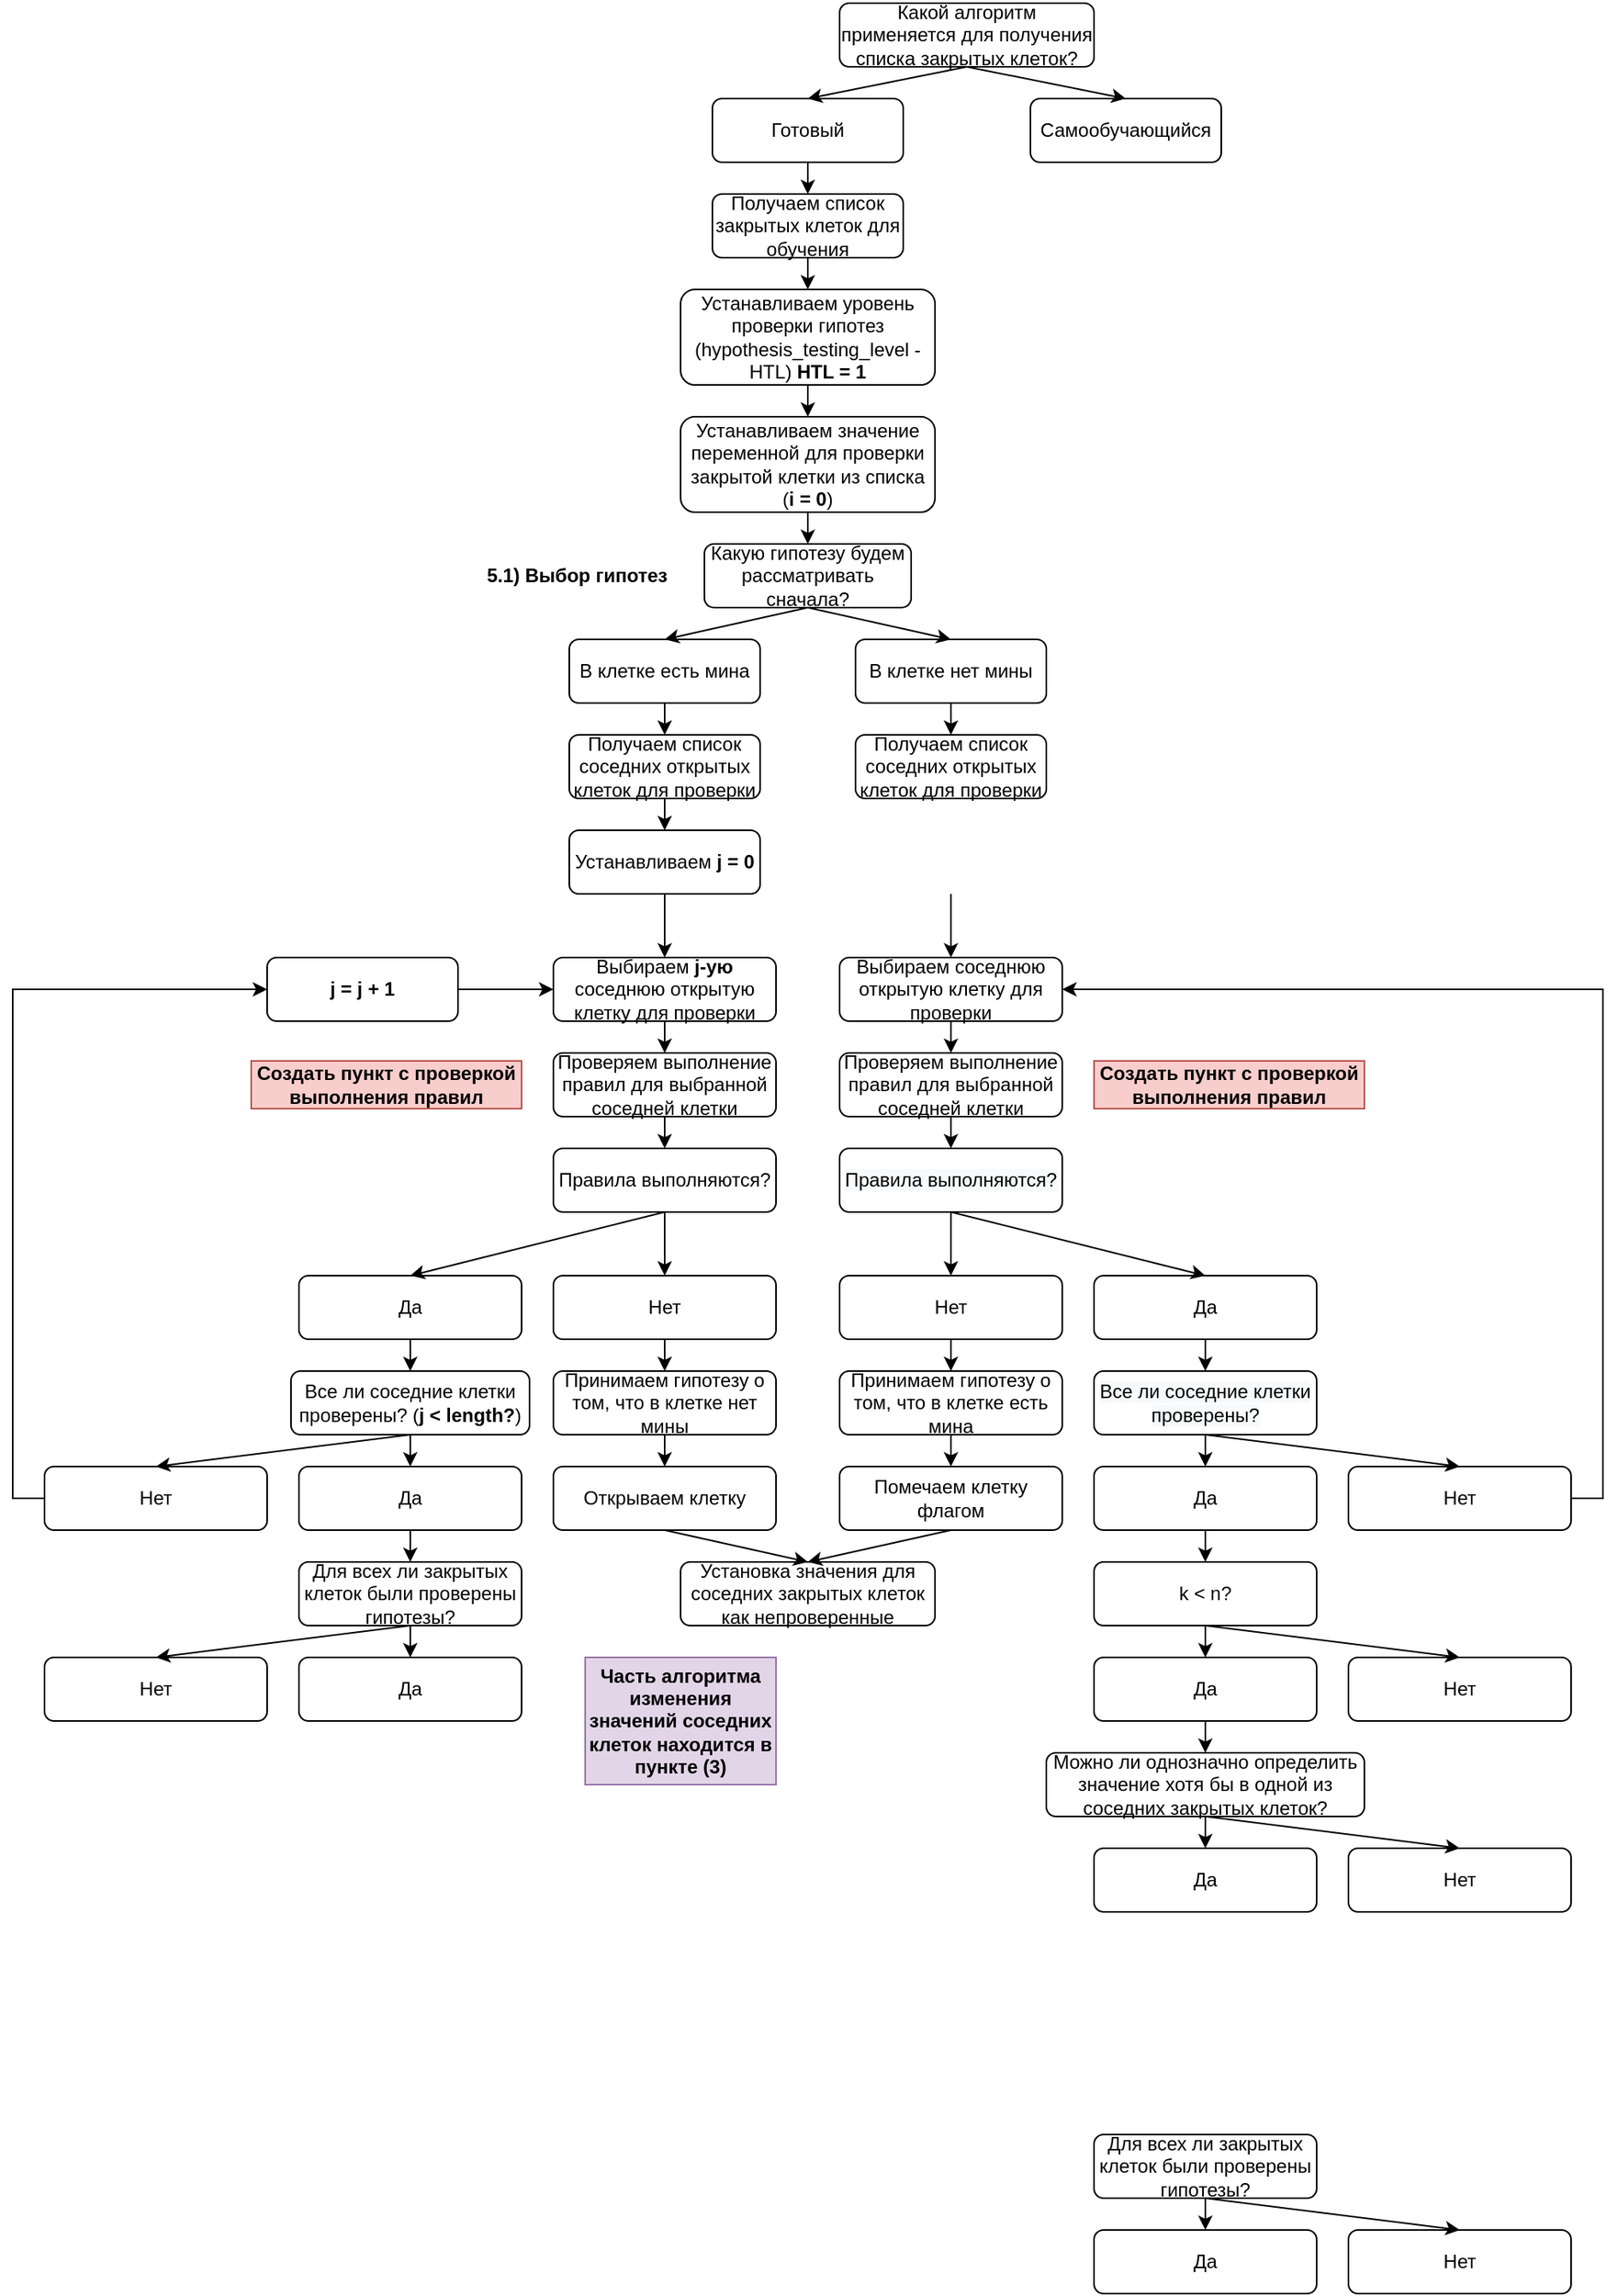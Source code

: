 <mxfile version="13.9.9" type="device" pages="6"><diagram id="Ew2VjYPe-ZsIxdWc_XT5" name="Обучение (v. 1.0)"><mxGraphModel dx="1695" dy="1679" grid="1" gridSize="10" guides="1" tooltips="1" connect="1" arrows="1" fold="1" page="1" pageScale="1" pageWidth="827" pageHeight="1169" math="0" shadow="0"><root><mxCell id="0"/><mxCell id="1" parent="0"/><mxCell id="XR7iVLQYiamrRR1sWVq3-1" value="Какой алгоритм применяется для получения списка закрытых клеток?" style="rounded=1;whiteSpace=wrap;html=1;" parent="1" vertex="1"><mxGeometry x="-280" y="-1120" width="160" height="40" as="geometry"/></mxCell><mxCell id="XR7iVLQYiamrRR1sWVq3-2" value="Готовый" style="rounded=1;whiteSpace=wrap;html=1;" parent="1" vertex="1"><mxGeometry x="-360" y="-1060" width="120" height="40" as="geometry"/></mxCell><mxCell id="XR7iVLQYiamrRR1sWVq3-3" value="Самообучающийся" style="rounded=1;whiteSpace=wrap;html=1;" parent="1" vertex="1"><mxGeometry x="-160" y="-1060" width="120" height="40" as="geometry"/></mxCell><mxCell id="XR7iVLQYiamrRR1sWVq3-4" value="Устанавливаем уровень проверки гипотез (hypothesis_testing_level - HTL) &lt;b&gt;HTL = 1&lt;/b&gt;" style="rounded=1;whiteSpace=wrap;html=1;" parent="1" vertex="1"><mxGeometry x="-380" y="-940" width="160" height="60" as="geometry"/></mxCell><mxCell id="XR7iVLQYiamrRR1sWVq3-5" value="Какую гипотезу будем рассматривать сначала?" style="rounded=1;whiteSpace=wrap;html=1;" parent="1" vertex="1"><mxGeometry x="-365" y="-780" width="130" height="40" as="geometry"/></mxCell><mxCell id="XR7iVLQYiamrRR1sWVq3-6" value="В клетке есть мина" style="rounded=1;whiteSpace=wrap;html=1;align=center;" parent="1" vertex="1"><mxGeometry x="-450" y="-720" width="120" height="40" as="geometry"/></mxCell><mxCell id="XR7iVLQYiamrRR1sWVq3-7" style="edgeStyle=orthogonalEdgeStyle;rounded=0;orthogonalLoop=1;jettySize=auto;html=1;exitX=0.5;exitY=1;exitDx=0;exitDy=0;entryX=0.5;entryY=0;entryDx=0;entryDy=0;" parent="1" source="XR7iVLQYiamrRR1sWVq3-8" target="XR7iVLQYiamrRR1sWVq3-96" edge="1"><mxGeometry relative="1" as="geometry"/></mxCell><mxCell id="XR7iVLQYiamrRR1sWVq3-8" value="В клетке нет мины" style="rounded=1;whiteSpace=wrap;html=1;align=center;" parent="1" vertex="1"><mxGeometry x="-270" y="-720" width="120" height="40" as="geometry"/></mxCell><mxCell id="XR7iVLQYiamrRR1sWVq3-9" value="&lt;b&gt;5.1) Выбор гипотез&lt;/b&gt;" style="text;html=1;strokeColor=none;fillColor=none;align=center;verticalAlign=middle;whiteSpace=wrap;rounded=0;" parent="1" vertex="1"><mxGeometry x="-520" y="-770" width="150" height="20" as="geometry"/></mxCell><mxCell id="XR7iVLQYiamrRR1sWVq3-10" value="Проверяем выполнение правил для выбранной соседней клетки" style="rounded=1;whiteSpace=wrap;html=1;" parent="1" vertex="1"><mxGeometry x="-460" y="-460" width="140" height="40" as="geometry"/></mxCell><mxCell id="XR7iVLQYiamrRR1sWVq3-11" value="Проверяем выполнение правил для выбранной соседней клетки" style="rounded=1;whiteSpace=wrap;html=1;" parent="1" vertex="1"><mxGeometry x="-280" y="-460" width="140" height="40" as="geometry"/></mxCell><mxCell id="XR7iVLQYiamrRR1sWVq3-12" value="Да" style="rounded=1;whiteSpace=wrap;html=1;" parent="1" vertex="1"><mxGeometry x="-620" y="-320" width="140" height="40" as="geometry"/></mxCell><mxCell id="XR7iVLQYiamrRR1sWVq3-13" value="Нет" style="rounded=1;whiteSpace=wrap;html=1;" parent="1" vertex="1"><mxGeometry x="-460" y="-320" width="140" height="40" as="geometry"/></mxCell><mxCell id="XR7iVLQYiamrRR1sWVq3-14" value="Нет" style="rounded=1;whiteSpace=wrap;html=1;" parent="1" vertex="1"><mxGeometry x="-280" y="-320" width="140" height="40" as="geometry"/></mxCell><mxCell id="XR7iVLQYiamrRR1sWVq3-15" value="Да" style="rounded=1;whiteSpace=wrap;html=1;" parent="1" vertex="1"><mxGeometry x="-120" y="-320" width="140" height="40" as="geometry"/></mxCell><mxCell id="XR7iVLQYiamrRR1sWVq3-16" value="Правила выполняются?" style="rounded=1;whiteSpace=wrap;html=1;" parent="1" vertex="1"><mxGeometry x="-460" y="-400" width="140" height="40" as="geometry"/></mxCell><mxCell id="XR7iVLQYiamrRR1sWVq3-17" value="&#10;&#10;&lt;span style=&quot;color: rgb(0, 0, 0); font-family: helvetica; font-size: 12px; font-style: normal; font-weight: 400; letter-spacing: normal; text-align: center; text-indent: 0px; text-transform: none; word-spacing: 0px; background-color: rgb(248, 249, 250); display: inline; float: none;&quot;&gt;Правила выполняются?&lt;/span&gt;&#10;&#10;" style="rounded=1;whiteSpace=wrap;html=1;" parent="1" vertex="1"><mxGeometry x="-280" y="-400" width="140" height="40" as="geometry"/></mxCell><mxCell id="XR7iVLQYiamrRR1sWVq3-18" style="edgeStyle=orthogonalEdgeStyle;rounded=0;orthogonalLoop=1;jettySize=auto;html=1;exitX=0.5;exitY=1;exitDx=0;exitDy=0;entryX=0.5;entryY=0;entryDx=0;entryDy=0;" parent="1" source="XR7iVLQYiamrRR1sWVq3-19" target="XR7iVLQYiamrRR1sWVq3-10" edge="1"><mxGeometry relative="1" as="geometry"/></mxCell><mxCell id="XR7iVLQYiamrRR1sWVq3-19" value="Выбираем &lt;b&gt;j-ую&lt;/b&gt; соседнюю открытую клетку для проверки" style="rounded=1;whiteSpace=wrap;html=1;" parent="1" vertex="1"><mxGeometry x="-460" y="-520" width="140" height="40" as="geometry"/></mxCell><mxCell id="XR7iVLQYiamrRR1sWVq3-20" value="Выбираем соседнюю открытую клетку для проверки" style="rounded=1;whiteSpace=wrap;html=1;" parent="1" vertex="1"><mxGeometry x="-280" y="-520" width="140" height="40" as="geometry"/></mxCell><mxCell id="XR7iVLQYiamrRR1sWVq3-21" value="Принимаем гипотезу о том, что в клетке нет мины" style="rounded=1;whiteSpace=wrap;html=1;" parent="1" vertex="1"><mxGeometry x="-460" y="-260" width="140" height="40" as="geometry"/></mxCell><mxCell id="XR7iVLQYiamrRR1sWVq3-22" value="Принимаем гипотезу о том, что в клетке есть мина" style="rounded=1;whiteSpace=wrap;html=1;" parent="1" vertex="1"><mxGeometry x="-280" y="-260" width="140" height="40" as="geometry"/></mxCell><mxCell id="XR7iVLQYiamrRR1sWVq3-23" value="Помечаем клетку флагом" style="rounded=1;whiteSpace=wrap;html=1;" parent="1" vertex="1"><mxGeometry x="-280" y="-200" width="140" height="40" as="geometry"/></mxCell><mxCell id="XR7iVLQYiamrRR1sWVq3-24" value="Открываем клетку" style="rounded=1;whiteSpace=wrap;html=1;" parent="1" vertex="1"><mxGeometry x="-460" y="-200" width="140" height="40" as="geometry"/></mxCell><mxCell id="XR7iVLQYiamrRR1sWVq3-25" value="Установка значения для соседних закрытых клеток как непроверенные" style="rounded=1;whiteSpace=wrap;html=1;" parent="1" vertex="1"><mxGeometry x="-380" y="-140" width="160" height="40" as="geometry"/></mxCell><mxCell id="XR7iVLQYiamrRR1sWVq3-26" value="Все ли соседние клетки проверены? (&lt;b&gt;j &amp;lt; length?&lt;/b&gt;)" style="rounded=1;whiteSpace=wrap;html=1;" parent="1" vertex="1"><mxGeometry x="-625" y="-260" width="150" height="40" as="geometry"/></mxCell><mxCell id="XR7iVLQYiamrRR1sWVq3-27" value="&lt;span style=&quot;color: rgb(0 , 0 , 0) ; font-family: &amp;#34;helvetica&amp;#34; ; font-size: 12px ; font-style: normal ; font-weight: 400 ; letter-spacing: normal ; text-align: center ; text-indent: 0px ; text-transform: none ; word-spacing: 0px ; background-color: rgb(248 , 249 , 250) ; display: inline ; float: none&quot;&gt;Все ли соседние клетки проверены?&lt;/span&gt;" style="rounded=1;whiteSpace=wrap;html=1;" parent="1" vertex="1"><mxGeometry x="-120" y="-260" width="140" height="40" as="geometry"/></mxCell><mxCell id="XR7iVLQYiamrRR1sWVq3-28" style="edgeStyle=orthogonalEdgeStyle;rounded=0;orthogonalLoop=1;jettySize=auto;html=1;exitX=0;exitY=0.5;exitDx=0;exitDy=0;entryX=0;entryY=0.5;entryDx=0;entryDy=0;" parent="1" source="XR7iVLQYiamrRR1sWVq3-29" target="XR7iVLQYiamrRR1sWVq3-86" edge="1"><mxGeometry relative="1" as="geometry"/></mxCell><mxCell id="XR7iVLQYiamrRR1sWVq3-29" value="Нет" style="rounded=1;whiteSpace=wrap;html=1;" parent="1" vertex="1"><mxGeometry x="-780" y="-200" width="140" height="40" as="geometry"/></mxCell><mxCell id="XR7iVLQYiamrRR1sWVq3-30" style="edgeStyle=orthogonalEdgeStyle;rounded=0;orthogonalLoop=1;jettySize=auto;html=1;exitX=0.5;exitY=1;exitDx=0;exitDy=0;entryX=0.5;entryY=0;entryDx=0;entryDy=0;" parent="1" source="XR7iVLQYiamrRR1sWVq3-31" target="XR7iVLQYiamrRR1sWVq3-63" edge="1"><mxGeometry relative="1" as="geometry"/></mxCell><mxCell id="XR7iVLQYiamrRR1sWVq3-31" value="Да" style="rounded=1;whiteSpace=wrap;html=1;" parent="1" vertex="1"><mxGeometry x="-620" y="-200" width="140" height="40" as="geometry"/></mxCell><mxCell id="XR7iVLQYiamrRR1sWVq3-32" style="edgeStyle=orthogonalEdgeStyle;rounded=0;orthogonalLoop=1;jettySize=auto;html=1;exitX=1;exitY=0.5;exitDx=0;exitDy=0;entryX=1;entryY=0.5;entryDx=0;entryDy=0;" parent="1" source="XR7iVLQYiamrRR1sWVq3-33" target="XR7iVLQYiamrRR1sWVq3-20" edge="1"><mxGeometry relative="1" as="geometry"/></mxCell><mxCell id="XR7iVLQYiamrRR1sWVq3-33" value="Нет" style="rounded=1;whiteSpace=wrap;html=1;" parent="1" vertex="1"><mxGeometry x="40" y="-200" width="140" height="40" as="geometry"/></mxCell><mxCell id="XR7iVLQYiamrRR1sWVq3-34" style="edgeStyle=orthogonalEdgeStyle;rounded=0;orthogonalLoop=1;jettySize=auto;html=1;exitX=0.5;exitY=1;exitDx=0;exitDy=0;entryX=0.5;entryY=0;entryDx=0;entryDy=0;" parent="1" source="XR7iVLQYiamrRR1sWVq3-35" target="XR7iVLQYiamrRR1sWVq3-68" edge="1"><mxGeometry relative="1" as="geometry"/></mxCell><mxCell id="XR7iVLQYiamrRR1sWVq3-35" value="Да" style="rounded=1;whiteSpace=wrap;html=1;" parent="1" vertex="1"><mxGeometry x="-120" y="-200" width="140" height="40" as="geometry"/></mxCell><mxCell id="XR7iVLQYiamrRR1sWVq3-36" value="" style="endArrow=classic;html=1;entryX=0.5;entryY=0;entryDx=0;entryDy=0;exitX=0.5;exitY=1;exitDx=0;exitDy=0;" parent="1" target="XR7iVLQYiamrRR1sWVq3-19" edge="1"><mxGeometry width="50" height="50" relative="1" as="geometry"><mxPoint x="-390" y="-560" as="sourcePoint"/><mxPoint x="-500" y="-530" as="targetPoint"/></mxGeometry></mxCell><mxCell id="XR7iVLQYiamrRR1sWVq3-37" value="" style="endArrow=classic;html=1;entryX=0.5;entryY=0;entryDx=0;entryDy=0;exitX=0.5;exitY=1;exitDx=0;exitDy=0;" parent="1" target="XR7iVLQYiamrRR1sWVq3-20" edge="1"><mxGeometry width="50" height="50" relative="1" as="geometry"><mxPoint x="-210" y="-560" as="sourcePoint"/><mxPoint x="-520" y="-510" as="targetPoint"/></mxGeometry></mxCell><mxCell id="XR7iVLQYiamrRR1sWVq3-38" value="" style="endArrow=classic;html=1;entryX=0.5;entryY=0;entryDx=0;entryDy=0;exitX=0.5;exitY=1;exitDx=0;exitDy=0;" parent="1" source="XR7iVLQYiamrRR1sWVq3-20" target="XR7iVLQYiamrRR1sWVq3-11" edge="1"><mxGeometry width="50" height="50" relative="1" as="geometry"><mxPoint x="-610" y="-420" as="sourcePoint"/><mxPoint x="-560" y="-470" as="targetPoint"/></mxGeometry></mxCell><mxCell id="XR7iVLQYiamrRR1sWVq3-39" value="" style="endArrow=classic;html=1;entryX=0.5;entryY=0;entryDx=0;entryDy=0;exitX=0.5;exitY=1;exitDx=0;exitDy=0;" parent="1" source="XR7iVLQYiamrRR1sWVq3-10" target="XR7iVLQYiamrRR1sWVq3-16" edge="1"><mxGeometry width="50" height="50" relative="1" as="geometry"><mxPoint x="-650" y="-390" as="sourcePoint"/><mxPoint x="-600" y="-440" as="targetPoint"/></mxGeometry></mxCell><mxCell id="XR7iVLQYiamrRR1sWVq3-40" value="" style="endArrow=classic;html=1;entryX=0.5;entryY=0;entryDx=0;entryDy=0;exitX=0.5;exitY=1;exitDx=0;exitDy=0;" parent="1" source="XR7iVLQYiamrRR1sWVq3-11" target="XR7iVLQYiamrRR1sWVq3-17" edge="1"><mxGeometry width="50" height="50" relative="1" as="geometry"><mxPoint x="-610" y="-420" as="sourcePoint"/><mxPoint x="-560" y="-470" as="targetPoint"/></mxGeometry></mxCell><mxCell id="XR7iVLQYiamrRR1sWVq3-41" value="" style="endArrow=classic;html=1;entryX=0.5;entryY=0;entryDx=0;entryDy=0;exitX=0.5;exitY=1;exitDx=0;exitDy=0;" parent="1" source="XR7iVLQYiamrRR1sWVq3-16" target="XR7iVLQYiamrRR1sWVq3-12" edge="1"><mxGeometry width="50" height="50" relative="1" as="geometry"><mxPoint x="-680" y="-350" as="sourcePoint"/><mxPoint x="-630" y="-400" as="targetPoint"/></mxGeometry></mxCell><mxCell id="XR7iVLQYiamrRR1sWVq3-42" value="" style="endArrow=classic;html=1;entryX=0.5;entryY=0;entryDx=0;entryDy=0;exitX=0.5;exitY=1;exitDx=0;exitDy=0;" parent="1" source="XR7iVLQYiamrRR1sWVq3-16" target="XR7iVLQYiamrRR1sWVq3-13" edge="1"><mxGeometry width="50" height="50" relative="1" as="geometry"><mxPoint x="-650" y="-330" as="sourcePoint"/><mxPoint x="-600" y="-380" as="targetPoint"/></mxGeometry></mxCell><mxCell id="XR7iVLQYiamrRR1sWVq3-43" value="" style="endArrow=classic;html=1;entryX=0.5;entryY=0;entryDx=0;entryDy=0;exitX=0.5;exitY=1;exitDx=0;exitDy=0;" parent="1" source="XR7iVLQYiamrRR1sWVq3-17" target="XR7iVLQYiamrRR1sWVq3-14" edge="1"><mxGeometry width="50" height="50" relative="1" as="geometry"><mxPoint x="-630" y="-340" as="sourcePoint"/><mxPoint x="-580" y="-390" as="targetPoint"/></mxGeometry></mxCell><mxCell id="XR7iVLQYiamrRR1sWVq3-44" value="" style="endArrow=classic;html=1;entryX=0.5;entryY=0;entryDx=0;entryDy=0;exitX=0.5;exitY=1;exitDx=0;exitDy=0;" parent="1" source="XR7iVLQYiamrRR1sWVq3-17" target="XR7iVLQYiamrRR1sWVq3-15" edge="1"><mxGeometry width="50" height="50" relative="1" as="geometry"><mxPoint x="-690" y="-340" as="sourcePoint"/><mxPoint x="-640" y="-390" as="targetPoint"/></mxGeometry></mxCell><mxCell id="XR7iVLQYiamrRR1sWVq3-45" value="" style="endArrow=classic;html=1;entryX=0.5;entryY=0;entryDx=0;entryDy=0;exitX=0.5;exitY=1;exitDx=0;exitDy=0;" parent="1" source="XR7iVLQYiamrRR1sWVq3-12" target="XR7iVLQYiamrRR1sWVq3-26" edge="1"><mxGeometry width="50" height="50" relative="1" as="geometry"><mxPoint x="-740" y="-300" as="sourcePoint"/><mxPoint x="-690" y="-350" as="targetPoint"/></mxGeometry></mxCell><mxCell id="XR7iVLQYiamrRR1sWVq3-46" value="" style="endArrow=classic;html=1;entryX=0.5;entryY=0;entryDx=0;entryDy=0;exitX=0.5;exitY=1;exitDx=0;exitDy=0;" parent="1" source="XR7iVLQYiamrRR1sWVq3-13" target="XR7iVLQYiamrRR1sWVq3-21" edge="1"><mxGeometry width="50" height="50" relative="1" as="geometry"><mxPoint x="-630" y="-330" as="sourcePoint"/><mxPoint x="-580" y="-380" as="targetPoint"/></mxGeometry></mxCell><mxCell id="XR7iVLQYiamrRR1sWVq3-47" value="" style="endArrow=classic;html=1;entryX=0.5;entryY=0;entryDx=0;entryDy=0;exitX=0.5;exitY=1;exitDx=0;exitDy=0;" parent="1" source="XR7iVLQYiamrRR1sWVq3-26" target="XR7iVLQYiamrRR1sWVq3-31" edge="1"><mxGeometry width="50" height="50" relative="1" as="geometry"><mxPoint x="-760" y="-290" as="sourcePoint"/><mxPoint x="-710" y="-340" as="targetPoint"/></mxGeometry></mxCell><mxCell id="XR7iVLQYiamrRR1sWVq3-48" value="" style="endArrow=classic;html=1;entryX=0.5;entryY=0;entryDx=0;entryDy=0;exitX=0.5;exitY=1;exitDx=0;exitDy=0;" parent="1" source="XR7iVLQYiamrRR1sWVq3-26" target="XR7iVLQYiamrRR1sWVq3-29" edge="1"><mxGeometry width="50" height="50" relative="1" as="geometry"><mxPoint x="-770" y="-240" as="sourcePoint"/><mxPoint x="-720" y="-290" as="targetPoint"/></mxGeometry></mxCell><mxCell id="XR7iVLQYiamrRR1sWVq3-49" value="" style="endArrow=classic;html=1;entryX=0.5;entryY=0;entryDx=0;entryDy=0;exitX=0.5;exitY=1;exitDx=0;exitDy=0;" parent="1" source="XR7iVLQYiamrRR1sWVq3-21" target="XR7iVLQYiamrRR1sWVq3-24" edge="1"><mxGeometry width="50" height="50" relative="1" as="geometry"><mxPoint x="-490" y="-30" as="sourcePoint"/><mxPoint x="-440" y="-80" as="targetPoint"/></mxGeometry></mxCell><mxCell id="XR7iVLQYiamrRR1sWVq3-50" value="" style="endArrow=classic;html=1;entryX=0.5;entryY=0;entryDx=0;entryDy=0;exitX=0.5;exitY=1;exitDx=0;exitDy=0;" parent="1" source="XR7iVLQYiamrRR1sWVq3-14" target="XR7iVLQYiamrRR1sWVq3-22" edge="1"><mxGeometry width="50" height="50" relative="1" as="geometry"><mxPoint x="-510" y="-40" as="sourcePoint"/><mxPoint x="-460" y="-90" as="targetPoint"/></mxGeometry></mxCell><mxCell id="XR7iVLQYiamrRR1sWVq3-51" value="" style="endArrow=classic;html=1;entryX=0.5;entryY=0;entryDx=0;entryDy=0;exitX=0.5;exitY=1;exitDx=0;exitDy=0;" parent="1" source="XR7iVLQYiamrRR1sWVq3-22" target="XR7iVLQYiamrRR1sWVq3-23" edge="1"><mxGeometry width="50" height="50" relative="1" as="geometry"><mxPoint x="-460" y="-50" as="sourcePoint"/><mxPoint x="-410" y="-100" as="targetPoint"/></mxGeometry></mxCell><mxCell id="XR7iVLQYiamrRR1sWVq3-52" value="" style="endArrow=classic;html=1;entryX=0.5;entryY=0;entryDx=0;entryDy=0;exitX=0.5;exitY=1;exitDx=0;exitDy=0;" parent="1" source="XR7iVLQYiamrRR1sWVq3-15" target="XR7iVLQYiamrRR1sWVq3-27" edge="1"><mxGeometry width="50" height="50" relative="1" as="geometry"><mxPoint x="-130" y="-40" as="sourcePoint"/><mxPoint x="-80" y="-90" as="targetPoint"/></mxGeometry></mxCell><mxCell id="XR7iVLQYiamrRR1sWVq3-53" value="" style="endArrow=classic;html=1;entryX=0.5;entryY=0;entryDx=0;entryDy=0;exitX=0.5;exitY=1;exitDx=0;exitDy=0;" parent="1" source="XR7iVLQYiamrRR1sWVq3-27" target="XR7iVLQYiamrRR1sWVq3-33" edge="1"><mxGeometry width="50" height="50" relative="1" as="geometry"><mxPoint x="-50" y="-50" as="sourcePoint"/><mxPoint y="-100" as="targetPoint"/></mxGeometry></mxCell><mxCell id="XR7iVLQYiamrRR1sWVq3-54" value="" style="endArrow=classic;html=1;entryX=0.5;entryY=0;entryDx=0;entryDy=0;exitX=0.5;exitY=1;exitDx=0;exitDy=0;" parent="1" source="XR7iVLQYiamrRR1sWVq3-27" target="XR7iVLQYiamrRR1sWVq3-35" edge="1"><mxGeometry width="50" height="50" relative="1" as="geometry"><mxPoint x="-120" y="-50" as="sourcePoint"/><mxPoint x="-70" y="-100" as="targetPoint"/></mxGeometry></mxCell><mxCell id="XR7iVLQYiamrRR1sWVq3-55" value="" style="endArrow=classic;html=1;entryX=0.5;entryY=0;entryDx=0;entryDy=0;exitX=0.5;exitY=1;exitDx=0;exitDy=0;" parent="1" source="XR7iVLQYiamrRR1sWVq3-24" target="XR7iVLQYiamrRR1sWVq3-25" edge="1"><mxGeometry width="50" height="50" relative="1" as="geometry"><mxPoint x="-590" y="-30" as="sourcePoint"/><mxPoint x="-540" y="-80" as="targetPoint"/></mxGeometry></mxCell><mxCell id="XR7iVLQYiamrRR1sWVq3-56" value="" style="endArrow=classic;html=1;entryX=0.5;entryY=0;entryDx=0;entryDy=0;exitX=0.5;exitY=1;exitDx=0;exitDy=0;" parent="1" source="XR7iVLQYiamrRR1sWVq3-23" target="XR7iVLQYiamrRR1sWVq3-25" edge="1"><mxGeometry width="50" height="50" relative="1" as="geometry"><mxPoint x="-500" y="-40" as="sourcePoint"/><mxPoint x="-450" y="-90" as="targetPoint"/></mxGeometry></mxCell><mxCell id="XR7iVLQYiamrRR1sWVq3-57" style="edgeStyle=orthogonalEdgeStyle;rounded=0;orthogonalLoop=1;jettySize=auto;html=1;exitX=0.5;exitY=1;exitDx=0;exitDy=0;entryX=0.5;entryY=0;entryDx=0;entryDy=0;" parent="1" source="XR7iVLQYiamrRR1sWVq3-58" target="XR7iVLQYiamrRR1sWVq3-60" edge="1"><mxGeometry relative="1" as="geometry"/></mxCell><mxCell id="XR7iVLQYiamrRR1sWVq3-58" value="Для всех ли закрытых клеток были проверены гипотезы?" style="rounded=1;whiteSpace=wrap;html=1;" parent="1" vertex="1"><mxGeometry x="-120" y="220" width="140" height="40" as="geometry"/></mxCell><mxCell id="XR7iVLQYiamrRR1sWVq3-59" value="Нет" style="rounded=1;whiteSpace=wrap;html=1;" parent="1" vertex="1"><mxGeometry x="40" y="280" width="140" height="40" as="geometry"/></mxCell><mxCell id="XR7iVLQYiamrRR1sWVq3-60" value="Да" style="rounded=1;whiteSpace=wrap;html=1;" parent="1" vertex="1"><mxGeometry x="-120" y="280" width="140" height="40" as="geometry"/></mxCell><mxCell id="XR7iVLQYiamrRR1sWVq3-61" value="" style="endArrow=classic;html=1;entryX=0.5;entryY=0;entryDx=0;entryDy=0;exitX=0.5;exitY=1;exitDx=0;exitDy=0;" parent="1" source="XR7iVLQYiamrRR1sWVq3-58" target="XR7iVLQYiamrRR1sWVq3-59" edge="1"><mxGeometry width="50" height="50" relative="1" as="geometry"><mxPoint x="-270" y="410" as="sourcePoint"/><mxPoint x="-220" y="360" as="targetPoint"/></mxGeometry></mxCell><mxCell id="XR7iVLQYiamrRR1sWVq3-62" style="edgeStyle=orthogonalEdgeStyle;rounded=0;orthogonalLoop=1;jettySize=auto;html=1;exitX=0.5;exitY=1;exitDx=0;exitDy=0;entryX=0.5;entryY=0;entryDx=0;entryDy=0;" parent="1" source="XR7iVLQYiamrRR1sWVq3-63" target="XR7iVLQYiamrRR1sWVq3-65" edge="1"><mxGeometry relative="1" as="geometry"/></mxCell><mxCell id="XR7iVLQYiamrRR1sWVq3-63" value="Для всех ли закрытых клеток были проверены гипотезы?" style="rounded=1;whiteSpace=wrap;html=1;" parent="1" vertex="1"><mxGeometry x="-620" y="-140" width="140" height="40" as="geometry"/></mxCell><mxCell id="XR7iVLQYiamrRR1sWVq3-64" value="Нет" style="rounded=1;whiteSpace=wrap;html=1;" parent="1" vertex="1"><mxGeometry x="-780" y="-80" width="140" height="40" as="geometry"/></mxCell><mxCell id="XR7iVLQYiamrRR1sWVq3-65" value="Да" style="rounded=1;whiteSpace=wrap;html=1;" parent="1" vertex="1"><mxGeometry x="-620" y="-80" width="140" height="40" as="geometry"/></mxCell><mxCell id="XR7iVLQYiamrRR1sWVq3-66" value="" style="endArrow=classic;html=1;entryX=0.5;entryY=0;entryDx=0;entryDy=0;exitX=0.5;exitY=1;exitDx=0;exitDy=0;" parent="1" source="XR7iVLQYiamrRR1sWVq3-63" target="XR7iVLQYiamrRR1sWVq3-64" edge="1"><mxGeometry width="50" height="50" relative="1" as="geometry"><mxPoint x="-770" y="50" as="sourcePoint"/><mxPoint x="-720" as="targetPoint"/></mxGeometry></mxCell><mxCell id="XR7iVLQYiamrRR1sWVq3-67" style="edgeStyle=orthogonalEdgeStyle;rounded=0;orthogonalLoop=1;jettySize=auto;html=1;exitX=0.5;exitY=1;exitDx=0;exitDy=0;entryX=0.5;entryY=0;entryDx=0;entryDy=0;" parent="1" source="XR7iVLQYiamrRR1sWVq3-68" target="XR7iVLQYiamrRR1sWVq3-71" edge="1"><mxGeometry relative="1" as="geometry"/></mxCell><mxCell id="XR7iVLQYiamrRR1sWVq3-68" value="k &amp;lt; n?" style="rounded=1;whiteSpace=wrap;html=1;" parent="1" vertex="1"><mxGeometry x="-120" y="-140" width="140" height="40" as="geometry"/></mxCell><mxCell id="XR7iVLQYiamrRR1sWVq3-69" value="Нет" style="rounded=1;whiteSpace=wrap;html=1;" parent="1" vertex="1"><mxGeometry x="40" y="-80" width="140" height="40" as="geometry"/></mxCell><mxCell id="XR7iVLQYiamrRR1sWVq3-70" style="edgeStyle=orthogonalEdgeStyle;rounded=0;orthogonalLoop=1;jettySize=auto;html=1;exitX=0.5;exitY=1;exitDx=0;exitDy=0;entryX=0.5;entryY=0;entryDx=0;entryDy=0;" parent="1" source="XR7iVLQYiamrRR1sWVq3-71" target="XR7iVLQYiamrRR1sWVq3-74" edge="1"><mxGeometry relative="1" as="geometry"/></mxCell><mxCell id="XR7iVLQYiamrRR1sWVq3-71" value="Да" style="rounded=1;whiteSpace=wrap;html=1;" parent="1" vertex="1"><mxGeometry x="-120" y="-80" width="140" height="40" as="geometry"/></mxCell><mxCell id="XR7iVLQYiamrRR1sWVq3-72" value="" style="endArrow=classic;html=1;entryX=0.5;entryY=0;entryDx=0;entryDy=0;exitX=0.5;exitY=1;exitDx=0;exitDy=0;" parent="1" source="XR7iVLQYiamrRR1sWVq3-68" target="XR7iVLQYiamrRR1sWVq3-69" edge="1"><mxGeometry width="50" height="50" relative="1" as="geometry"><mxPoint x="-230" y="60" as="sourcePoint"/><mxPoint x="-180" y="10" as="targetPoint"/></mxGeometry></mxCell><mxCell id="XR7iVLQYiamrRR1sWVq3-73" style="edgeStyle=orthogonalEdgeStyle;rounded=0;orthogonalLoop=1;jettySize=auto;html=1;exitX=0.5;exitY=1;exitDx=0;exitDy=0;entryX=0.5;entryY=0;entryDx=0;entryDy=0;" parent="1" source="XR7iVLQYiamrRR1sWVq3-74" target="XR7iVLQYiamrRR1sWVq3-76" edge="1"><mxGeometry relative="1" as="geometry"/></mxCell><mxCell id="XR7iVLQYiamrRR1sWVq3-74" value="Можно ли однозначно определить значение хотя бы в одной из соседних закрытых клеток?" style="rounded=1;whiteSpace=wrap;html=1;" parent="1" vertex="1"><mxGeometry x="-150" y="-20" width="200" height="40" as="geometry"/></mxCell><mxCell id="XR7iVLQYiamrRR1sWVq3-75" value="Нет" style="rounded=1;whiteSpace=wrap;html=1;" parent="1" vertex="1"><mxGeometry x="40" y="40" width="140" height="40" as="geometry"/></mxCell><mxCell id="XR7iVLQYiamrRR1sWVq3-76" value="Да" style="rounded=1;whiteSpace=wrap;html=1;" parent="1" vertex="1"><mxGeometry x="-120" y="40" width="140" height="40" as="geometry"/></mxCell><mxCell id="XR7iVLQYiamrRR1sWVq3-77" value="" style="endArrow=classic;html=1;entryX=0.5;entryY=0;entryDx=0;entryDy=0;exitX=0.5;exitY=1;exitDx=0;exitDy=0;" parent="1" source="XR7iVLQYiamrRR1sWVq3-74" target="XR7iVLQYiamrRR1sWVq3-75" edge="1"><mxGeometry width="50" height="50" relative="1" as="geometry"><mxPoint x="-190" y="160" as="sourcePoint"/><mxPoint x="-140" y="110" as="targetPoint"/></mxGeometry></mxCell><mxCell id="XR7iVLQYiamrRR1sWVq3-78" value="&lt;b&gt;Создать пункт с проверкой выполнения правил&lt;/b&gt;" style="text;html=1;strokeColor=#b85450;fillColor=#f8cecc;align=center;verticalAlign=middle;whiteSpace=wrap;rounded=0;" parent="1" vertex="1"><mxGeometry x="-650" y="-455" width="170" height="30" as="geometry"/></mxCell><mxCell id="XR7iVLQYiamrRR1sWVq3-79" value="&lt;b&gt;Создать пункт с проверкой выполнения правил&lt;/b&gt;" style="text;html=1;strokeColor=#b85450;fillColor=#f8cecc;align=center;verticalAlign=middle;whiteSpace=wrap;rounded=0;" parent="1" vertex="1"><mxGeometry x="-120" y="-455" width="170" height="30" as="geometry"/></mxCell><mxCell id="XR7iVLQYiamrRR1sWVq3-80" value="Часть алгоритма изменения значений соседних клеток находится в пункте (3)" style="text;html=1;strokeColor=#9673a6;fillColor=#e1d5e7;align=center;verticalAlign=middle;whiteSpace=wrap;rounded=0;fontStyle=1" parent="1" vertex="1"><mxGeometry x="-440" y="-80" width="120" height="80" as="geometry"/></mxCell><mxCell id="XR7iVLQYiamrRR1sWVq3-81" value="Получаем список закрытых клеток для обучения" style="rounded=1;whiteSpace=wrap;html=1;align=center;" parent="1" vertex="1"><mxGeometry x="-360" y="-1000" width="120" height="40" as="geometry"/></mxCell><mxCell id="XR7iVLQYiamrRR1sWVq3-82" value="Устанавливаем значение переменной для проверки закрытой клетки из списка&lt;br&gt;(&lt;b&gt;i = 0&lt;/b&gt;)" style="rounded=1;whiteSpace=wrap;html=1;align=center;" parent="1" vertex="1"><mxGeometry x="-380" y="-860" width="160" height="60" as="geometry"/></mxCell><mxCell id="XR7iVLQYiamrRR1sWVq3-83" value="Получаем список соседних открытых клеток для проверки" style="rounded=1;whiteSpace=wrap;html=1;align=center;" parent="1" vertex="1"><mxGeometry x="-450" y="-660" width="120" height="40" as="geometry"/></mxCell><mxCell id="XR7iVLQYiamrRR1sWVq3-84" value="Устанавливаем &lt;b&gt;j = 0&lt;/b&gt;" style="rounded=1;whiteSpace=wrap;html=1;align=center;" parent="1" vertex="1"><mxGeometry x="-450" y="-600" width="120" height="40" as="geometry"/></mxCell><mxCell id="XR7iVLQYiamrRR1sWVq3-85" style="edgeStyle=orthogonalEdgeStyle;rounded=0;orthogonalLoop=1;jettySize=auto;html=1;exitX=1;exitY=0.5;exitDx=0;exitDy=0;entryX=0;entryY=0.5;entryDx=0;entryDy=0;" parent="1" source="XR7iVLQYiamrRR1sWVq3-86" target="XR7iVLQYiamrRR1sWVq3-19" edge="1"><mxGeometry relative="1" as="geometry"/></mxCell><mxCell id="XR7iVLQYiamrRR1sWVq3-86" value="&lt;b&gt;j = j + 1&lt;/b&gt;" style="rounded=1;whiteSpace=wrap;html=1;align=center;" parent="1" vertex="1"><mxGeometry x="-640" y="-520" width="120" height="40" as="geometry"/></mxCell><mxCell id="XR7iVLQYiamrRR1sWVq3-87" value="" style="endArrow=classic;html=1;entryX=0.5;entryY=0;entryDx=0;entryDy=0;exitX=0.5;exitY=1;exitDx=0;exitDy=0;" parent="1" source="XR7iVLQYiamrRR1sWVq3-1" target="XR7iVLQYiamrRR1sWVq3-2" edge="1"><mxGeometry width="50" height="50" relative="1" as="geometry"><mxPoint x="-590" y="-890" as="sourcePoint"/><mxPoint x="-540" y="-940" as="targetPoint"/></mxGeometry></mxCell><mxCell id="XR7iVLQYiamrRR1sWVq3-88" value="" style="endArrow=classic;html=1;entryX=0.5;entryY=0;entryDx=0;entryDy=0;exitX=0.5;exitY=1;exitDx=0;exitDy=0;" parent="1" source="XR7iVLQYiamrRR1sWVq3-2" target="XR7iVLQYiamrRR1sWVq3-81" edge="1"><mxGeometry width="50" height="50" relative="1" as="geometry"><mxPoint x="-580" y="-910" as="sourcePoint"/><mxPoint x="-530" y="-960" as="targetPoint"/></mxGeometry></mxCell><mxCell id="XR7iVLQYiamrRR1sWVq3-89" value="" style="endArrow=classic;html=1;entryX=0.5;entryY=0;entryDx=0;entryDy=0;exitX=0.5;exitY=1;exitDx=0;exitDy=0;" parent="1" source="XR7iVLQYiamrRR1sWVq3-81" target="XR7iVLQYiamrRR1sWVq3-4" edge="1"><mxGeometry width="50" height="50" relative="1" as="geometry"><mxPoint x="-590" y="-920" as="sourcePoint"/><mxPoint x="-540" y="-970" as="targetPoint"/></mxGeometry></mxCell><mxCell id="XR7iVLQYiamrRR1sWVq3-90" value="" style="endArrow=classic;html=1;entryX=0.5;entryY=0;entryDx=0;entryDy=0;exitX=0.5;exitY=1;exitDx=0;exitDy=0;" parent="1" source="XR7iVLQYiamrRR1sWVq3-4" target="XR7iVLQYiamrRR1sWVq3-82" edge="1"><mxGeometry width="50" height="50" relative="1" as="geometry"><mxPoint x="-500" y="-860" as="sourcePoint"/><mxPoint x="-450" y="-910" as="targetPoint"/></mxGeometry></mxCell><mxCell id="XR7iVLQYiamrRR1sWVq3-91" value="" style="endArrow=classic;html=1;entryX=0.5;entryY=0;entryDx=0;entryDy=0;exitX=0.5;exitY=1;exitDx=0;exitDy=0;" parent="1" source="XR7iVLQYiamrRR1sWVq3-82" target="XR7iVLQYiamrRR1sWVq3-5" edge="1"><mxGeometry width="50" height="50" relative="1" as="geometry"><mxPoint x="-670" y="-760" as="sourcePoint"/><mxPoint x="-620" y="-810" as="targetPoint"/></mxGeometry></mxCell><mxCell id="XR7iVLQYiamrRR1sWVq3-92" value="" style="endArrow=classic;html=1;entryX=0.5;entryY=0;entryDx=0;entryDy=0;exitX=0.5;exitY=1;exitDx=0;exitDy=0;" parent="1" source="XR7iVLQYiamrRR1sWVq3-5" target="XR7iVLQYiamrRR1sWVq3-6" edge="1"><mxGeometry width="50" height="50" relative="1" as="geometry"><mxPoint x="-610" y="-750" as="sourcePoint"/><mxPoint x="-560" y="-800" as="targetPoint"/></mxGeometry></mxCell><mxCell id="XR7iVLQYiamrRR1sWVq3-93" value="" style="endArrow=classic;html=1;entryX=0.5;entryY=0;entryDx=0;entryDy=0;exitX=0.5;exitY=1;exitDx=0;exitDy=0;" parent="1" source="XR7iVLQYiamrRR1sWVq3-5" target="XR7iVLQYiamrRR1sWVq3-8" edge="1"><mxGeometry width="50" height="50" relative="1" as="geometry"><mxPoint x="-610" y="-630" as="sourcePoint"/><mxPoint x="-560" y="-680" as="targetPoint"/></mxGeometry></mxCell><mxCell id="XR7iVLQYiamrRR1sWVq3-94" value="" style="endArrow=classic;html=1;entryX=0.5;entryY=0;entryDx=0;entryDy=0;exitX=0.5;exitY=1;exitDx=0;exitDy=0;" parent="1" source="XR7iVLQYiamrRR1sWVq3-6" target="XR7iVLQYiamrRR1sWVq3-83" edge="1"><mxGeometry width="50" height="50" relative="1" as="geometry"><mxPoint x="-630" y="-630" as="sourcePoint"/><mxPoint x="-580" y="-680" as="targetPoint"/></mxGeometry></mxCell><mxCell id="XR7iVLQYiamrRR1sWVq3-95" value="" style="endArrow=classic;html=1;entryX=0.5;entryY=0;entryDx=0;entryDy=0;exitX=0.5;exitY=1;exitDx=0;exitDy=0;" parent="1" source="XR7iVLQYiamrRR1sWVq3-83" target="XR7iVLQYiamrRR1sWVq3-84" edge="1"><mxGeometry width="50" height="50" relative="1" as="geometry"><mxPoint x="-650" y="-590" as="sourcePoint"/><mxPoint x="-600" y="-640" as="targetPoint"/></mxGeometry></mxCell><mxCell id="XR7iVLQYiamrRR1sWVq3-96" value="Получаем список соседних открытых клеток для проверки" style="rounded=1;whiteSpace=wrap;html=1;align=center;" parent="1" vertex="1"><mxGeometry x="-270" y="-660" width="120" height="40" as="geometry"/></mxCell><mxCell id="XR7iVLQYiamrRR1sWVq3-97" value="" style="endArrow=classic;html=1;entryX=0.5;entryY=0;entryDx=0;entryDy=0;exitX=0.5;exitY=1;exitDx=0;exitDy=0;" parent="1" source="XR7iVLQYiamrRR1sWVq3-1" target="XR7iVLQYiamrRR1sWVq3-3" edge="1"><mxGeometry width="50" height="50" relative="1" as="geometry"><mxPoint x="-570" y="-960" as="sourcePoint"/><mxPoint x="-520" y="-1010" as="targetPoint"/></mxGeometry></mxCell></root></mxGraphModel></diagram><diagram id="h_kt449PwyFL_4giEWVI" name="Выбор гипотез (v. 1.0)"><mxGraphModel dx="1695" dy="510" grid="1" gridSize="10" guides="1" tooltips="1" connect="1" arrows="1" fold="1" page="1" pageScale="1" pageWidth="827" pageHeight="1169" math="0" shadow="0"><root><mxCell id="2KJEfIL-G-gArEni9iFS-0"/><mxCell id="2KJEfIL-G-gArEni9iFS-1" parent="2KJEfIL-G-gArEni9iFS-0"/><mxCell id="2KJEfIL-G-gArEni9iFS-2" style="edgeStyle=orthogonalEdgeStyle;rounded=0;orthogonalLoop=1;jettySize=auto;html=1;exitX=0.5;exitY=1;exitDx=0;exitDy=0;entryX=0.5;entryY=0;entryDx=0;entryDy=0;" edge="1" parent="2KJEfIL-G-gArEni9iFS-1" source="2KJEfIL-G-gArEni9iFS-3" target="2KJEfIL-G-gArEni9iFS-7"><mxGeometry relative="1" as="geometry"/></mxCell><mxCell id="2KJEfIL-G-gArEni9iFS-3" value="Определяем очерёдность выбора гипотез для проверки" style="rounded=1;whiteSpace=wrap;html=1;" vertex="1" parent="2KJEfIL-G-gArEni9iFS-1"><mxGeometry x="320" y="40" width="130" height="40" as="geometry"/></mxCell><mxCell id="2KJEfIL-G-gArEni9iFS-4" value="" style="endArrow=none;html=1;" edge="1" parent="2KJEfIL-G-gArEni9iFS-1"><mxGeometry width="50" height="50" relative="1" as="geometry"><mxPoint x="40" y="100" as="sourcePoint"/><mxPoint x="640" y="100" as="targetPoint"/></mxGeometry></mxCell><mxCell id="2KJEfIL-G-gArEni9iFS-5" value="Готовый алгоритм 1. Расчёт вероятностей нахождения мин" style="rounded=1;whiteSpace=wrap;html=1;" vertex="1" parent="2KJEfIL-G-gArEni9iFS-1"><mxGeometry x="105" y="120" width="130" height="40" as="geometry"/></mxCell><mxCell id="2KJEfIL-G-gArEni9iFS-6" style="edgeStyle=orthogonalEdgeStyle;rounded=0;orthogonalLoop=1;jettySize=auto;html=1;exitX=0.5;exitY=1;exitDx=0;exitDy=0;entryX=0.5;entryY=0;entryDx=0;entryDy=0;" edge="1" parent="2KJEfIL-G-gArEni9iFS-1" source="2KJEfIL-G-gArEni9iFS-7" target="2KJEfIL-G-gArEni9iFS-10"><mxGeometry relative="1" as="geometry"/></mxCell><mxCell id="2KJEfIL-G-gArEni9iFS-7" value="Готовый алгоритм 2. Простой способ" style="rounded=1;whiteSpace=wrap;html=1;" vertex="1" parent="2KJEfIL-G-gArEni9iFS-1"><mxGeometry x="325" y="120" width="120" height="40" as="geometry"/></mxCell><mxCell id="2KJEfIL-G-gArEni9iFS-8" value="Самообучающийся алгоритм" style="rounded=1;whiteSpace=wrap;html=1;fillColor=#e1d5e7;strokeColor=#9673a6;" vertex="1" parent="2KJEfIL-G-gArEni9iFS-1"><mxGeometry x="530" y="120" width="120" height="40" as="geometry"/></mxCell><mxCell id="2KJEfIL-G-gArEni9iFS-9" value="Алгоритм пока не разработан" style="rounded=1;whiteSpace=wrap;html=1;fillColor=#e1d5e7;strokeColor=#9673a6;" vertex="1" parent="2KJEfIL-G-gArEni9iFS-1"><mxGeometry x="40" y="40" width="120" height="40" as="geometry"/></mxCell><mxCell id="2KJEfIL-G-gArEni9iFS-10" value="Возвращаем &lt;b&gt;result = True&lt;/b&gt;" style="rounded=1;whiteSpace=wrap;html=1;" vertex="1" parent="2KJEfIL-G-gArEni9iFS-1"><mxGeometry x="320" y="180" width="120" height="40" as="geometry"/></mxCell><mxCell id="2KJEfIL-G-gArEni9iFS-11" style="edgeStyle=orthogonalEdgeStyle;rounded=0;orthogonalLoop=1;jettySize=auto;html=1;exitX=0.5;exitY=1;exitDx=0;exitDy=0;entryX=0.5;entryY=0;entryDx=0;entryDy=0;" edge="1" parent="2KJEfIL-G-gArEni9iFS-1" source="2KJEfIL-G-gArEni9iFS-12" target="2KJEfIL-G-gArEni9iFS-14"><mxGeometry relative="1" as="geometry"/></mxCell><mxCell id="2KJEfIL-G-gArEni9iFS-12" value="Получаем список соседних открытых клеток" style="rounded=1;whiteSpace=wrap;html=1;" vertex="1" parent="2KJEfIL-G-gArEni9iFS-1"><mxGeometry x="110" y="180" width="120" height="40" as="geometry"/></mxCell><mxCell id="2KJEfIL-G-gArEni9iFS-13" style="edgeStyle=orthogonalEdgeStyle;rounded=0;orthogonalLoop=1;jettySize=auto;html=1;exitX=0.5;exitY=1;exitDx=0;exitDy=0;entryX=0.5;entryY=0;entryDx=0;entryDy=0;" edge="1" parent="2KJEfIL-G-gArEni9iFS-1" source="2KJEfIL-G-gArEni9iFS-14" target="2KJEfIL-G-gArEni9iFS-16"><mxGeometry relative="1" as="geometry"/></mxCell><mxCell id="2KJEfIL-G-gArEni9iFS-14" value="Для каждой соседней открытой клетки вычисляем значение вероятности наличия мины в клетке, для которой проверяется гипотеза. Полученные значения сохраняются в список" style="rounded=1;whiteSpace=wrap;html=1;" vertex="1" parent="2KJEfIL-G-gArEni9iFS-1"><mxGeometry x="60" y="240" width="220" height="70" as="geometry"/></mxCell><mxCell id="2KJEfIL-G-gArEni9iFS-15" style="edgeStyle=orthogonalEdgeStyle;rounded=0;orthogonalLoop=1;jettySize=auto;html=1;exitX=0.5;exitY=1;exitDx=0;exitDy=0;entryX=0.5;entryY=0;entryDx=0;entryDy=0;" edge="1" parent="2KJEfIL-G-gArEni9iFS-1" source="2KJEfIL-G-gArEni9iFS-16" target="2KJEfIL-G-gArEni9iFS-18"><mxGeometry relative="1" as="geometry"/></mxCell><mxCell id="2KJEfIL-G-gArEni9iFS-16" value="Из данного списка выбираются максимальное и минимальное значения" style="rounded=1;whiteSpace=wrap;html=1;" vertex="1" parent="2KJEfIL-G-gArEni9iFS-1"><mxGeometry x="80" y="330" width="180" height="40" as="geometry"/></mxCell><mxCell id="2KJEfIL-G-gArEni9iFS-17" value="По какой формуле происходят вычисления?" style="text;html=1;strokeColor=#9673a6;fillColor=#e1d5e7;align=center;verticalAlign=middle;whiteSpace=wrap;rounded=0;" vertex="1" parent="2KJEfIL-G-gArEni9iFS-1"><mxGeometry x="-160" y="240" width="200" height="40" as="geometry"/></mxCell><mxCell id="2KJEfIL-G-gArEni9iFS-18" value="Выполняется ли неравенство:&lt;br&gt;&lt;b&gt;(1 - max) &amp;lt; min&lt;/b&gt;?" style="rounded=1;whiteSpace=wrap;html=1;" vertex="1" parent="2KJEfIL-G-gArEni9iFS-1"><mxGeometry x="110" y="390" width="120" height="40" as="geometry"/></mxCell><mxCell id="2KJEfIL-G-gArEni9iFS-19" style="edgeStyle=orthogonalEdgeStyle;rounded=0;orthogonalLoop=1;jettySize=auto;html=1;exitX=0.5;exitY=1;exitDx=0;exitDy=0;entryX=0.5;entryY=0;entryDx=0;entryDy=0;" edge="1" parent="2KJEfIL-G-gArEni9iFS-1" source="2KJEfIL-G-gArEni9iFS-20" target="2KJEfIL-G-gArEni9iFS-23"><mxGeometry relative="1" as="geometry"/></mxCell><mxCell id="2KJEfIL-G-gArEni9iFS-20" value="Да" style="rounded=1;whiteSpace=wrap;html=1;" vertex="1" parent="2KJEfIL-G-gArEni9iFS-1"><mxGeometry x="30" y="450" width="120" height="40" as="geometry"/></mxCell><mxCell id="2KJEfIL-G-gArEni9iFS-21" style="edgeStyle=orthogonalEdgeStyle;rounded=0;orthogonalLoop=1;jettySize=auto;html=1;exitX=0.5;exitY=1;exitDx=0;exitDy=0;entryX=0.5;entryY=0;entryDx=0;entryDy=0;" edge="1" parent="2KJEfIL-G-gArEni9iFS-1" source="2KJEfIL-G-gArEni9iFS-22" target="2KJEfIL-G-gArEni9iFS-24"><mxGeometry relative="1" as="geometry"/></mxCell><mxCell id="2KJEfIL-G-gArEni9iFS-22" value="Нет" style="rounded=1;whiteSpace=wrap;html=1;" vertex="1" parent="2KJEfIL-G-gArEni9iFS-1"><mxGeometry x="190" y="450" width="120" height="40" as="geometry"/></mxCell><mxCell id="2KJEfIL-G-gArEni9iFS-23" value="Возвращаем &lt;b&gt;result = False&lt;/b&gt;" style="rounded=1;whiteSpace=wrap;html=1;" vertex="1" parent="2KJEfIL-G-gArEni9iFS-1"><mxGeometry x="30" y="510" width="120" height="40" as="geometry"/></mxCell><mxCell id="2KJEfIL-G-gArEni9iFS-24" value="Возвращаем &lt;b&gt;result = True&lt;/b&gt;" style="rounded=1;whiteSpace=wrap;html=1;" vertex="1" parent="2KJEfIL-G-gArEni9iFS-1"><mxGeometry x="190" y="510" width="120" height="40" as="geometry"/></mxCell><mxCell id="2KJEfIL-G-gArEni9iFS-25" value="" style="endArrow=classic;html=1;entryX=0.5;entryY=0;entryDx=0;entryDy=0;exitX=0.5;exitY=1;exitDx=0;exitDy=0;" edge="1" parent="2KJEfIL-G-gArEni9iFS-1" source="2KJEfIL-G-gArEni9iFS-3" target="2KJEfIL-G-gArEni9iFS-5"><mxGeometry width="50" height="50" relative="1" as="geometry"><mxPoint x="-70" y="170" as="sourcePoint"/><mxPoint x="-20" y="120" as="targetPoint"/></mxGeometry></mxCell><mxCell id="2KJEfIL-G-gArEni9iFS-26" value="" style="endArrow=classic;html=1;entryX=0.5;entryY=0;entryDx=0;entryDy=0;exitX=0.5;exitY=1;exitDx=0;exitDy=0;" edge="1" parent="2KJEfIL-G-gArEni9iFS-1" source="2KJEfIL-G-gArEni9iFS-5" target="2KJEfIL-G-gArEni9iFS-12"><mxGeometry width="50" height="50" relative="1" as="geometry"><mxPoint x="-50" y="170" as="sourcePoint"/><mxPoint y="120" as="targetPoint"/></mxGeometry></mxCell><mxCell id="2KJEfIL-G-gArEni9iFS-27" value="" style="endArrow=classic;html=1;entryX=0.5;entryY=0;entryDx=0;entryDy=0;exitX=0.5;exitY=1;exitDx=0;exitDy=0;" edge="1" parent="2KJEfIL-G-gArEni9iFS-1" source="2KJEfIL-G-gArEni9iFS-18" target="2KJEfIL-G-gArEni9iFS-20"><mxGeometry width="50" height="50" relative="1" as="geometry"><mxPoint x="-90" y="460" as="sourcePoint"/><mxPoint x="-40" y="410" as="targetPoint"/></mxGeometry></mxCell><mxCell id="2KJEfIL-G-gArEni9iFS-28" value="" style="endArrow=classic;html=1;entryX=0.5;entryY=0;entryDx=0;entryDy=0;exitX=0.5;exitY=1;exitDx=0;exitDy=0;" edge="1" parent="2KJEfIL-G-gArEni9iFS-1" source="2KJEfIL-G-gArEni9iFS-18" target="2KJEfIL-G-gArEni9iFS-22"><mxGeometry width="50" height="50" relative="1" as="geometry"><mxPoint x="-70" y="490" as="sourcePoint"/><mxPoint x="-20" y="440" as="targetPoint"/></mxGeometry></mxCell><mxCell id="2KJEfIL-G-gArEni9iFS-29" value="" style="endArrow=classic;html=1;entryX=0.5;entryY=0;entryDx=0;entryDy=0;exitX=0.5;exitY=1;exitDx=0;exitDy=0;" edge="1" parent="2KJEfIL-G-gArEni9iFS-1" source="2KJEfIL-G-gArEni9iFS-3" target="2KJEfIL-G-gArEni9iFS-8"><mxGeometry width="50" height="50" relative="1" as="geometry"><mxPoint x="480" y="340" as="sourcePoint"/><mxPoint x="530" y="290" as="targetPoint"/></mxGeometry></mxCell><mxCell id="2KJEfIL-G-gArEni9iFS-30" value="var(i, j) = (close_count - marks_count) / number" style="text;html=1;strokeColor=#9673a6;fillColor=#e1d5e7;align=center;verticalAlign=middle;whiteSpace=wrap;rounded=0;" vertex="1" parent="2KJEfIL-G-gArEni9iFS-1"><mxGeometry x="-160" y="280" width="200" height="40" as="geometry"/></mxCell><mxCell id="2KJEfIL-G-gArEni9iFS-31" value="&lt;b&gt;number&lt;/b&gt; - число в открытой клетке;&lt;br&gt;&lt;b&gt;marks_count&lt;/b&gt; - количество соседних клеток с установленными флагами;&lt;br&gt;&lt;b&gt;open_count&lt;/b&gt; - количество соседних открытых клеток;&lt;br&gt;&lt;b&gt;close_count&lt;/b&gt; - количество соседних закрытых клеток." style="text;html=1;strokeColor=none;fillColor=none;align=left;verticalAlign=middle;whiteSpace=wrap;rounded=0;" vertex="1" parent="2KJEfIL-G-gArEni9iFS-1"><mxGeometry x="-160" y="120" width="210" height="100" as="geometry"/></mxCell></root></mxGraphModel></diagram><diagram id="x4njTOy1SsZ2fyX38Gke" name="Обучение (v. 2.0)"><mxGraphModel dx="1695" dy="1679" grid="1" gridSize="10" guides="1" tooltips="1" connect="1" arrows="1" fold="1" page="1" pageScale="1" pageWidth="827" pageHeight="1169" math="0" shadow="0"><root><mxCell id="5eGCAyWuW2G_8_ZnjGsI-0"/><mxCell id="5eGCAyWuW2G_8_ZnjGsI-1" parent="5eGCAyWuW2G_8_ZnjGsI-0"/><mxCell id="5eGCAyWuW2G_8_ZnjGsI-2" value="Какой алгоритм применяется для получения списка закрытых клеток?" style="rounded=1;whiteSpace=wrap;html=1;" vertex="1" parent="5eGCAyWuW2G_8_ZnjGsI-1"><mxGeometry x="-275" y="-1100" width="160" height="40" as="geometry"/></mxCell><mxCell id="5eGCAyWuW2G_8_ZnjGsI-3" style="edgeStyle=orthogonalEdgeStyle;rounded=0;orthogonalLoop=1;jettySize=auto;html=1;exitX=0.5;exitY=1;exitDx=0;exitDy=0;entryX=0.5;entryY=0;entryDx=0;entryDy=0;" edge="1" parent="5eGCAyWuW2G_8_ZnjGsI-1" source="5eGCAyWuW2G_8_ZnjGsI-4" target="5eGCAyWuW2G_8_ZnjGsI-51"><mxGeometry relative="1" as="geometry"/></mxCell><mxCell id="5eGCAyWuW2G_8_ZnjGsI-4" value="Готовый" style="rounded=1;whiteSpace=wrap;html=1;" vertex="1" parent="5eGCAyWuW2G_8_ZnjGsI-1"><mxGeometry x="-360" y="-1040" width="120" height="40" as="geometry"/></mxCell><mxCell id="5eGCAyWuW2G_8_ZnjGsI-5" value="Самообучающийся" style="rounded=1;whiteSpace=wrap;html=1;" vertex="1" parent="5eGCAyWuW2G_8_ZnjGsI-1"><mxGeometry x="-155" y="-1040" width="120" height="40" as="geometry"/></mxCell><mxCell id="5eGCAyWuW2G_8_ZnjGsI-6" value="Да" style="rounded=1;whiteSpace=wrap;html=1;" vertex="1" parent="5eGCAyWuW2G_8_ZnjGsI-1"><mxGeometry x="-640" width="140" height="40" as="geometry"/></mxCell><mxCell id="5eGCAyWuW2G_8_ZnjGsI-7" style="edgeStyle=orthogonalEdgeStyle;rounded=0;orthogonalLoop=1;jettySize=auto;html=1;exitX=0.5;exitY=1;exitDx=0;exitDy=0;entryX=0.5;entryY=0;entryDx=0;entryDy=0;" edge="1" parent="5eGCAyWuW2G_8_ZnjGsI-1" source="5eGCAyWuW2G_8_ZnjGsI-8" target="5eGCAyWuW2G_8_ZnjGsI-38"><mxGeometry relative="1" as="geometry"/></mxCell><mxCell id="5eGCAyWuW2G_8_ZnjGsI-8" value="Нет" style="rounded=1;whiteSpace=wrap;html=1;" vertex="1" parent="5eGCAyWuW2G_8_ZnjGsI-1"><mxGeometry x="-400" y="-440" width="120" height="40" as="geometry"/></mxCell><mxCell id="5eGCAyWuW2G_8_ZnjGsI-9" style="edgeStyle=orthogonalEdgeStyle;rounded=0;orthogonalLoop=1;jettySize=auto;html=1;exitX=0.5;exitY=1;exitDx=0;exitDy=0;entryX=0.5;entryY=0;entryDx=0;entryDy=0;" edge="1" parent="5eGCAyWuW2G_8_ZnjGsI-1" source="5eGCAyWuW2G_8_ZnjGsI-10" target="5eGCAyWuW2G_8_ZnjGsI-54"><mxGeometry relative="1" as="geometry"/></mxCell><mxCell id="5eGCAyWuW2G_8_ZnjGsI-10" value="Выбираем &lt;b&gt;j(HTL_value)-ую&lt;/b&gt; соседнюю открытую клетку" style="rounded=1;whiteSpace=wrap;html=1;" vertex="1" parent="5eGCAyWuW2G_8_ZnjGsI-1"><mxGeometry x="-370" y="-740" width="140" height="40" as="geometry"/></mxCell><mxCell id="5eGCAyWuW2G_8_ZnjGsI-11" value="Принимаем гипотезу о том, что в клетке нет мины" style="rounded=1;whiteSpace=wrap;html=1;" vertex="1" parent="5eGCAyWuW2G_8_ZnjGsI-1"><mxGeometry x="-410" y="-260" width="140" height="40" as="geometry"/></mxCell><mxCell id="5eGCAyWuW2G_8_ZnjGsI-12" value="Открываем клетку" style="rounded=1;whiteSpace=wrap;html=1;" vertex="1" parent="5eGCAyWuW2G_8_ZnjGsI-1"><mxGeometry x="-410" y="-200" width="140" height="40" as="geometry"/></mxCell><mxCell id="5eGCAyWuW2G_8_ZnjGsI-13" style="edgeStyle=orthogonalEdgeStyle;rounded=0;orthogonalLoop=1;jettySize=auto;html=1;exitX=1;exitY=0.5;exitDx=0;exitDy=0;entryX=1;entryY=0.5;entryDx=0;entryDy=0;" edge="1" parent="5eGCAyWuW2G_8_ZnjGsI-1" source="5eGCAyWuW2G_8_ZnjGsI-14" target="5eGCAyWuW2G_8_ZnjGsI-72"><mxGeometry relative="1" as="geometry"><Array as="points"><mxPoint x="80" y="-120"/><mxPoint x="80" y="-850"/></Array></mxGeometry></mxCell><mxCell id="5eGCAyWuW2G_8_ZnjGsI-14" value="Устанавливаем значения для соседних закрытых клеток как непроверенные" style="rounded=1;whiteSpace=wrap;html=1;" vertex="1" parent="5eGCAyWuW2G_8_ZnjGsI-1"><mxGeometry x="-340" y="-140" width="160" height="40" as="geometry"/></mxCell><mxCell id="5eGCAyWuW2G_8_ZnjGsI-15" value="Все ли соседние клетки проверены? (&lt;b&gt;j &amp;lt; length?&lt;/b&gt;)" style="rounded=1;whiteSpace=wrap;html=1;" vertex="1" parent="5eGCAyWuW2G_8_ZnjGsI-1"><mxGeometry x="-645" y="60" width="150" height="40" as="geometry"/></mxCell><mxCell id="5eGCAyWuW2G_8_ZnjGsI-16" value="Нет" style="rounded=1;whiteSpace=wrap;html=1;" vertex="1" parent="5eGCAyWuW2G_8_ZnjGsI-1"><mxGeometry x="-800" y="120" width="140" height="40" as="geometry"/></mxCell><mxCell id="5eGCAyWuW2G_8_ZnjGsI-17" style="edgeStyle=orthogonalEdgeStyle;rounded=0;orthogonalLoop=1;jettySize=auto;html=1;exitX=0.5;exitY=1;exitDx=0;exitDy=0;entryX=0.5;entryY=0;entryDx=0;entryDy=0;" edge="1" parent="5eGCAyWuW2G_8_ZnjGsI-1" source="5eGCAyWuW2G_8_ZnjGsI-18" target="5eGCAyWuW2G_8_ZnjGsI-25"><mxGeometry relative="1" as="geometry"/></mxCell><mxCell id="5eGCAyWuW2G_8_ZnjGsI-18" value="Да" style="rounded=1;whiteSpace=wrap;html=1;" vertex="1" parent="5eGCAyWuW2G_8_ZnjGsI-1"><mxGeometry x="-640" y="120" width="140" height="40" as="geometry"/></mxCell><mxCell id="5eGCAyWuW2G_8_ZnjGsI-19" value="" style="endArrow=classic;html=1;entryX=0.5;entryY=0;entryDx=0;entryDy=0;exitX=0.5;exitY=1;exitDx=0;exitDy=0;" edge="1" parent="5eGCAyWuW2G_8_ZnjGsI-1" source="5eGCAyWuW2G_8_ZnjGsI-6" target="5eGCAyWuW2G_8_ZnjGsI-15"><mxGeometry width="50" height="50" relative="1" as="geometry"><mxPoint x="-760" y="20" as="sourcePoint"/><mxPoint x="-710" y="-30" as="targetPoint"/></mxGeometry></mxCell><mxCell id="5eGCAyWuW2G_8_ZnjGsI-20" value="" style="endArrow=classic;html=1;entryX=0.5;entryY=0;entryDx=0;entryDy=0;exitX=0.5;exitY=1;exitDx=0;exitDy=0;" edge="1" parent="5eGCAyWuW2G_8_ZnjGsI-1" source="5eGCAyWuW2G_8_ZnjGsI-15" target="5eGCAyWuW2G_8_ZnjGsI-18"><mxGeometry width="50" height="50" relative="1" as="geometry"><mxPoint x="-780" y="30" as="sourcePoint"/><mxPoint x="-730" y="-20" as="targetPoint"/></mxGeometry></mxCell><mxCell id="5eGCAyWuW2G_8_ZnjGsI-21" value="" style="endArrow=classic;html=1;entryX=0.5;entryY=0;entryDx=0;entryDy=0;exitX=0.5;exitY=1;exitDx=0;exitDy=0;" edge="1" parent="5eGCAyWuW2G_8_ZnjGsI-1" source="5eGCAyWuW2G_8_ZnjGsI-15" target="5eGCAyWuW2G_8_ZnjGsI-16"><mxGeometry width="50" height="50" relative="1" as="geometry"><mxPoint x="-790" y="80" as="sourcePoint"/><mxPoint x="-740" y="30" as="targetPoint"/></mxGeometry></mxCell><mxCell id="5eGCAyWuW2G_8_ZnjGsI-22" value="" style="endArrow=classic;html=1;entryX=0.5;entryY=0;entryDx=0;entryDy=0;exitX=0.5;exitY=1;exitDx=0;exitDy=0;" edge="1" parent="5eGCAyWuW2G_8_ZnjGsI-1" source="5eGCAyWuW2G_8_ZnjGsI-11" target="5eGCAyWuW2G_8_ZnjGsI-12"><mxGeometry width="50" height="50" relative="1" as="geometry"><mxPoint x="-440" y="-30" as="sourcePoint"/><mxPoint x="-390" y="-80" as="targetPoint"/></mxGeometry></mxCell><mxCell id="5eGCAyWuW2G_8_ZnjGsI-23" value="" style="endArrow=classic;html=1;entryX=0.5;entryY=0;entryDx=0;entryDy=0;exitX=0.5;exitY=1;exitDx=0;exitDy=0;" edge="1" parent="5eGCAyWuW2G_8_ZnjGsI-1" source="5eGCAyWuW2G_8_ZnjGsI-12"><mxGeometry width="50" height="50" relative="1" as="geometry"><mxPoint x="-540" y="-30" as="sourcePoint"/><mxPoint x="-260" y="-140" as="targetPoint"/></mxGeometry></mxCell><mxCell id="5eGCAyWuW2G_8_ZnjGsI-24" style="edgeStyle=orthogonalEdgeStyle;rounded=0;orthogonalLoop=1;jettySize=auto;html=1;exitX=0.5;exitY=1;exitDx=0;exitDy=0;entryX=0.5;entryY=0;entryDx=0;entryDy=0;" edge="1" parent="5eGCAyWuW2G_8_ZnjGsI-1" source="5eGCAyWuW2G_8_ZnjGsI-25" target="5eGCAyWuW2G_8_ZnjGsI-27"><mxGeometry relative="1" as="geometry"/></mxCell><mxCell id="5eGCAyWuW2G_8_ZnjGsI-25" value="Для всех ли закрытых клеток были проверены гипотезы?" style="rounded=1;whiteSpace=wrap;html=1;" vertex="1" parent="5eGCAyWuW2G_8_ZnjGsI-1"><mxGeometry x="-640" y="180" width="140" height="40" as="geometry"/></mxCell><mxCell id="5eGCAyWuW2G_8_ZnjGsI-26" value="Нет" style="rounded=1;whiteSpace=wrap;html=1;" vertex="1" parent="5eGCAyWuW2G_8_ZnjGsI-1"><mxGeometry x="-800" y="240" width="140" height="40" as="geometry"/></mxCell><mxCell id="5eGCAyWuW2G_8_ZnjGsI-27" value="Да" style="rounded=1;whiteSpace=wrap;html=1;" vertex="1" parent="5eGCAyWuW2G_8_ZnjGsI-1"><mxGeometry x="-640" y="240" width="140" height="40" as="geometry"/></mxCell><mxCell id="5eGCAyWuW2G_8_ZnjGsI-28" value="" style="endArrow=classic;html=1;entryX=0.5;entryY=0;entryDx=0;entryDy=0;exitX=0.5;exitY=1;exitDx=0;exitDy=0;" edge="1" parent="5eGCAyWuW2G_8_ZnjGsI-1" source="5eGCAyWuW2G_8_ZnjGsI-25" target="5eGCAyWuW2G_8_ZnjGsI-26"><mxGeometry width="50" height="50" relative="1" as="geometry"><mxPoint x="-790" y="370" as="sourcePoint"/><mxPoint x="-740" y="320" as="targetPoint"/></mxGeometry></mxCell><mxCell id="5eGCAyWuW2G_8_ZnjGsI-29" value="Часть алгоритма изменения значений соседних клеток находится в пункте (3)" style="text;html=1;strokeColor=#9673a6;fillColor=#e1d5e7;align=center;verticalAlign=middle;whiteSpace=wrap;rounded=0;fontStyle=1" vertex="1" parent="5eGCAyWuW2G_8_ZnjGsI-1"><mxGeometry x="-640" y="260" width="120" height="80" as="geometry"/></mxCell><mxCell id="5eGCAyWuW2G_8_ZnjGsI-30" value="" style="endArrow=classic;html=1;entryX=0.5;entryY=0;entryDx=0;entryDy=0;exitX=0.5;exitY=1;exitDx=0;exitDy=0;" edge="1" parent="5eGCAyWuW2G_8_ZnjGsI-1" source="5eGCAyWuW2G_8_ZnjGsI-2" target="5eGCAyWuW2G_8_ZnjGsI-4"><mxGeometry width="50" height="50" relative="1" as="geometry"><mxPoint x="-585" y="-870" as="sourcePoint"/><mxPoint x="-535" y="-920" as="targetPoint"/></mxGeometry></mxCell><mxCell id="5eGCAyWuW2G_8_ZnjGsI-31" style="edgeStyle=orthogonalEdgeStyle;rounded=0;orthogonalLoop=1;jettySize=auto;html=1;exitX=0.5;exitY=1;exitDx=0;exitDy=0;entryX=0.5;entryY=0;entryDx=0;entryDy=0;" edge="1" parent="5eGCAyWuW2G_8_ZnjGsI-1" source="5eGCAyWuW2G_8_ZnjGsI-32" target="5eGCAyWuW2G_8_ZnjGsI-10"><mxGeometry relative="1" as="geometry"/></mxCell><mxCell id="5eGCAyWuW2G_8_ZnjGsI-32" value="Получаем список соседних открытых клеток. Устанавливаем &lt;b&gt;j(HTL_value) = 0&lt;/b&gt;" style="rounded=1;whiteSpace=wrap;html=1;align=center;" vertex="1" parent="5eGCAyWuW2G_8_ZnjGsI-1"><mxGeometry x="-395" y="-800" width="190" height="40" as="geometry"/></mxCell><mxCell id="5eGCAyWuW2G_8_ZnjGsI-33" value="" style="endArrow=classic;html=1;entryX=0.5;entryY=0;entryDx=0;entryDy=0;exitX=0.5;exitY=1;exitDx=0;exitDy=0;" edge="1" parent="5eGCAyWuW2G_8_ZnjGsI-1" source="5eGCAyWuW2G_8_ZnjGsI-2" target="5eGCAyWuW2G_8_ZnjGsI-5"><mxGeometry width="50" height="50" relative="1" as="geometry"><mxPoint x="-565" y="-940" as="sourcePoint"/><mxPoint x="-515" y="-990" as="targetPoint"/></mxGeometry></mxCell><mxCell id="5eGCAyWuW2G_8_ZnjGsI-34" style="edgeStyle=orthogonalEdgeStyle;rounded=0;orthogonalLoop=1;jettySize=auto;html=1;exitX=0.5;exitY=1;exitDx=0;exitDy=0;entryX=0.5;entryY=0;entryDx=0;entryDy=0;" edge="1" parent="5eGCAyWuW2G_8_ZnjGsI-1"><mxGeometry relative="1" as="geometry"><mxPoint x="-300" y="-820" as="sourcePoint"/><mxPoint x="-300" y="-800" as="targetPoint"/></mxGeometry></mxCell><mxCell id="5eGCAyWuW2G_8_ZnjGsI-35" style="edgeStyle=orthogonalEdgeStyle;rounded=0;orthogonalLoop=1;jettySize=auto;html=1;exitX=0.5;exitY=1;exitDx=0;exitDy=0;entryX=0.5;entryY=0;entryDx=0;entryDy=0;" edge="1" parent="5eGCAyWuW2G_8_ZnjGsI-1" source="5eGCAyWuW2G_8_ZnjGsI-36" target="5eGCAyWuW2G_8_ZnjGsI-53"><mxGeometry relative="1" as="geometry"/></mxCell><mxCell id="5eGCAyWuW2G_8_ZnjGsI-36" value="Получаем рейтинг множества, полученное при произведении множеств &quot;закрытых клеток&quot; и множества &quot;гипотез&quot;. Устанавливаем &lt;b&gt;i = 0, HTL&lt;/b&gt;" style="rounded=1;whiteSpace=wrap;html=1;" vertex="1" parent="5eGCAyWuW2G_8_ZnjGsI-1"><mxGeometry x="-440" y="-920" width="280" height="40" as="geometry"/></mxCell><mxCell id="5eGCAyWuW2G_8_ZnjGsI-37" style="edgeStyle=orthogonalEdgeStyle;rounded=0;orthogonalLoop=1;jettySize=auto;html=1;exitX=0.5;exitY=1;exitDx=0;exitDy=0;entryX=0.5;entryY=0;entryDx=0;entryDy=0;" edge="1" parent="5eGCAyWuW2G_8_ZnjGsI-1" source="5eGCAyWuW2G_8_ZnjGsI-38" target="5eGCAyWuW2G_8_ZnjGsI-40"><mxGeometry relative="1" as="geometry"/></mxCell><mxCell id="5eGCAyWuW2G_8_ZnjGsI-38" value="Какая гипотеза проверялась?" style="rounded=1;whiteSpace=wrap;html=1;" vertex="1" parent="5eGCAyWuW2G_8_ZnjGsI-1"><mxGeometry x="-400" y="-380" width="120" height="40" as="geometry"/></mxCell><mxCell id="5eGCAyWuW2G_8_ZnjGsI-39" style="edgeStyle=orthogonalEdgeStyle;rounded=0;orthogonalLoop=1;jettySize=auto;html=1;exitX=0.5;exitY=1;exitDx=0;exitDy=0;entryX=0.5;entryY=0;entryDx=0;entryDy=0;" edge="1" parent="5eGCAyWuW2G_8_ZnjGsI-1" source="5eGCAyWuW2G_8_ZnjGsI-40" target="5eGCAyWuW2G_8_ZnjGsI-11"><mxGeometry relative="1" as="geometry"/></mxCell><mxCell id="5eGCAyWuW2G_8_ZnjGsI-40" value="Гипотеза о том, что в клетке есть мина" style="rounded=1;whiteSpace=wrap;html=1;" vertex="1" parent="5eGCAyWuW2G_8_ZnjGsI-1"><mxGeometry x="-400" y="-320" width="120" height="40" as="geometry"/></mxCell><mxCell id="5eGCAyWuW2G_8_ZnjGsI-41" style="edgeStyle=orthogonalEdgeStyle;rounded=0;orthogonalLoop=1;jettySize=auto;html=1;exitX=0.5;exitY=1;exitDx=0;exitDy=0;entryX=0.5;entryY=0;entryDx=0;entryDy=0;" edge="1" parent="5eGCAyWuW2G_8_ZnjGsI-1" source="5eGCAyWuW2G_8_ZnjGsI-42" target="5eGCAyWuW2G_8_ZnjGsI-44"><mxGeometry relative="1" as="geometry"/></mxCell><mxCell id="5eGCAyWuW2G_8_ZnjGsI-42" value="Гипотеза о том, что в клетке нет мины" style="rounded=1;whiteSpace=wrap;html=1;" vertex="1" parent="5eGCAyWuW2G_8_ZnjGsI-1"><mxGeometry x="-240" y="-320" width="120" height="40" as="geometry"/></mxCell><mxCell id="5eGCAyWuW2G_8_ZnjGsI-43" style="edgeStyle=orthogonalEdgeStyle;rounded=0;orthogonalLoop=1;jettySize=auto;html=1;exitX=0.5;exitY=1;exitDx=0;exitDy=0;entryX=0.5;entryY=0;entryDx=0;entryDy=0;" edge="1" parent="5eGCAyWuW2G_8_ZnjGsI-1" source="5eGCAyWuW2G_8_ZnjGsI-44" target="5eGCAyWuW2G_8_ZnjGsI-46"><mxGeometry relative="1" as="geometry"/></mxCell><mxCell id="5eGCAyWuW2G_8_ZnjGsI-44" value="Принимаем гипотезу о том, что в клетке есть мина" style="rounded=1;whiteSpace=wrap;html=1;" vertex="1" parent="5eGCAyWuW2G_8_ZnjGsI-1"><mxGeometry x="-250" y="-260" width="140" height="40" as="geometry"/></mxCell><mxCell id="5eGCAyWuW2G_8_ZnjGsI-45" value="" style="endArrow=classic;html=1;exitX=0.5;exitY=1;exitDx=0;exitDy=0;entryX=0.5;entryY=0;entryDx=0;entryDy=0;" edge="1" parent="5eGCAyWuW2G_8_ZnjGsI-1" source="5eGCAyWuW2G_8_ZnjGsI-38" target="5eGCAyWuW2G_8_ZnjGsI-42"><mxGeometry width="50" height="50" relative="1" as="geometry"><mxPoint x="-230" y="-360" as="sourcePoint"/><mxPoint x="-180" y="-410" as="targetPoint"/></mxGeometry></mxCell><mxCell id="5eGCAyWuW2G_8_ZnjGsI-46" value="Устанавливаем в клетку флаг мины" style="rounded=1;whiteSpace=wrap;html=1;" vertex="1" parent="5eGCAyWuW2G_8_ZnjGsI-1"><mxGeometry x="-240" y="-200" width="120" height="40" as="geometry"/></mxCell><mxCell id="5eGCAyWuW2G_8_ZnjGsI-47" value="" style="endArrow=classic;html=1;entryX=0.5;entryY=0;entryDx=0;entryDy=0;exitX=0.5;exitY=1;exitDx=0;exitDy=0;" edge="1" parent="5eGCAyWuW2G_8_ZnjGsI-1" source="5eGCAyWuW2G_8_ZnjGsI-46"><mxGeometry width="50" height="50" relative="1" as="geometry"><mxPoint x="-500" y="40" as="sourcePoint"/><mxPoint x="-260" y="-140" as="targetPoint"/></mxGeometry></mxCell><mxCell id="5eGCAyWuW2G_8_ZnjGsI-48" style="edgeStyle=orthogonalEdgeStyle;rounded=0;orthogonalLoop=1;jettySize=auto;html=1;exitX=0;exitY=0.5;exitDx=0;exitDy=0;entryX=1;entryY=0.5;entryDx=0;entryDy=0;" edge="1" parent="5eGCAyWuW2G_8_ZnjGsI-1" source="5eGCAyWuW2G_8_ZnjGsI-49" target="5eGCAyWuW2G_8_ZnjGsI-36"><mxGeometry relative="1" as="geometry"/></mxCell><mxCell id="5eGCAyWuW2G_8_ZnjGsI-49" value="&lt;b&gt;i = i + 1&lt;/b&gt;" style="rounded=1;whiteSpace=wrap;html=1;" vertex="1" parent="5eGCAyWuW2G_8_ZnjGsI-1"><mxGeometry x="-120" y="-960" width="160" height="40" as="geometry"/></mxCell><mxCell id="5eGCAyWuW2G_8_ZnjGsI-50" style="edgeStyle=orthogonalEdgeStyle;rounded=0;orthogonalLoop=1;jettySize=auto;html=1;exitX=0.5;exitY=1;exitDx=0;exitDy=0;entryX=0.5;entryY=0;entryDx=0;entryDy=0;" edge="1" parent="5eGCAyWuW2G_8_ZnjGsI-1" source="5eGCAyWuW2G_8_ZnjGsI-51" target="5eGCAyWuW2G_8_ZnjGsI-36"><mxGeometry relative="1" as="geometry"><mxPoint x="-300" y="-920" as="targetPoint"/></mxGeometry></mxCell><mxCell id="5eGCAyWuW2G_8_ZnjGsI-51" value="Устанавливаем ограничение на уровень проверки гипотез (&lt;b&gt;HTL_MAX&lt;/b&gt;)" style="rounded=1;whiteSpace=wrap;html=1;" vertex="1" parent="5eGCAyWuW2G_8_ZnjGsI-1"><mxGeometry x="-385" y="-980" width="170" height="40" as="geometry"/></mxCell><mxCell id="5eGCAyWuW2G_8_ZnjGsI-52" value="" style="endArrow=none;html=1;dashed=1;" edge="1" parent="5eGCAyWuW2G_8_ZnjGsI-1"><mxGeometry width="50" height="50" relative="1" as="geometry"><mxPoint x="-480" y="-750" as="sourcePoint"/><mxPoint x="-120" y="-750" as="targetPoint"/></mxGeometry></mxCell><mxCell id="5eGCAyWuW2G_8_ZnjGsI-53" value="Устанавливаем &lt;b&gt;HTL_value = 1, n = 1&lt;/b&gt;" style="rounded=1;whiteSpace=wrap;html=1;" vertex="1" parent="5eGCAyWuW2G_8_ZnjGsI-1"><mxGeometry x="-360" y="-860" width="120" height="40" as="geometry"/></mxCell><mxCell id="5eGCAyWuW2G_8_ZnjGsI-54" value="&lt;b&gt;HTL_value = HTL&lt;/b&gt;?" style="rounded=1;whiteSpace=wrap;html=1;" vertex="1" parent="5eGCAyWuW2G_8_ZnjGsI-1"><mxGeometry x="-360" y="-680" width="120" height="40" as="geometry"/></mxCell><mxCell id="5eGCAyWuW2G_8_ZnjGsI-55" value="Проходимся по всем соседним закрытым клеткам (которые находятся рядом с открытой клеткой из предыдущего пункта). Если это возможно, вычисляем значение в данной клетке" style="rounded=1;whiteSpace=wrap;html=1;" vertex="1" parent="5eGCAyWuW2G_8_ZnjGsI-1"><mxGeometry x="-720" y="-1040" width="200" height="90" as="geometry"/></mxCell><mxCell id="5eGCAyWuW2G_8_ZnjGsI-56" value="" style="endArrow=classic;html=1;exitX=0.5;exitY=1;exitDx=0;exitDy=0;entryX=0.5;entryY=0;entryDx=0;entryDy=0;" edge="1" parent="5eGCAyWuW2G_8_ZnjGsI-1" source="5eGCAyWuW2G_8_ZnjGsI-54" target="5eGCAyWuW2G_8_ZnjGsI-63"><mxGeometry width="50" height="50" relative="1" as="geometry"><mxPoint x="-610" y="-570" as="sourcePoint"/><mxPoint x="-420" y="-660" as="targetPoint"/></mxGeometry></mxCell><mxCell id="5eGCAyWuW2G_8_ZnjGsI-57" value="" style="endArrow=classic;html=1;entryX=0.5;entryY=0;entryDx=0;entryDy=0;exitX=0.5;exitY=1;exitDx=0;exitDy=0;" edge="1" parent="5eGCAyWuW2G_8_ZnjGsI-1" source="5eGCAyWuW2G_8_ZnjGsI-54"><mxGeometry width="50" height="50" relative="1" as="geometry"><mxPoint x="-320" y="-470" as="sourcePoint"/><mxPoint x="-180" y="-620" as="targetPoint"/></mxGeometry></mxCell><mxCell id="5eGCAyWuW2G_8_ZnjGsI-58" style="edgeStyle=orthogonalEdgeStyle;rounded=0;orthogonalLoop=1;jettySize=auto;html=1;exitX=0.5;exitY=1;exitDx=0;exitDy=0;entryX=0.5;entryY=0;entryDx=0;entryDy=0;" edge="1" parent="5eGCAyWuW2G_8_ZnjGsI-1" source="5eGCAyWuW2G_8_ZnjGsI-59" target="5eGCAyWuW2G_8_ZnjGsI-61"><mxGeometry relative="1" as="geometry"/></mxCell><mxCell id="5eGCAyWuW2G_8_ZnjGsI-59" value="Да" style="rounded=1;whiteSpace=wrap;html=1;" vertex="1" parent="5eGCAyWuW2G_8_ZnjGsI-1"><mxGeometry x="-240" y="-620" width="120" height="40" as="geometry"/></mxCell><mxCell id="5eGCAyWuW2G_8_ZnjGsI-60" style="edgeStyle=orthogonalEdgeStyle;rounded=0;orthogonalLoop=1;jettySize=auto;html=1;exitX=1;exitY=0.5;exitDx=0;exitDy=0;entryX=1;entryY=0.5;entryDx=0;entryDy=0;" edge="1" parent="5eGCAyWuW2G_8_ZnjGsI-1" source="5eGCAyWuW2G_8_ZnjGsI-61" target="5eGCAyWuW2G_8_ZnjGsI-65"><mxGeometry relative="1" as="geometry"><Array as="points"><mxPoint y="-530"/><mxPoint y="-780"/></Array></mxGeometry></mxCell><mxCell id="5eGCAyWuW2G_8_ZnjGsI-61" value="Получаем список соседних закрытых клеток. Устанавливаем &lt;b&gt;k(HTL_value) = 0&lt;/b&gt;" style="rounded=1;whiteSpace=wrap;html=1;" vertex="1" parent="5eGCAyWuW2G_8_ZnjGsI-1"><mxGeometry x="-250" y="-560" width="140" height="60" as="geometry"/></mxCell><mxCell id="5eGCAyWuW2G_8_ZnjGsI-62" style="edgeStyle=orthogonalEdgeStyle;rounded=0;orthogonalLoop=1;jettySize=auto;html=1;exitX=0.5;exitY=1;exitDx=0;exitDy=0;entryX=0.5;entryY=0;entryDx=0;entryDy=0;" edge="1" parent="5eGCAyWuW2G_8_ZnjGsI-1" source="5eGCAyWuW2G_8_ZnjGsI-63" target="5eGCAyWuW2G_8_ZnjGsI-67"><mxGeometry relative="1" as="geometry"/></mxCell><mxCell id="5eGCAyWuW2G_8_ZnjGsI-63" value="Нет" style="rounded=1;whiteSpace=wrap;html=1;" vertex="1" parent="5eGCAyWuW2G_8_ZnjGsI-1"><mxGeometry x="-480" y="-620" width="120" height="40" as="geometry"/></mxCell><mxCell id="5eGCAyWuW2G_8_ZnjGsI-64" style="edgeStyle=orthogonalEdgeStyle;rounded=0;orthogonalLoop=1;jettySize=auto;html=1;exitX=0;exitY=0.5;exitDx=0;exitDy=0;entryX=1;entryY=0.5;entryDx=0;entryDy=0;" edge="1" parent="5eGCAyWuW2G_8_ZnjGsI-1" source="5eGCAyWuW2G_8_ZnjGsI-65" target="5eGCAyWuW2G_8_ZnjGsI-32"><mxGeometry relative="1" as="geometry"/></mxCell><mxCell id="5eGCAyWuW2G_8_ZnjGsI-65" value="&lt;b&gt;HTL_value = HTL_value + 1&lt;/b&gt;" style="rounded=1;whiteSpace=wrap;html=1;" vertex="1" parent="5eGCAyWuW2G_8_ZnjGsI-1"><mxGeometry x="-160" y="-800" width="120" height="40" as="geometry"/></mxCell><mxCell id="5eGCAyWuW2G_8_ZnjGsI-66" style="edgeStyle=orthogonalEdgeStyle;rounded=0;orthogonalLoop=1;jettySize=auto;html=1;exitX=0.5;exitY=1;exitDx=0;exitDy=0;entryX=0.5;entryY=0;entryDx=0;entryDy=0;" edge="1" parent="5eGCAyWuW2G_8_ZnjGsI-1" source="5eGCAyWuW2G_8_ZnjGsI-67" target="5eGCAyWuW2G_8_ZnjGsI-68"><mxGeometry relative="1" as="geometry"/></mxCell><mxCell id="5eGCAyWuW2G_8_ZnjGsI-67" value="Проверяем выполнение правил для клетки" style="rounded=1;whiteSpace=wrap;html=1;" vertex="1" parent="5eGCAyWuW2G_8_ZnjGsI-1"><mxGeometry x="-480" y="-560" width="120" height="40" as="geometry"/></mxCell><mxCell id="5eGCAyWuW2G_8_ZnjGsI-68" value="Правила выполняются?" style="rounded=1;whiteSpace=wrap;html=1;" vertex="1" parent="5eGCAyWuW2G_8_ZnjGsI-1"><mxGeometry x="-480" y="-500" width="120" height="40" as="geometry"/></mxCell><mxCell id="5eGCAyWuW2G_8_ZnjGsI-69" value="Да" style="rounded=1;whiteSpace=wrap;html=1;" vertex="1" parent="5eGCAyWuW2G_8_ZnjGsI-1"><mxGeometry x="-560" y="-440" width="120" height="40" as="geometry"/></mxCell><mxCell id="5eGCAyWuW2G_8_ZnjGsI-70" value="" style="endArrow=classic;html=1;entryX=0.5;entryY=0;entryDx=0;entryDy=0;exitX=0.5;exitY=1;exitDx=0;exitDy=0;" edge="1" parent="5eGCAyWuW2G_8_ZnjGsI-1" source="5eGCAyWuW2G_8_ZnjGsI-68" target="5eGCAyWuW2G_8_ZnjGsI-8"><mxGeometry width="50" height="50" relative="1" as="geometry"><mxPoint x="-540" y="-280" as="sourcePoint"/><mxPoint x="-490" y="-330" as="targetPoint"/></mxGeometry></mxCell><mxCell id="5eGCAyWuW2G_8_ZnjGsI-71" style="edgeStyle=orthogonalEdgeStyle;rounded=0;orthogonalLoop=1;jettySize=auto;html=1;exitX=0;exitY=0.5;exitDx=0;exitDy=0;entryX=1;entryY=0.5;entryDx=0;entryDy=0;" edge="1" parent="5eGCAyWuW2G_8_ZnjGsI-1" source="5eGCAyWuW2G_8_ZnjGsI-72" target="5eGCAyWuW2G_8_ZnjGsI-36"><mxGeometry relative="1" as="geometry"/></mxCell><mxCell id="5eGCAyWuW2G_8_ZnjGsI-72" value="Изменяем рейтинг в соответствии с изменёнными значениями соседних закрытых клеток" style="rounded=1;whiteSpace=wrap;html=1;" vertex="1" parent="5eGCAyWuW2G_8_ZnjGsI-1"><mxGeometry x="-120" y="-880" width="160" height="60" as="geometry"/></mxCell><mxCell id="5eGCAyWuW2G_8_ZnjGsI-73" value="" style="endArrow=classic;html=1;entryX=0.5;entryY=0;entryDx=0;entryDy=0;exitX=0.5;exitY=1;exitDx=0;exitDy=0;" edge="1" parent="5eGCAyWuW2G_8_ZnjGsI-1" source="5eGCAyWuW2G_8_ZnjGsI-68" target="5eGCAyWuW2G_8_ZnjGsI-69"><mxGeometry width="50" height="50" relative="1" as="geometry"><mxPoint x="-560" y="-320" as="sourcePoint"/><mxPoint x="-510" y="-370" as="targetPoint"/></mxGeometry></mxCell><mxCell id="5eGCAyWuW2G_8_ZnjGsI-74" value="&lt;b&gt;j(HTL_value) &amp;lt; max(j_HTL_value)?&lt;/b&gt;" style="rounded=1;whiteSpace=wrap;html=1;" vertex="1" parent="5eGCAyWuW2G_8_ZnjGsI-1"><mxGeometry x="-560" y="-380" width="120" height="40" as="geometry"/></mxCell><mxCell id="5eGCAyWuW2G_8_ZnjGsI-75" value="Да" style="rounded=1;whiteSpace=wrap;html=1;" vertex="1" parent="5eGCAyWuW2G_8_ZnjGsI-1"><mxGeometry x="-560" y="-320" width="120" height="40" as="geometry"/></mxCell><mxCell id="5eGCAyWuW2G_8_ZnjGsI-76" value="Нет" style="rounded=1;whiteSpace=wrap;html=1;" vertex="1" parent="5eGCAyWuW2G_8_ZnjGsI-1"><mxGeometry x="-700" y="-320" width="120" height="40" as="geometry"/></mxCell><mxCell id="5eGCAyWuW2G_8_ZnjGsI-77" style="edgeStyle=orthogonalEdgeStyle;rounded=0;orthogonalLoop=1;jettySize=auto;html=1;exitX=0;exitY=0.5;exitDx=0;exitDy=0;entryX=0;entryY=0.5;entryDx=0;entryDy=0;" edge="1" parent="5eGCAyWuW2G_8_ZnjGsI-1" source="5eGCAyWuW2G_8_ZnjGsI-78" target="5eGCAyWuW2G_8_ZnjGsI-10"><mxGeometry relative="1" as="geometry"/></mxCell><mxCell id="5eGCAyWuW2G_8_ZnjGsI-78" value="&lt;b style=&quot;color: rgb(0 , 0 , 0) ; font-family: &amp;#34;helvetica&amp;#34; ; font-size: 12px ; font-style: normal ; letter-spacing: normal ; text-align: center ; text-indent: 0px ; text-transform: none ; word-spacing: 0px ; background-color: rgb(248 , 249 , 250)&quot;&gt;j(HTL_value) =&amp;nbsp;&lt;/b&gt;&lt;b&gt;j(HTL_value) + 1&lt;/b&gt;" style="rounded=1;whiteSpace=wrap;html=1;" vertex="1" parent="5eGCAyWuW2G_8_ZnjGsI-1"><mxGeometry x="-700" y="-260" width="120" height="40" as="geometry"/></mxCell><mxCell id="5eGCAyWuW2G_8_ZnjGsI-79" value="&lt;b&gt;HTL_value - 1 = 1&lt;/b&gt;?" style="rounded=1;whiteSpace=wrap;html=1;" vertex="1" parent="5eGCAyWuW2G_8_ZnjGsI-1"><mxGeometry x="-560" y="-260" width="120" height="40" as="geometry"/></mxCell><mxCell id="5eGCAyWuW2G_8_ZnjGsI-80" value="Да" style="rounded=1;whiteSpace=wrap;html=1;" vertex="1" parent="5eGCAyWuW2G_8_ZnjGsI-1"><mxGeometry x="-700" y="-200" width="120" height="40" as="geometry"/></mxCell><mxCell id="5eGCAyWuW2G_8_ZnjGsI-81" value="Нет" style="rounded=1;whiteSpace=wrap;html=1;" vertex="1" parent="5eGCAyWuW2G_8_ZnjGsI-1"><mxGeometry x="-560" y="-200" width="120" height="40" as="geometry"/></mxCell></root></mxGraphModel></diagram><diagram id="sZq5jZEPg-v1GUASyA_N" name="Блок-схема (v. 1.0)"><mxGraphModel dx="868" dy="510" grid="1" gridSize="10" guides="1" tooltips="1" connect="1" arrows="1" fold="1" page="1" pageScale="1" pageWidth="827" pageHeight="1169" math="0" shadow="0"><root><mxCell id="JDrE5i59jAQDkkhYX2nd-0"/><mxCell id="JDrE5i59jAQDkkhYX2nd-1" parent="JDrE5i59jAQDkkhYX2nd-0"/><mxCell id="JDrE5i59jAQDkkhYX2nd-2" value="&lt;div style=&quot;text-align: justify&quot;&gt;&lt;b&gt;Основная идея алгоритма&lt;/b&gt;: для закрытой клетки проверка гипотезы - есть ли мина в данной клетке или нет.&lt;/div&gt;&lt;div style=&quot;text-align: justify&quot;&gt;&lt;span&gt;Если хотя бы при одном из двух вариантов окажется, что хотя бы одно правило не выполняется, то принимается противоположная гипотеза. Например, была выдвинута гипотеза о том, что в данной клетке нет мины, но при проверке данной гипотезы оказалось, что при таком варианте правила головоломки не выполняются. Таким образом, принимается тот факт, что в рассматриваемой клетке находится мина.&lt;/span&gt;&lt;/div&gt;&lt;div style=&quot;text-align: justify&quot;&gt;&lt;br&gt;&lt;/div&gt;&lt;div style=&quot;text-align: justify&quot;&gt;&lt;span&gt;При проверке гипотез применяются выученные схемы&lt;/span&gt;&lt;/div&gt;" style="rounded=0;whiteSpace=wrap;html=1;align=left;" vertex="1" parent="JDrE5i59jAQDkkhYX2nd-1"><mxGeometry x="40" y="40" width="300" height="220" as="geometry"/></mxCell><mxCell id="JDrE5i59jAQDkkhYX2nd-3" value="&lt;font style=&quot;font-size: 16px&quot;&gt;&lt;b&gt;Основные этапы&lt;/b&gt;&lt;/font&gt;&lt;br&gt;1) Обучение начинается с &lt;b&gt;реального поля&lt;/b&gt;&lt;br&gt;2) Перед началом обучения осуществляется &lt;b&gt;применение схем&lt;/b&gt; к имеющемся закрытым клеткам на поле&lt;br&gt;3) Если схемы не позволяют однозначно установить хотя бы для одной клетки, есть ли в ней мина или нет, то переходим к &lt;b&gt;обучению&lt;/b&gt;&lt;br&gt;4) Если при обучении будет открыта клетка или в клетку будет установлена метка, то для соседних закрытых клеток будет проведена проверка на применимость схем. Далее обучение будет продолжено" style="rounded=0;whiteSpace=wrap;html=1;" vertex="1" parent="JDrE5i59jAQDkkhYX2nd-1"><mxGeometry x="360" y="40" width="360" height="160" as="geometry"/></mxCell><mxCell id="JDrE5i59jAQDkkhYX2nd-4" value="Виды алгоритмов выбора закрытой клетки&lt;br&gt;1) Метод последовательного выбора для каждого из гипотез n-ого уровня&lt;br&gt;2) Метод выбора закрытых клеток для микст гипотез n-ых уровней (то есть составление рейтинга клеток, исходя из вероятностей успеха проверки той или иной клетки по итоговой метрике с учётом [1; n] уровней проверки гипотез)&lt;br&gt;3) Метод, при котором для каждого из n уровня гипотез составляется свой алгоритм выбора закрытых клеток" style="rounded=0;whiteSpace=wrap;html=1;" vertex="1" parent="JDrE5i59jAQDkkhYX2nd-1"><mxGeometry x="360" y="210" width="360" height="140" as="geometry"/></mxCell><mxCell id="JDrE5i59jAQDkkhYX2nd-5" value="Применение схем" style="rounded=1;whiteSpace=wrap;html=1;" vertex="1" parent="JDrE5i59jAQDkkhYX2nd-1"><mxGeometry x="1340" y="640" width="160" height="40" as="geometry"/></mxCell><mxCell id="JDrE5i59jAQDkkhYX2nd-6" style="edgeStyle=orthogonalEdgeStyle;rounded=0;orthogonalLoop=1;jettySize=auto;html=1;exitX=0.5;exitY=1;exitDx=0;exitDy=0;entryX=0.5;entryY=0;entryDx=0;entryDy=0;" edge="1" parent="JDrE5i59jAQDkkhYX2nd-1" source="JDrE5i59jAQDkkhYX2nd-7" target="JDrE5i59jAQDkkhYX2nd-77"><mxGeometry relative="1" as="geometry"/></mxCell><mxCell id="JDrE5i59jAQDkkhYX2nd-7" value="Получение списка закрытых клеток (&lt;b&gt;close_points_list&lt;/b&gt; - &lt;b&gt;CPL&lt;/b&gt;) для определения очерёдности проверки для обучения" style="rounded=1;whiteSpace=wrap;html=1;" vertex="1" parent="JDrE5i59jAQDkkhYX2nd-1"><mxGeometry x="1295" y="780" width="250" height="40" as="geometry"/></mxCell><mxCell id="JDrE5i59jAQDkkhYX2nd-8" style="edgeStyle=orthogonalEdgeStyle;rounded=0;orthogonalLoop=1;jettySize=auto;html=1;exitX=0.5;exitY=1;exitDx=0;exitDy=0;entryX=0.5;entryY=0;entryDx=0;entryDy=0;" edge="1" parent="JDrE5i59jAQDkkhYX2nd-1" target="JDrE5i59jAQDkkhYX2nd-5"><mxGeometry relative="1" as="geometry"><mxPoint x="1420" y="620" as="sourcePoint"/></mxGeometry></mxCell><mxCell id="JDrE5i59jAQDkkhYX2nd-9" style="edgeStyle=orthogonalEdgeStyle;rounded=0;orthogonalLoop=1;jettySize=auto;html=1;exitX=0.5;exitY=1;exitDx=0;exitDy=0;entryX=0.5;entryY=0;entryDx=0;entryDy=0;" edge="1" parent="JDrE5i59jAQDkkhYX2nd-1" target="JDrE5i59jAQDkkhYX2nd-11"><mxGeometry relative="1" as="geometry"><mxPoint x="1420" y="680" as="sourcePoint"/></mxGeometry></mxCell><mxCell id="JDrE5i59jAQDkkhYX2nd-10" style="edgeStyle=orthogonalEdgeStyle;rounded=0;orthogonalLoop=1;jettySize=auto;html=1;exitX=0.5;exitY=1;exitDx=0;exitDy=0;entryX=0.5;entryY=0;entryDx=0;entryDy=0;" edge="1" parent="JDrE5i59jAQDkkhYX2nd-1" source="JDrE5i59jAQDkkhYX2nd-11" target="JDrE5i59jAQDkkhYX2nd-7"><mxGeometry relative="1" as="geometry"/></mxCell><mxCell id="JDrE5i59jAQDkkhYX2nd-11" value="Начало обучения" style="rounded=1;whiteSpace=wrap;html=1;" vertex="1" parent="JDrE5i59jAQDkkhYX2nd-1"><mxGeometry x="1340" y="710" width="160" height="40" as="geometry"/></mxCell><mxCell id="JDrE5i59jAQDkkhYX2nd-12" value="Выдвигаем гипотезу:&lt;br&gt;В клетке есть мина" style="rounded=1;whiteSpace=wrap;html=1;" vertex="1" parent="JDrE5i59jAQDkkhYX2nd-1"><mxGeometry x="1260" y="960" width="140" height="40" as="geometry"/></mxCell><mxCell id="JDrE5i59jAQDkkhYX2nd-13" value="Выдвигаем гипотезу:&lt;br&gt;В клетке нет мины" style="rounded=1;whiteSpace=wrap;html=1;" vertex="1" parent="JDrE5i59jAQDkkhYX2nd-1"><mxGeometry x="1440" y="960" width="140" height="40" as="geometry"/></mxCell><mxCell id="JDrE5i59jAQDkkhYX2nd-14" value="Проверяем выполнение правил для выбранной соседней клетки" style="rounded=1;whiteSpace=wrap;html=1;" vertex="1" parent="JDrE5i59jAQDkkhYX2nd-1"><mxGeometry x="1260" y="1100" width="140" height="40" as="geometry"/></mxCell><mxCell id="JDrE5i59jAQDkkhYX2nd-15" value="Проверяем выполнение правил для выбранной соседней клетки" style="rounded=1;whiteSpace=wrap;html=1;" vertex="1" parent="JDrE5i59jAQDkkhYX2nd-1"><mxGeometry x="1440" y="1100" width="140" height="40" as="geometry"/></mxCell><mxCell id="JDrE5i59jAQDkkhYX2nd-16" value="Да" style="rounded=1;whiteSpace=wrap;html=1;" vertex="1" parent="JDrE5i59jAQDkkhYX2nd-1"><mxGeometry x="1100" y="1240" width="140" height="40" as="geometry"/></mxCell><mxCell id="JDrE5i59jAQDkkhYX2nd-17" value="Нет" style="rounded=1;whiteSpace=wrap;html=1;" vertex="1" parent="JDrE5i59jAQDkkhYX2nd-1"><mxGeometry x="1260" y="1240" width="140" height="40" as="geometry"/></mxCell><mxCell id="JDrE5i59jAQDkkhYX2nd-18" value="Нет" style="rounded=1;whiteSpace=wrap;html=1;" vertex="1" parent="JDrE5i59jAQDkkhYX2nd-1"><mxGeometry x="1440" y="1240" width="140" height="40" as="geometry"/></mxCell><mxCell id="JDrE5i59jAQDkkhYX2nd-19" value="Да" style="rounded=1;whiteSpace=wrap;html=1;" vertex="1" parent="JDrE5i59jAQDkkhYX2nd-1"><mxGeometry x="1600" y="1240" width="140" height="40" as="geometry"/></mxCell><mxCell id="JDrE5i59jAQDkkhYX2nd-20" value="Правила выполняются?" style="rounded=1;whiteSpace=wrap;html=1;" vertex="1" parent="JDrE5i59jAQDkkhYX2nd-1"><mxGeometry x="1260" y="1160" width="140" height="40" as="geometry"/></mxCell><mxCell id="JDrE5i59jAQDkkhYX2nd-21" value="&#10;&#10;&lt;span style=&quot;color: rgb(0, 0, 0); font-family: helvetica; font-size: 12px; font-style: normal; font-weight: 400; letter-spacing: normal; text-align: center; text-indent: 0px; text-transform: none; word-spacing: 0px; background-color: rgb(248, 249, 250); display: inline; float: none;&quot;&gt;Правила выполняются?&lt;/span&gt;&#10;&#10;" style="rounded=1;whiteSpace=wrap;html=1;" vertex="1" parent="JDrE5i59jAQDkkhYX2nd-1"><mxGeometry x="1440" y="1160" width="140" height="40" as="geometry"/></mxCell><mxCell id="JDrE5i59jAQDkkhYX2nd-22" style="edgeStyle=orthogonalEdgeStyle;rounded=0;orthogonalLoop=1;jettySize=auto;html=1;exitX=0.5;exitY=1;exitDx=0;exitDy=0;entryX=0.5;entryY=0;entryDx=0;entryDy=0;" edge="1" parent="JDrE5i59jAQDkkhYX2nd-1" source="JDrE5i59jAQDkkhYX2nd-23" target="JDrE5i59jAQDkkhYX2nd-14"><mxGeometry relative="1" as="geometry"/></mxCell><mxCell id="JDrE5i59jAQDkkhYX2nd-23" value="Выбираем соседнюю открытую клетку для проверки" style="rounded=1;whiteSpace=wrap;html=1;" vertex="1" parent="JDrE5i59jAQDkkhYX2nd-1"><mxGeometry x="1260" y="1040" width="140" height="40" as="geometry"/></mxCell><mxCell id="JDrE5i59jAQDkkhYX2nd-24" value="Выбираем соседнюю открытую клетку для проверки" style="rounded=1;whiteSpace=wrap;html=1;" vertex="1" parent="JDrE5i59jAQDkkhYX2nd-1"><mxGeometry x="1440" y="1040" width="140" height="40" as="geometry"/></mxCell><mxCell id="JDrE5i59jAQDkkhYX2nd-25" value="Принимаем гипотезу о том, что в клетке нет мины" style="rounded=1;whiteSpace=wrap;html=1;" vertex="1" parent="JDrE5i59jAQDkkhYX2nd-1"><mxGeometry x="1260" y="1300" width="140" height="40" as="geometry"/></mxCell><mxCell id="JDrE5i59jAQDkkhYX2nd-26" value="Принимаем гипотезу о том, что в клетке есть мина" style="rounded=1;whiteSpace=wrap;html=1;" vertex="1" parent="JDrE5i59jAQDkkhYX2nd-1"><mxGeometry x="1440" y="1300" width="140" height="40" as="geometry"/></mxCell><mxCell id="JDrE5i59jAQDkkhYX2nd-27" value="Помечаем клетку флагом" style="rounded=1;whiteSpace=wrap;html=1;" vertex="1" parent="JDrE5i59jAQDkkhYX2nd-1"><mxGeometry x="1440" y="1360" width="140" height="40" as="geometry"/></mxCell><mxCell id="JDrE5i59jAQDkkhYX2nd-28" value="Открываем клетку" style="rounded=1;whiteSpace=wrap;html=1;" vertex="1" parent="JDrE5i59jAQDkkhYX2nd-1"><mxGeometry x="1260" y="1360" width="140" height="40" as="geometry"/></mxCell><mxCell id="JDrE5i59jAQDkkhYX2nd-29" style="edgeStyle=orthogonalEdgeStyle;rounded=0;orthogonalLoop=1;jettySize=auto;html=1;exitX=0.5;exitY=1;exitDx=0;exitDy=0;entryX=1;entryY=0.5;entryDx=0;entryDy=0;" edge="1" parent="JDrE5i59jAQDkkhYX2nd-1" source="JDrE5i59jAQDkkhYX2nd-30" target="JDrE5i59jAQDkkhYX2nd-32"><mxGeometry relative="1" as="geometry"><Array as="points"><mxPoint x="1420" y="2500"/><mxPoint x="1980" y="2500"/><mxPoint x="1980" y="660"/></Array></mxGeometry></mxCell><mxCell id="JDrE5i59jAQDkkhYX2nd-30" value="Установка значения для соседних закрытых клеток как непроверенные" style="rounded=1;whiteSpace=wrap;html=1;" vertex="1" parent="JDrE5i59jAQDkkhYX2nd-1"><mxGeometry x="1340" y="1420" width="160" height="40" as="geometry"/></mxCell><mxCell id="JDrE5i59jAQDkkhYX2nd-31" style="edgeStyle=orthogonalEdgeStyle;rounded=0;orthogonalLoop=1;jettySize=auto;html=1;exitX=0;exitY=0.5;exitDx=0;exitDy=0;entryX=1;entryY=0.5;entryDx=0;entryDy=0;" edge="1" parent="JDrE5i59jAQDkkhYX2nd-1" source="JDrE5i59jAQDkkhYX2nd-32" target="JDrE5i59jAQDkkhYX2nd-5"><mxGeometry relative="1" as="geometry"/></mxCell><mxCell id="JDrE5i59jAQDkkhYX2nd-32" value="Выбор одной из закрытых непроверенных клеток по определённому &lt;b&gt;алгоритму (1)&lt;/b&gt;" style="rounded=1;whiteSpace=wrap;html=1;" vertex="1" parent="JDrE5i59jAQDkkhYX2nd-1"><mxGeometry x="1680" y="640" width="180" height="40" as="geometry"/></mxCell><mxCell id="JDrE5i59jAQDkkhYX2nd-33" value="Все ли соседние клетки проверены?" style="rounded=1;whiteSpace=wrap;html=1;" vertex="1" parent="JDrE5i59jAQDkkhYX2nd-1"><mxGeometry x="1100" y="1300" width="140" height="40" as="geometry"/></mxCell><mxCell id="JDrE5i59jAQDkkhYX2nd-34" value="&lt;span style=&quot;color: rgb(0 , 0 , 0) ; font-family: &amp;#34;helvetica&amp;#34; ; font-size: 12px ; font-style: normal ; font-weight: 400 ; letter-spacing: normal ; text-align: center ; text-indent: 0px ; text-transform: none ; word-spacing: 0px ; background-color: rgb(248 , 249 , 250) ; display: inline ; float: none&quot;&gt;Все ли соседние клетки проверены?&lt;/span&gt;" style="rounded=1;whiteSpace=wrap;html=1;" vertex="1" parent="JDrE5i59jAQDkkhYX2nd-1"><mxGeometry x="1600" y="1300" width="140" height="40" as="geometry"/></mxCell><mxCell id="JDrE5i59jAQDkkhYX2nd-35" style="edgeStyle=orthogonalEdgeStyle;rounded=0;orthogonalLoop=1;jettySize=auto;html=1;exitX=0;exitY=0.5;exitDx=0;exitDy=0;entryX=0;entryY=0.5;entryDx=0;entryDy=0;" edge="1" parent="JDrE5i59jAQDkkhYX2nd-1" source="JDrE5i59jAQDkkhYX2nd-36" target="JDrE5i59jAQDkkhYX2nd-23"><mxGeometry relative="1" as="geometry"/></mxCell><mxCell id="JDrE5i59jAQDkkhYX2nd-36" value="Нет" style="rounded=1;whiteSpace=wrap;html=1;" vertex="1" parent="JDrE5i59jAQDkkhYX2nd-1"><mxGeometry x="940" y="1360" width="140" height="40" as="geometry"/></mxCell><mxCell id="JDrE5i59jAQDkkhYX2nd-37" style="edgeStyle=orthogonalEdgeStyle;rounded=0;orthogonalLoop=1;jettySize=auto;html=1;exitX=0.5;exitY=1;exitDx=0;exitDy=0;entryX=0.5;entryY=0;entryDx=0;entryDy=0;" edge="1" parent="JDrE5i59jAQDkkhYX2nd-1" source="JDrE5i59jAQDkkhYX2nd-38" target="JDrE5i59jAQDkkhYX2nd-71"><mxGeometry relative="1" as="geometry"/></mxCell><mxCell id="JDrE5i59jAQDkkhYX2nd-38" value="Да" style="rounded=1;whiteSpace=wrap;html=1;" vertex="1" parent="JDrE5i59jAQDkkhYX2nd-1"><mxGeometry x="1100" y="1360" width="140" height="40" as="geometry"/></mxCell><mxCell id="JDrE5i59jAQDkkhYX2nd-39" style="edgeStyle=orthogonalEdgeStyle;rounded=0;orthogonalLoop=1;jettySize=auto;html=1;exitX=1;exitY=0.5;exitDx=0;exitDy=0;entryX=1;entryY=0.5;entryDx=0;entryDy=0;" edge="1" parent="JDrE5i59jAQDkkhYX2nd-1" source="JDrE5i59jAQDkkhYX2nd-40" target="JDrE5i59jAQDkkhYX2nd-24"><mxGeometry relative="1" as="geometry"/></mxCell><mxCell id="JDrE5i59jAQDkkhYX2nd-40" value="Нет" style="rounded=1;whiteSpace=wrap;html=1;" vertex="1" parent="JDrE5i59jAQDkkhYX2nd-1"><mxGeometry x="1760" y="1360" width="140" height="40" as="geometry"/></mxCell><mxCell id="JDrE5i59jAQDkkhYX2nd-41" style="edgeStyle=orthogonalEdgeStyle;rounded=0;orthogonalLoop=1;jettySize=auto;html=1;exitX=0.5;exitY=1;exitDx=0;exitDy=0;entryX=0.5;entryY=0;entryDx=0;entryDy=0;" edge="1" parent="JDrE5i59jAQDkkhYX2nd-1" source="JDrE5i59jAQDkkhYX2nd-42" target="JDrE5i59jAQDkkhYX2nd-83"><mxGeometry relative="1" as="geometry"/></mxCell><mxCell id="JDrE5i59jAQDkkhYX2nd-42" value="Да" style="rounded=1;whiteSpace=wrap;html=1;" vertex="1" parent="JDrE5i59jAQDkkhYX2nd-1"><mxGeometry x="1600" y="1360" width="140" height="40" as="geometry"/></mxCell><mxCell id="JDrE5i59jAQDkkhYX2nd-43" value="" style="endArrow=classic;html=1;entryX=0.5;entryY=0;entryDx=0;entryDy=0;exitX=0.5;exitY=1;exitDx=0;exitDy=0;" edge="1" parent="JDrE5i59jAQDkkhYX2nd-1" source="JDrE5i59jAQDkkhYX2nd-12" target="JDrE5i59jAQDkkhYX2nd-23"><mxGeometry width="50" height="50" relative="1" as="geometry"><mxPoint x="1170" y="1080" as="sourcePoint"/><mxPoint x="1220" y="1030" as="targetPoint"/></mxGeometry></mxCell><mxCell id="JDrE5i59jAQDkkhYX2nd-44" value="" style="endArrow=classic;html=1;entryX=0.5;entryY=0;entryDx=0;entryDy=0;exitX=0.5;exitY=1;exitDx=0;exitDy=0;" edge="1" parent="JDrE5i59jAQDkkhYX2nd-1" source="JDrE5i59jAQDkkhYX2nd-13" target="JDrE5i59jAQDkkhYX2nd-24"><mxGeometry width="50" height="50" relative="1" as="geometry"><mxPoint x="1150" y="1100" as="sourcePoint"/><mxPoint x="1200" y="1050" as="targetPoint"/></mxGeometry></mxCell><mxCell id="JDrE5i59jAQDkkhYX2nd-45" value="" style="endArrow=classic;html=1;entryX=0.5;entryY=0;entryDx=0;entryDy=0;exitX=0.5;exitY=1;exitDx=0;exitDy=0;" edge="1" parent="JDrE5i59jAQDkkhYX2nd-1" source="JDrE5i59jAQDkkhYX2nd-24" target="JDrE5i59jAQDkkhYX2nd-15"><mxGeometry width="50" height="50" relative="1" as="geometry"><mxPoint x="1110" y="1140" as="sourcePoint"/><mxPoint x="1160" y="1090" as="targetPoint"/></mxGeometry></mxCell><mxCell id="JDrE5i59jAQDkkhYX2nd-46" value="" style="endArrow=classic;html=1;entryX=0.5;entryY=0;entryDx=0;entryDy=0;exitX=0.5;exitY=1;exitDx=0;exitDy=0;" edge="1" parent="JDrE5i59jAQDkkhYX2nd-1" source="JDrE5i59jAQDkkhYX2nd-14" target="JDrE5i59jAQDkkhYX2nd-20"><mxGeometry width="50" height="50" relative="1" as="geometry"><mxPoint x="1070" y="1170" as="sourcePoint"/><mxPoint x="1120" y="1120" as="targetPoint"/></mxGeometry></mxCell><mxCell id="JDrE5i59jAQDkkhYX2nd-47" value="" style="endArrow=classic;html=1;entryX=0.5;entryY=0;entryDx=0;entryDy=0;exitX=0.5;exitY=1;exitDx=0;exitDy=0;" edge="1" parent="JDrE5i59jAQDkkhYX2nd-1" source="JDrE5i59jAQDkkhYX2nd-15" target="JDrE5i59jAQDkkhYX2nd-21"><mxGeometry width="50" height="50" relative="1" as="geometry"><mxPoint x="1110" y="1140" as="sourcePoint"/><mxPoint x="1160" y="1090" as="targetPoint"/></mxGeometry></mxCell><mxCell id="JDrE5i59jAQDkkhYX2nd-48" value="" style="endArrow=classic;html=1;entryX=0.5;entryY=0;entryDx=0;entryDy=0;exitX=0.5;exitY=1;exitDx=0;exitDy=0;" edge="1" parent="JDrE5i59jAQDkkhYX2nd-1" source="JDrE5i59jAQDkkhYX2nd-20" target="JDrE5i59jAQDkkhYX2nd-16"><mxGeometry width="50" height="50" relative="1" as="geometry"><mxPoint x="1040" y="1210" as="sourcePoint"/><mxPoint x="1090" y="1160" as="targetPoint"/></mxGeometry></mxCell><mxCell id="JDrE5i59jAQDkkhYX2nd-49" value="" style="endArrow=classic;html=1;entryX=0.5;entryY=0;entryDx=0;entryDy=0;exitX=0.5;exitY=1;exitDx=0;exitDy=0;" edge="1" parent="JDrE5i59jAQDkkhYX2nd-1" source="JDrE5i59jAQDkkhYX2nd-20" target="JDrE5i59jAQDkkhYX2nd-17"><mxGeometry width="50" height="50" relative="1" as="geometry"><mxPoint x="1070" y="1230" as="sourcePoint"/><mxPoint x="1120" y="1180" as="targetPoint"/></mxGeometry></mxCell><mxCell id="JDrE5i59jAQDkkhYX2nd-50" value="" style="endArrow=classic;html=1;entryX=0.5;entryY=0;entryDx=0;entryDy=0;exitX=0.5;exitY=1;exitDx=0;exitDy=0;" edge="1" parent="JDrE5i59jAQDkkhYX2nd-1" source="JDrE5i59jAQDkkhYX2nd-21" target="JDrE5i59jAQDkkhYX2nd-18"><mxGeometry width="50" height="50" relative="1" as="geometry"><mxPoint x="1090" y="1220" as="sourcePoint"/><mxPoint x="1140" y="1170" as="targetPoint"/></mxGeometry></mxCell><mxCell id="JDrE5i59jAQDkkhYX2nd-51" value="" style="endArrow=classic;html=1;entryX=0.5;entryY=0;entryDx=0;entryDy=0;exitX=0.5;exitY=1;exitDx=0;exitDy=0;" edge="1" parent="JDrE5i59jAQDkkhYX2nd-1" source="JDrE5i59jAQDkkhYX2nd-21" target="JDrE5i59jAQDkkhYX2nd-19"><mxGeometry width="50" height="50" relative="1" as="geometry"><mxPoint x="1030" y="1220" as="sourcePoint"/><mxPoint x="1080" y="1170" as="targetPoint"/></mxGeometry></mxCell><mxCell id="JDrE5i59jAQDkkhYX2nd-52" value="" style="endArrow=classic;html=1;entryX=0.5;entryY=0;entryDx=0;entryDy=0;exitX=0.5;exitY=1;exitDx=0;exitDy=0;" edge="1" parent="JDrE5i59jAQDkkhYX2nd-1" source="JDrE5i59jAQDkkhYX2nd-16" target="JDrE5i59jAQDkkhYX2nd-33"><mxGeometry width="50" height="50" relative="1" as="geometry"><mxPoint x="980" y="1260" as="sourcePoint"/><mxPoint x="1030" y="1210" as="targetPoint"/></mxGeometry></mxCell><mxCell id="JDrE5i59jAQDkkhYX2nd-53" value="" style="endArrow=classic;html=1;entryX=0.5;entryY=0;entryDx=0;entryDy=0;exitX=0.5;exitY=1;exitDx=0;exitDy=0;" edge="1" parent="JDrE5i59jAQDkkhYX2nd-1" source="JDrE5i59jAQDkkhYX2nd-17" target="JDrE5i59jAQDkkhYX2nd-25"><mxGeometry width="50" height="50" relative="1" as="geometry"><mxPoint x="1090" y="1230" as="sourcePoint"/><mxPoint x="1140" y="1180" as="targetPoint"/></mxGeometry></mxCell><mxCell id="JDrE5i59jAQDkkhYX2nd-54" value="" style="endArrow=classic;html=1;entryX=0.5;entryY=0;entryDx=0;entryDy=0;exitX=0.5;exitY=1;exitDx=0;exitDy=0;" edge="1" parent="JDrE5i59jAQDkkhYX2nd-1" source="JDrE5i59jAQDkkhYX2nd-33" target="JDrE5i59jAQDkkhYX2nd-38"><mxGeometry width="50" height="50" relative="1" as="geometry"><mxPoint x="960" y="1270" as="sourcePoint"/><mxPoint x="1010" y="1220" as="targetPoint"/></mxGeometry></mxCell><mxCell id="JDrE5i59jAQDkkhYX2nd-55" value="" style="endArrow=classic;html=1;entryX=0.5;entryY=0;entryDx=0;entryDy=0;exitX=0.5;exitY=1;exitDx=0;exitDy=0;" edge="1" parent="JDrE5i59jAQDkkhYX2nd-1" source="JDrE5i59jAQDkkhYX2nd-33" target="JDrE5i59jAQDkkhYX2nd-36"><mxGeometry width="50" height="50" relative="1" as="geometry"><mxPoint x="950" y="1320" as="sourcePoint"/><mxPoint x="1000" y="1270" as="targetPoint"/></mxGeometry></mxCell><mxCell id="JDrE5i59jAQDkkhYX2nd-56" value="" style="endArrow=classic;html=1;entryX=0.5;entryY=0;entryDx=0;entryDy=0;exitX=0.5;exitY=1;exitDx=0;exitDy=0;" edge="1" parent="JDrE5i59jAQDkkhYX2nd-1" source="JDrE5i59jAQDkkhYX2nd-25" target="JDrE5i59jAQDkkhYX2nd-28"><mxGeometry width="50" height="50" relative="1" as="geometry"><mxPoint x="1230" y="1530" as="sourcePoint"/><mxPoint x="1280" y="1480" as="targetPoint"/></mxGeometry></mxCell><mxCell id="JDrE5i59jAQDkkhYX2nd-57" value="" style="endArrow=classic;html=1;entryX=0.5;entryY=0;entryDx=0;entryDy=0;exitX=0.5;exitY=1;exitDx=0;exitDy=0;" edge="1" parent="JDrE5i59jAQDkkhYX2nd-1" source="JDrE5i59jAQDkkhYX2nd-18" target="JDrE5i59jAQDkkhYX2nd-26"><mxGeometry width="50" height="50" relative="1" as="geometry"><mxPoint x="1210" y="1520" as="sourcePoint"/><mxPoint x="1260" y="1470" as="targetPoint"/></mxGeometry></mxCell><mxCell id="JDrE5i59jAQDkkhYX2nd-58" value="" style="endArrow=classic;html=1;entryX=0.5;entryY=0;entryDx=0;entryDy=0;exitX=0.5;exitY=1;exitDx=0;exitDy=0;" edge="1" parent="JDrE5i59jAQDkkhYX2nd-1" source="JDrE5i59jAQDkkhYX2nd-26" target="JDrE5i59jAQDkkhYX2nd-27"><mxGeometry width="50" height="50" relative="1" as="geometry"><mxPoint x="1260" y="1510" as="sourcePoint"/><mxPoint x="1310" y="1460" as="targetPoint"/></mxGeometry></mxCell><mxCell id="JDrE5i59jAQDkkhYX2nd-59" value="" style="endArrow=classic;html=1;entryX=0.5;entryY=0;entryDx=0;entryDy=0;exitX=0.5;exitY=1;exitDx=0;exitDy=0;" edge="1" parent="JDrE5i59jAQDkkhYX2nd-1" source="JDrE5i59jAQDkkhYX2nd-19" target="JDrE5i59jAQDkkhYX2nd-34"><mxGeometry width="50" height="50" relative="1" as="geometry"><mxPoint x="1590" y="1520" as="sourcePoint"/><mxPoint x="1640" y="1470" as="targetPoint"/></mxGeometry></mxCell><mxCell id="JDrE5i59jAQDkkhYX2nd-60" value="" style="endArrow=classic;html=1;entryX=0.5;entryY=0;entryDx=0;entryDy=0;exitX=0.5;exitY=1;exitDx=0;exitDy=0;" edge="1" parent="JDrE5i59jAQDkkhYX2nd-1" source="JDrE5i59jAQDkkhYX2nd-34" target="JDrE5i59jAQDkkhYX2nd-40"><mxGeometry width="50" height="50" relative="1" as="geometry"><mxPoint x="1670" y="1510" as="sourcePoint"/><mxPoint x="1720" y="1460" as="targetPoint"/></mxGeometry></mxCell><mxCell id="JDrE5i59jAQDkkhYX2nd-61" value="" style="endArrow=classic;html=1;entryX=0.5;entryY=0;entryDx=0;entryDy=0;exitX=0.5;exitY=1;exitDx=0;exitDy=0;" edge="1" parent="JDrE5i59jAQDkkhYX2nd-1" source="JDrE5i59jAQDkkhYX2nd-34" target="JDrE5i59jAQDkkhYX2nd-42"><mxGeometry width="50" height="50" relative="1" as="geometry"><mxPoint x="1600" y="1510" as="sourcePoint"/><mxPoint x="1650" y="1460" as="targetPoint"/></mxGeometry></mxCell><mxCell id="JDrE5i59jAQDkkhYX2nd-62" value="" style="endArrow=classic;html=1;entryX=0.5;entryY=0;entryDx=0;entryDy=0;exitX=0.5;exitY=1;exitDx=0;exitDy=0;" edge="1" parent="JDrE5i59jAQDkkhYX2nd-1" source="JDrE5i59jAQDkkhYX2nd-28" target="JDrE5i59jAQDkkhYX2nd-30"><mxGeometry width="50" height="50" relative="1" as="geometry"><mxPoint x="1130" y="1530" as="sourcePoint"/><mxPoint x="1180" y="1480" as="targetPoint"/></mxGeometry></mxCell><mxCell id="JDrE5i59jAQDkkhYX2nd-63" value="" style="endArrow=classic;html=1;entryX=0.5;entryY=0;entryDx=0;entryDy=0;exitX=0.5;exitY=1;exitDx=0;exitDy=0;" edge="1" parent="JDrE5i59jAQDkkhYX2nd-1" source="JDrE5i59jAQDkkhYX2nd-27" target="JDrE5i59jAQDkkhYX2nd-30"><mxGeometry width="50" height="50" relative="1" as="geometry"><mxPoint x="1220" y="1520" as="sourcePoint"/><mxPoint x="1270" y="1470" as="targetPoint"/></mxGeometry></mxCell><mxCell id="JDrE5i59jAQDkkhYX2nd-64" style="edgeStyle=orthogonalEdgeStyle;rounded=0;orthogonalLoop=1;jettySize=auto;html=1;exitX=0.5;exitY=1;exitDx=0;exitDy=0;entryX=0.5;entryY=0;entryDx=0;entryDy=0;" edge="1" parent="JDrE5i59jAQDkkhYX2nd-1" source="JDrE5i59jAQDkkhYX2nd-65" target="JDrE5i59jAQDkkhYX2nd-68"><mxGeometry relative="1" as="geometry"/></mxCell><mxCell id="JDrE5i59jAQDkkhYX2nd-65" value="Для всех ли закрытых клеток были проверены гипотезы?" style="rounded=1;whiteSpace=wrap;html=1;" vertex="1" parent="JDrE5i59jAQDkkhYX2nd-1"><mxGeometry x="1600" y="1780" width="140" height="40" as="geometry"/></mxCell><mxCell id="JDrE5i59jAQDkkhYX2nd-66" style="edgeStyle=orthogonalEdgeStyle;rounded=0;orthogonalLoop=1;jettySize=auto;html=1;exitX=1;exitY=0.5;exitDx=0;exitDy=0;entryX=1;entryY=0.5;entryDx=0;entryDy=0;" edge="1" parent="JDrE5i59jAQDkkhYX2nd-1" source="JDrE5i59jAQDkkhYX2nd-67" target="JDrE5i59jAQDkkhYX2nd-7"><mxGeometry relative="1" as="geometry"><Array as="points"><mxPoint x="1960" y="1860"/><mxPoint x="1960" y="800"/></Array></mxGeometry></mxCell><mxCell id="JDrE5i59jAQDkkhYX2nd-67" value="Нет" style="rounded=1;whiteSpace=wrap;html=1;" vertex="1" parent="JDrE5i59jAQDkkhYX2nd-1"><mxGeometry x="1760" y="1840" width="140" height="40" as="geometry"/></mxCell><mxCell id="JDrE5i59jAQDkkhYX2nd-68" value="Да" style="rounded=1;whiteSpace=wrap;html=1;" vertex="1" parent="JDrE5i59jAQDkkhYX2nd-1"><mxGeometry x="1600" y="1840" width="140" height="40" as="geometry"/></mxCell><mxCell id="JDrE5i59jAQDkkhYX2nd-69" value="" style="endArrow=classic;html=1;entryX=0.5;entryY=0;entryDx=0;entryDy=0;exitX=0.5;exitY=1;exitDx=0;exitDy=0;" edge="1" parent="JDrE5i59jAQDkkhYX2nd-1" source="JDrE5i59jAQDkkhYX2nd-65" target="JDrE5i59jAQDkkhYX2nd-67"><mxGeometry width="50" height="50" relative="1" as="geometry"><mxPoint x="1450" y="1970" as="sourcePoint"/><mxPoint x="1500" y="1920" as="targetPoint"/></mxGeometry></mxCell><mxCell id="JDrE5i59jAQDkkhYX2nd-70" style="edgeStyle=orthogonalEdgeStyle;rounded=0;orthogonalLoop=1;jettySize=auto;html=1;exitX=0.5;exitY=1;exitDx=0;exitDy=0;entryX=0.5;entryY=0;entryDx=0;entryDy=0;" edge="1" parent="JDrE5i59jAQDkkhYX2nd-1" source="JDrE5i59jAQDkkhYX2nd-71" target="JDrE5i59jAQDkkhYX2nd-74"><mxGeometry relative="1" as="geometry"/></mxCell><mxCell id="JDrE5i59jAQDkkhYX2nd-71" value="Для всех ли закрытых клеток были проверены гипотезы?" style="rounded=1;whiteSpace=wrap;html=1;" vertex="1" parent="JDrE5i59jAQDkkhYX2nd-1"><mxGeometry x="1100" y="1420" width="140" height="40" as="geometry"/></mxCell><mxCell id="JDrE5i59jAQDkkhYX2nd-72" style="edgeStyle=orthogonalEdgeStyle;rounded=0;orthogonalLoop=1;jettySize=auto;html=1;exitX=0;exitY=0.5;exitDx=0;exitDy=0;entryX=0;entryY=0.5;entryDx=0;entryDy=0;" edge="1" parent="JDrE5i59jAQDkkhYX2nd-1" source="JDrE5i59jAQDkkhYX2nd-73" target="JDrE5i59jAQDkkhYX2nd-7"><mxGeometry relative="1" as="geometry"><Array as="points"><mxPoint x="880" y="1500"/><mxPoint x="880" y="800"/></Array></mxGeometry></mxCell><mxCell id="JDrE5i59jAQDkkhYX2nd-73" value="Нет" style="rounded=1;whiteSpace=wrap;html=1;" vertex="1" parent="JDrE5i59jAQDkkhYX2nd-1"><mxGeometry x="940" y="1480" width="140" height="40" as="geometry"/></mxCell><mxCell id="JDrE5i59jAQDkkhYX2nd-74" value="Да" style="rounded=1;whiteSpace=wrap;html=1;" vertex="1" parent="JDrE5i59jAQDkkhYX2nd-1"><mxGeometry x="1100" y="1480" width="140" height="40" as="geometry"/></mxCell><mxCell id="JDrE5i59jAQDkkhYX2nd-75" value="" style="endArrow=classic;html=1;entryX=0.5;entryY=0;entryDx=0;entryDy=0;exitX=0.5;exitY=1;exitDx=0;exitDy=0;" edge="1" parent="JDrE5i59jAQDkkhYX2nd-1" source="JDrE5i59jAQDkkhYX2nd-71" target="JDrE5i59jAQDkkhYX2nd-73"><mxGeometry width="50" height="50" relative="1" as="geometry"><mxPoint x="950" y="1610" as="sourcePoint"/><mxPoint x="1000" y="1560" as="targetPoint"/></mxGeometry></mxCell><mxCell id="JDrE5i59jAQDkkhYX2nd-76" value="Выбор одной из закрытых непроверенных клеток по определённому &lt;b&gt;алгоритму (1)&lt;/b&gt;" style="rounded=1;whiteSpace=wrap;html=1;" vertex="1" parent="JDrE5i59jAQDkkhYX2nd-1"><mxGeometry x="830" y="660" width="180" height="40" as="geometry"/></mxCell><mxCell id="JDrE5i59jAQDkkhYX2nd-77" value="Определение уровня проверки гипотез (n)" style="rounded=1;whiteSpace=wrap;html=1;" vertex="1" parent="JDrE5i59jAQDkkhYX2nd-1"><mxGeometry x="1340" y="840" width="160" height="40" as="geometry"/></mxCell><mxCell id="JDrE5i59jAQDkkhYX2nd-78" value="Установка текущего уровня k = 1" style="rounded=1;whiteSpace=wrap;html=1;" vertex="1" parent="JDrE5i59jAQDkkhYX2nd-1"><mxGeometry x="1340" y="900" width="160" height="40" as="geometry"/></mxCell><mxCell id="JDrE5i59jAQDkkhYX2nd-79" value="" style="endArrow=classic;html=1;entryX=0.5;entryY=0;entryDx=0;entryDy=0;exitX=0.5;exitY=1;exitDx=0;exitDy=0;" edge="1" parent="JDrE5i59jAQDkkhYX2nd-1" source="JDrE5i59jAQDkkhYX2nd-77" target="JDrE5i59jAQDkkhYX2nd-78"><mxGeometry width="50" height="50" relative="1" as="geometry"><mxPoint x="1220" y="940" as="sourcePoint"/><mxPoint x="1270" y="890" as="targetPoint"/></mxGeometry></mxCell><mxCell id="JDrE5i59jAQDkkhYX2nd-80" value="" style="endArrow=classic;html=1;entryX=0.5;entryY=0;entryDx=0;entryDy=0;exitX=0.5;exitY=1;exitDx=0;exitDy=0;" edge="1" parent="JDrE5i59jAQDkkhYX2nd-1" source="JDrE5i59jAQDkkhYX2nd-78" target="JDrE5i59jAQDkkhYX2nd-12"><mxGeometry width="50" height="50" relative="1" as="geometry"><mxPoint x="1140" y="970" as="sourcePoint"/><mxPoint x="1190" y="920" as="targetPoint"/></mxGeometry></mxCell><mxCell id="JDrE5i59jAQDkkhYX2nd-81" value="" style="endArrow=classic;html=1;entryX=0.5;entryY=0;entryDx=0;entryDy=0;exitX=0.5;exitY=1;exitDx=0;exitDy=0;" edge="1" parent="JDrE5i59jAQDkkhYX2nd-1" source="JDrE5i59jAQDkkhYX2nd-78" target="JDrE5i59jAQDkkhYX2nd-13"><mxGeometry width="50" height="50" relative="1" as="geometry"><mxPoint x="1080" y="990" as="sourcePoint"/><mxPoint x="1130" y="940" as="targetPoint"/></mxGeometry></mxCell><mxCell id="JDrE5i59jAQDkkhYX2nd-82" style="edgeStyle=orthogonalEdgeStyle;rounded=0;orthogonalLoop=1;jettySize=auto;html=1;exitX=0.5;exitY=1;exitDx=0;exitDy=0;entryX=0.5;entryY=0;entryDx=0;entryDy=0;" edge="1" parent="JDrE5i59jAQDkkhYX2nd-1" source="JDrE5i59jAQDkkhYX2nd-83" target="JDrE5i59jAQDkkhYX2nd-86"><mxGeometry relative="1" as="geometry"/></mxCell><mxCell id="JDrE5i59jAQDkkhYX2nd-83" value="k &amp;lt; n?" style="rounded=1;whiteSpace=wrap;html=1;" vertex="1" parent="JDrE5i59jAQDkkhYX2nd-1"><mxGeometry x="1600" y="1420" width="140" height="40" as="geometry"/></mxCell><mxCell id="JDrE5i59jAQDkkhYX2nd-84" value="Нет" style="rounded=1;whiteSpace=wrap;html=1;" vertex="1" parent="JDrE5i59jAQDkkhYX2nd-1"><mxGeometry x="1760" y="1480" width="140" height="40" as="geometry"/></mxCell><mxCell id="JDrE5i59jAQDkkhYX2nd-85" style="edgeStyle=orthogonalEdgeStyle;rounded=0;orthogonalLoop=1;jettySize=auto;html=1;exitX=0.5;exitY=1;exitDx=0;exitDy=0;entryX=0.5;entryY=0;entryDx=0;entryDy=0;" edge="1" parent="JDrE5i59jAQDkkhYX2nd-1" source="JDrE5i59jAQDkkhYX2nd-86" target="JDrE5i59jAQDkkhYX2nd-89"><mxGeometry relative="1" as="geometry"/></mxCell><mxCell id="JDrE5i59jAQDkkhYX2nd-86" value="Да" style="rounded=1;whiteSpace=wrap;html=1;" vertex="1" parent="JDrE5i59jAQDkkhYX2nd-1"><mxGeometry x="1600" y="1480" width="140" height="40" as="geometry"/></mxCell><mxCell id="JDrE5i59jAQDkkhYX2nd-87" value="" style="endArrow=classic;html=1;entryX=0.5;entryY=0;entryDx=0;entryDy=0;exitX=0.5;exitY=1;exitDx=0;exitDy=0;" edge="1" parent="JDrE5i59jAQDkkhYX2nd-1" source="JDrE5i59jAQDkkhYX2nd-83" target="JDrE5i59jAQDkkhYX2nd-84"><mxGeometry width="50" height="50" relative="1" as="geometry"><mxPoint x="1490" y="1620" as="sourcePoint"/><mxPoint x="1540" y="1570" as="targetPoint"/></mxGeometry></mxCell><mxCell id="JDrE5i59jAQDkkhYX2nd-88" style="edgeStyle=orthogonalEdgeStyle;rounded=0;orthogonalLoop=1;jettySize=auto;html=1;exitX=0.5;exitY=1;exitDx=0;exitDy=0;entryX=0.5;entryY=0;entryDx=0;entryDy=0;" edge="1" parent="JDrE5i59jAQDkkhYX2nd-1" source="JDrE5i59jAQDkkhYX2nd-89" target="JDrE5i59jAQDkkhYX2nd-91"><mxGeometry relative="1" as="geometry"/></mxCell><mxCell id="JDrE5i59jAQDkkhYX2nd-89" value="Можно ли однозначно определить значение хотя бы в одной из соседних закрытых клеток?" style="rounded=1;whiteSpace=wrap;html=1;" vertex="1" parent="JDrE5i59jAQDkkhYX2nd-1"><mxGeometry x="1570" y="1540" width="200" height="40" as="geometry"/></mxCell><mxCell id="JDrE5i59jAQDkkhYX2nd-90" value="Нет" style="rounded=1;whiteSpace=wrap;html=1;" vertex="1" parent="JDrE5i59jAQDkkhYX2nd-1"><mxGeometry x="1760" y="1600" width="140" height="40" as="geometry"/></mxCell><mxCell id="JDrE5i59jAQDkkhYX2nd-91" value="Да" style="rounded=1;whiteSpace=wrap;html=1;" vertex="1" parent="JDrE5i59jAQDkkhYX2nd-1"><mxGeometry x="1600" y="1600" width="140" height="40" as="geometry"/></mxCell><mxCell id="JDrE5i59jAQDkkhYX2nd-92" value="" style="endArrow=classic;html=1;entryX=0.5;entryY=0;entryDx=0;entryDy=0;exitX=0.5;exitY=1;exitDx=0;exitDy=0;" edge="1" parent="JDrE5i59jAQDkkhYX2nd-1" source="JDrE5i59jAQDkkhYX2nd-89" target="JDrE5i59jAQDkkhYX2nd-90"><mxGeometry width="50" height="50" relative="1" as="geometry"><mxPoint x="1530" y="1720" as="sourcePoint"/><mxPoint x="1580" y="1670" as="targetPoint"/></mxGeometry></mxCell><mxCell id="JDrE5i59jAQDkkhYX2nd-93" value="Алгоритм (метод) сортирует закрытые клетки в порядке очерёдности проверки и возвращает список с этими клетками" style="rounded=1;whiteSpace=wrap;html=1;" vertex="1" parent="JDrE5i59jAQDkkhYX2nd-1"><mxGeometry x="1560" y="520" width="280" height="40" as="geometry"/></mxCell><mxCell id="JDrE5i59jAQDkkhYX2nd-94" value="Получение списка клеток для определения очерёдности проверки схем для закрытых клеток" style="rounded=1;whiteSpace=wrap;html=1;" vertex="1" parent="JDrE5i59jAQDkkhYX2nd-1"><mxGeometry x="1300" y="580" width="240" height="40" as="geometry"/></mxCell><mxCell id="JDrE5i59jAQDkkhYX2nd-95" value="" style="endArrow=none;html=1;entryX=0;entryY=0.5;entryDx=0;entryDy=0;exitX=0.75;exitY=0;exitDx=0;exitDy=0;" edge="1" parent="JDrE5i59jAQDkkhYX2nd-1" source="JDrE5i59jAQDkkhYX2nd-94" target="JDrE5i59jAQDkkhYX2nd-93"><mxGeometry width="50" height="50" relative="1" as="geometry"><mxPoint x="1510" y="570" as="sourcePoint"/><mxPoint x="1560" y="520" as="targetPoint"/></mxGeometry></mxCell><mxCell id="JDrE5i59jAQDkkhYX2nd-96" value="&lt;b&gt;2) Получение списка закрытых клеток для проверки схем&lt;/b&gt;" style="text;html=1;strokeColor=none;fillColor=none;align=center;verticalAlign=middle;whiteSpace=wrap;rounded=0;" vertex="1" parent="JDrE5i59jAQDkkhYX2nd-1"><mxGeometry x="1020" y="585" width="280" height="30" as="geometry"/></mxCell><mxCell id="JDrE5i59jAQDkkhYX2nd-97" value="3) Применение схем" style="text;html=1;strokeColor=none;fillColor=none;align=center;verticalAlign=middle;whiteSpace=wrap;rounded=0;fontStyle=1" vertex="1" parent="JDrE5i59jAQDkkhYX2nd-1"><mxGeometry x="1180" y="650" width="160" height="20" as="geometry"/></mxCell><mxCell id="JDrE5i59jAQDkkhYX2nd-98" style="edgeStyle=orthogonalEdgeStyle;rounded=0;orthogonalLoop=1;jettySize=auto;html=1;exitX=0.5;exitY=1;exitDx=0;exitDy=0;entryX=0.5;entryY=0;entryDx=0;entryDy=0;" edge="1" parent="JDrE5i59jAQDkkhYX2nd-1" source="JDrE5i59jAQDkkhYX2nd-99" target="JDrE5i59jAQDkkhYX2nd-101"><mxGeometry relative="1" as="geometry"/></mxCell><mxCell id="JDrE5i59jAQDkkhYX2nd-99" value="Начало алгоритма" style="rounded=1;whiteSpace=wrap;html=1;" vertex="1" parent="JDrE5i59jAQDkkhYX2nd-1"><mxGeometry x="1360" y="460" width="120" height="40" as="geometry"/></mxCell><mxCell id="JDrE5i59jAQDkkhYX2nd-100" style="edgeStyle=orthogonalEdgeStyle;rounded=0;orthogonalLoop=1;jettySize=auto;html=1;exitX=0.5;exitY=1;exitDx=0;exitDy=0;entryX=0.5;entryY=0;entryDx=0;entryDy=0;" edge="1" parent="JDrE5i59jAQDkkhYX2nd-1" source="JDrE5i59jAQDkkhYX2nd-101"><mxGeometry relative="1" as="geometry"><mxPoint x="1420" y="580" as="targetPoint"/></mxGeometry></mxCell><mxCell id="JDrE5i59jAQDkkhYX2nd-101" value="Подготовка исходных данных" style="rounded=1;whiteSpace=wrap;html=1;" vertex="1" parent="JDrE5i59jAQDkkhYX2nd-1"><mxGeometry x="1360" y="520" width="120" height="40" as="geometry"/></mxCell><mxCell id="JDrE5i59jAQDkkhYX2nd-102" value="&lt;b&gt;1) Подготовка исходных данных&lt;/b&gt;" style="text;html=1;strokeColor=none;fillColor=none;align=center;verticalAlign=middle;whiteSpace=wrap;rounded=0;" vertex="1" parent="JDrE5i59jAQDkkhYX2nd-1"><mxGeometry x="1140" y="530" width="220" height="20" as="geometry"/></mxCell><mxCell id="JDrE5i59jAQDkkhYX2nd-103" value="&lt;b&gt;4) Получение списка закрытых клеток для обучения&lt;/b&gt;" style="text;html=1;strokeColor=none;fillColor=none;align=center;verticalAlign=middle;whiteSpace=wrap;rounded=0;" vertex="1" parent="JDrE5i59jAQDkkhYX2nd-1"><mxGeometry x="1080" y="760" width="340" height="20" as="geometry"/></mxCell><mxCell id="JDrE5i59jAQDkkhYX2nd-104" value="&lt;b&gt;Создать пункт с проверкой выполнения правил&lt;/b&gt;" style="text;html=1;strokeColor=#b85450;fillColor=#f8cecc;align=center;verticalAlign=middle;whiteSpace=wrap;rounded=0;" vertex="1" parent="JDrE5i59jAQDkkhYX2nd-1"><mxGeometry x="1070" y="1105" width="170" height="30" as="geometry"/></mxCell><mxCell id="JDrE5i59jAQDkkhYX2nd-105" value="&lt;b&gt;Создать пункт с проверкой выполнения правил&lt;/b&gt;" style="text;html=1;strokeColor=#b85450;fillColor=#f8cecc;align=center;verticalAlign=middle;whiteSpace=wrap;rounded=0;" vertex="1" parent="JDrE5i59jAQDkkhYX2nd-1"><mxGeometry x="1600" y="1105" width="170" height="30" as="geometry"/></mxCell><mxCell id="JDrE5i59jAQDkkhYX2nd-106" value="Часть алгоритма изменения значений соседних клеток находится в пункте (3)" style="text;html=1;strokeColor=#9673a6;fillColor=#e1d5e7;align=center;verticalAlign=middle;whiteSpace=wrap;rounded=0;fontStyle=1" vertex="1" parent="JDrE5i59jAQDkkhYX2nd-1"><mxGeometry x="1280" y="1480" width="120" height="80" as="geometry"/></mxCell><mxCell id="JDrE5i59jAQDkkhYX2nd-107" value="Как эффективнее применять схемы к полю?" style="text;html=1;strokeColor=#9673a6;fillColor=#e1d5e7;align=center;verticalAlign=middle;whiteSpace=wrap;rounded=0;" vertex="1" parent="JDrE5i59jAQDkkhYX2nd-1"><mxGeometry x="1560" y="580" width="280" height="20" as="geometry"/></mxCell></root></mxGraphModel></diagram><diagram id="4BHWFXl1sMWlOk3AHZ6p" name="Математическая схема"><mxGraphModel dx="868" dy="510" grid="1" gridSize="10" guides="1" tooltips="1" connect="1" arrows="1" fold="1" page="1" pageScale="1" pageWidth="827" pageHeight="1169" math="0" shadow="0"><root><mxCell id="Zgn-sytB0P9XlBUsXt8h-0"/><mxCell id="Zgn-sytB0P9XlBUsXt8h-1" parent="Zgn-sytB0P9XlBUsXt8h-0"/><mxCell id="Zgn-sytB0P9XlBUsXt8h-2" value="C" style="rounded=0;whiteSpace=wrap;html=1;" vertex="1" parent="Zgn-sytB0P9XlBUsXt8h-1"><mxGeometry x="620" y="200" width="40" height="40" as="geometry"/></mxCell><mxCell id="Zgn-sytB0P9XlBUsXt8h-3" value="&lt;i&gt;v&lt;/i&gt;" style="rounded=1;whiteSpace=wrap;html=1;" vertex="1" parent="Zgn-sytB0P9XlBUsXt8h-1"><mxGeometry x="560" y="280" width="40" height="40" as="geometry"/></mxCell><mxCell id="Zgn-sytB0P9XlBUsXt8h-4" value="&lt;i&gt;ov&lt;/i&gt;" style="rounded=1;whiteSpace=wrap;html=1;" vertex="1" parent="Zgn-sytB0P9XlBUsXt8h-1"><mxGeometry x="600" y="280" width="40" height="40" as="geometry"/></mxCell><mxCell id="Zgn-sytB0P9XlBUsXt8h-5" value="&lt;i&gt;cv&lt;/i&gt;" style="rounded=1;whiteSpace=wrap;html=1;" vertex="1" parent="Zgn-sytB0P9XlBUsXt8h-1"><mxGeometry x="640" y="280" width="40" height="40" as="geometry"/></mxCell><mxCell id="Zgn-sytB0P9XlBUsXt8h-6" value="&lt;i&gt;s&lt;/i&gt;" style="rounded=1;whiteSpace=wrap;html=1;" vertex="1" parent="Zgn-sytB0P9XlBUsXt8h-1"><mxGeometry x="680" y="280" width="40" height="40" as="geometry"/></mxCell><mxCell id="Zgn-sytB0P9XlBUsXt8h-7" value="" style="endArrow=classic;html=1;entryX=0.5;entryY=0;entryDx=0;entryDy=0;exitX=0.5;exitY=1;exitDx=0;exitDy=0;" edge="1" parent="Zgn-sytB0P9XlBUsXt8h-1" source="Zgn-sytB0P9XlBUsXt8h-2" target="Zgn-sytB0P9XlBUsXt8h-3"><mxGeometry width="50" height="50" relative="1" as="geometry"><mxPoint x="530" y="430" as="sourcePoint"/><mxPoint x="580" y="380" as="targetPoint"/></mxGeometry></mxCell><mxCell id="Zgn-sytB0P9XlBUsXt8h-8" value="" style="endArrow=classic;html=1;exitX=0.5;exitY=1;exitDx=0;exitDy=0;entryX=0.5;entryY=0;entryDx=0;entryDy=0;" edge="1" parent="Zgn-sytB0P9XlBUsXt8h-1" source="Zgn-sytB0P9XlBUsXt8h-2" target="Zgn-sytB0P9XlBUsXt8h-4"><mxGeometry width="50" height="50" relative="1" as="geometry"><mxPoint x="570" y="450" as="sourcePoint"/><mxPoint x="620" y="400" as="targetPoint"/></mxGeometry></mxCell><mxCell id="Zgn-sytB0P9XlBUsXt8h-9" value="" style="endArrow=classic;html=1;entryX=0.5;entryY=0;entryDx=0;entryDy=0;exitX=0.5;exitY=1;exitDx=0;exitDy=0;" edge="1" parent="Zgn-sytB0P9XlBUsXt8h-1" source="Zgn-sytB0P9XlBUsXt8h-2" target="Zgn-sytB0P9XlBUsXt8h-5"><mxGeometry width="50" height="50" relative="1" as="geometry"><mxPoint x="650" y="430" as="sourcePoint"/><mxPoint x="700" y="380" as="targetPoint"/></mxGeometry></mxCell><mxCell id="Zgn-sytB0P9XlBUsXt8h-10" value="" style="endArrow=classic;html=1;exitX=0.5;exitY=1;exitDx=0;exitDy=0;entryX=0.5;entryY=0;entryDx=0;entryDy=0;" edge="1" parent="Zgn-sytB0P9XlBUsXt8h-1" source="Zgn-sytB0P9XlBUsXt8h-2" target="Zgn-sytB0P9XlBUsXt8h-6"><mxGeometry width="50" height="50" relative="1" as="geometry"><mxPoint x="790" y="420" as="sourcePoint"/><mxPoint x="700" y="260" as="targetPoint"/></mxGeometry></mxCell><mxCell id="Zgn-sytB0P9XlBUsXt8h-11" value="Множество" style="rounded=0;whiteSpace=wrap;html=1;" vertex="1" parent="Zgn-sytB0P9XlBUsXt8h-1"><mxGeometry x="40" y="40" width="160" height="40" as="geometry"/></mxCell><mxCell id="Zgn-sytB0P9XlBUsXt8h-12" value="Элементы множества" style="rounded=1;whiteSpace=wrap;html=1;" vertex="1" parent="Zgn-sytB0P9XlBUsXt8h-1"><mxGeometry x="40" y="80" width="160" height="40" as="geometry"/></mxCell><mxCell id="Zgn-sytB0P9XlBUsXt8h-13" value="OCV" style="rounded=0;whiteSpace=wrap;html=1;" vertex="1" parent="Zgn-sytB0P9XlBUsXt8h-1"><mxGeometry x="600" y="360" width="40" height="40" as="geometry"/></mxCell><mxCell id="Zgn-sytB0P9XlBUsXt8h-14" value="CCV" style="rounded=0;whiteSpace=wrap;html=1;" vertex="1" parent="Zgn-sytB0P9XlBUsXt8h-1"><mxGeometry x="760" y="360" width="40" height="40" as="geometry"/></mxCell><mxCell id="Zgn-sytB0P9XlBUsXt8h-15" value="St" style="rounded=0;whiteSpace=wrap;html=1;" vertex="1" parent="Zgn-sytB0P9XlBUsXt8h-1"><mxGeometry x="900" y="360" width="40" height="40" as="geometry"/></mxCell><mxCell id="Zgn-sytB0P9XlBUsXt8h-16" value="" style="endArrow=none;html=1;entryX=0.5;entryY=1;entryDx=0;entryDy=0;exitX=0.5;exitY=0;exitDx=0;exitDy=0;dashed=1;" edge="1" parent="Zgn-sytB0P9XlBUsXt8h-1" source="Zgn-sytB0P9XlBUsXt8h-13" target="Zgn-sytB0P9XlBUsXt8h-4"><mxGeometry width="50" height="50" relative="1" as="geometry"><mxPoint x="480" y="450" as="sourcePoint"/><mxPoint x="530" y="400" as="targetPoint"/></mxGeometry></mxCell><mxCell id="Zgn-sytB0P9XlBUsXt8h-17" value="" style="endArrow=none;html=1;dashed=1;entryX=0.5;entryY=1;entryDx=0;entryDy=0;exitX=0.5;exitY=0;exitDx=0;exitDy=0;" edge="1" parent="Zgn-sytB0P9XlBUsXt8h-1" source="Zgn-sytB0P9XlBUsXt8h-14" target="Zgn-sytB0P9XlBUsXt8h-5"><mxGeometry width="50" height="50" relative="1" as="geometry"><mxPoint x="690" y="500" as="sourcePoint"/><mxPoint x="740" y="450" as="targetPoint"/></mxGeometry></mxCell><mxCell id="Zgn-sytB0P9XlBUsXt8h-18" value="" style="endArrow=none;html=1;dashed=1;entryX=0.5;entryY=1;entryDx=0;entryDy=0;exitX=0.5;exitY=0;exitDx=0;exitDy=0;" edge="1" parent="Zgn-sytB0P9XlBUsXt8h-1" source="Zgn-sytB0P9XlBUsXt8h-15" target="Zgn-sytB0P9XlBUsXt8h-6"><mxGeometry width="50" height="50" relative="1" as="geometry"><mxPoint x="790" y="490" as="sourcePoint"/><mxPoint x="840" y="440" as="targetPoint"/></mxGeometry></mxCell><mxCell id="Zgn-sytB0P9XlBUsXt8h-19" value="0" style="rounded=1;whiteSpace=wrap;html=1;" vertex="1" parent="Zgn-sytB0P9XlBUsXt8h-1"><mxGeometry x="560" y="440" width="40" height="40" as="geometry"/></mxCell><mxCell id="Zgn-sytB0P9XlBUsXt8h-20" value="1" style="rounded=1;whiteSpace=wrap;html=1;" vertex="1" parent="Zgn-sytB0P9XlBUsXt8h-1"><mxGeometry x="600" y="440" width="40" height="40" as="geometry"/></mxCell><mxCell id="Zgn-sytB0P9XlBUsXt8h-21" value="2" style="rounded=1;whiteSpace=wrap;html=1;" vertex="1" parent="Zgn-sytB0P9XlBUsXt8h-1"><mxGeometry x="640" y="440" width="40" height="40" as="geometry"/></mxCell><mxCell id="Zgn-sytB0P9XlBUsXt8h-22" value="3" style="rounded=1;whiteSpace=wrap;html=1;" vertex="1" parent="Zgn-sytB0P9XlBUsXt8h-1"><mxGeometry x="560" y="480" width="40" height="40" as="geometry"/></mxCell><mxCell id="Zgn-sytB0P9XlBUsXt8h-23" value="4" style="rounded=1;whiteSpace=wrap;html=1;" vertex="1" parent="Zgn-sytB0P9XlBUsXt8h-1"><mxGeometry x="600" y="480" width="40" height="40" as="geometry"/></mxCell><mxCell id="Zgn-sytB0P9XlBUsXt8h-24" value="5" style="rounded=1;whiteSpace=wrap;html=1;" vertex="1" parent="Zgn-sytB0P9XlBUsXt8h-1"><mxGeometry x="640" y="480" width="40" height="40" as="geometry"/></mxCell><mxCell id="Zgn-sytB0P9XlBUsXt8h-25" value="6" style="rounded=1;whiteSpace=wrap;html=1;" vertex="1" parent="Zgn-sytB0P9XlBUsXt8h-1"><mxGeometry x="560" y="520" width="40" height="40" as="geometry"/></mxCell><mxCell id="Zgn-sytB0P9XlBUsXt8h-26" value="7" style="rounded=1;whiteSpace=wrap;html=1;" vertex="1" parent="Zgn-sytB0P9XlBUsXt8h-1"><mxGeometry x="600" y="520" width="40" height="40" as="geometry"/></mxCell><mxCell id="Zgn-sytB0P9XlBUsXt8h-27" value="8" style="rounded=1;whiteSpace=wrap;html=1;" vertex="1" parent="Zgn-sytB0P9XlBUsXt8h-1"><mxGeometry x="640" y="520" width="40" height="40" as="geometry"/></mxCell><mxCell id="Zgn-sytB0P9XlBUsXt8h-28" value="M" style="rounded=1;whiteSpace=wrap;html=1;" vertex="1" parent="Zgn-sytB0P9XlBUsXt8h-1"><mxGeometry x="600" y="560" width="40" height="40" as="geometry"/></mxCell><mxCell id="Zgn-sytB0P9XlBUsXt8h-29" value="" style="endArrow=none;html=1;dashed=1;" edge="1" parent="Zgn-sytB0P9XlBUsXt8h-1"><mxGeometry width="50" height="50" relative="1" as="geometry"><mxPoint x="620" y="420" as="sourcePoint"/><mxPoint x="620" y="420" as="targetPoint"/><Array as="points"><mxPoint x="700" y="420"/><mxPoint x="700" y="620"/><mxPoint x="540" y="620"/><mxPoint x="540" y="420"/></Array></mxGeometry></mxCell><mxCell id="Zgn-sytB0P9XlBUsXt8h-30" value="" style="endArrow=none;html=1;dashed=1;entryX=0.5;entryY=1;entryDx=0;entryDy=0;" edge="1" parent="Zgn-sytB0P9XlBUsXt8h-1" target="Zgn-sytB0P9XlBUsXt8h-13"><mxGeometry width="50" height="50" relative="1" as="geometry"><mxPoint x="620" y="420" as="sourcePoint"/><mxPoint x="900" y="400" as="targetPoint"/></mxGeometry></mxCell><mxCell id="Zgn-sytB0P9XlBUsXt8h-31" value="E" style="rounded=1;whiteSpace=wrap;html=1;" vertex="1" parent="Zgn-sytB0P9XlBUsXt8h-1"><mxGeometry x="720" y="440" width="40" height="40" as="geometry"/></mxCell><mxCell id="Zgn-sytB0P9XlBUsXt8h-32" value="M" style="rounded=1;whiteSpace=wrap;html=1;" vertex="1" parent="Zgn-sytB0P9XlBUsXt8h-1"><mxGeometry x="760" y="440" width="40" height="40" as="geometry"/></mxCell><mxCell id="Zgn-sytB0P9XlBUsXt8h-33" value="Q" style="rounded=1;whiteSpace=wrap;html=1;" vertex="1" parent="Zgn-sytB0P9XlBUsXt8h-1"><mxGeometry x="800" y="440" width="40" height="40" as="geometry"/></mxCell><mxCell id="Zgn-sytB0P9XlBUsXt8h-34" value="O" style="rounded=1;whiteSpace=wrap;html=1;" vertex="1" parent="Zgn-sytB0P9XlBUsXt8h-1"><mxGeometry x="880" y="440" width="40" height="40" as="geometry"/></mxCell><mxCell id="Zgn-sytB0P9XlBUsXt8h-35" value="C" style="rounded=1;whiteSpace=wrap;html=1;" vertex="1" parent="Zgn-sytB0P9XlBUsXt8h-1"><mxGeometry x="920" y="440" width="40" height="40" as="geometry"/></mxCell><mxCell id="Zgn-sytB0P9XlBUsXt8h-36" value="" style="endArrow=none;html=1;dashed=1;entryX=0.5;entryY=1;entryDx=0;entryDy=0;exitX=0.5;exitY=0;exitDx=0;exitDy=0;" edge="1" parent="Zgn-sytB0P9XlBUsXt8h-1" source="Zgn-sytB0P9XlBUsXt8h-31" target="Zgn-sytB0P9XlBUsXt8h-14"><mxGeometry width="50" height="50" relative="1" as="geometry"><mxPoint x="760" y="610" as="sourcePoint"/><mxPoint x="810" y="560" as="targetPoint"/></mxGeometry></mxCell><mxCell id="Zgn-sytB0P9XlBUsXt8h-37" value="" style="endArrow=none;html=1;dashed=1;entryX=0.5;entryY=1;entryDx=0;entryDy=0;exitX=0.5;exitY=0;exitDx=0;exitDy=0;" edge="1" parent="Zgn-sytB0P9XlBUsXt8h-1" source="Zgn-sytB0P9XlBUsXt8h-32" target="Zgn-sytB0P9XlBUsXt8h-14"><mxGeometry width="50" height="50" relative="1" as="geometry"><mxPoint x="750" y="450" as="sourcePoint"/><mxPoint x="790" y="410" as="targetPoint"/></mxGeometry></mxCell><mxCell id="Zgn-sytB0P9XlBUsXt8h-38" value="" style="endArrow=none;html=1;dashed=1;entryX=0.5;entryY=1;entryDx=0;entryDy=0;exitX=0.5;exitY=0;exitDx=0;exitDy=0;" edge="1" parent="Zgn-sytB0P9XlBUsXt8h-1" source="Zgn-sytB0P9XlBUsXt8h-33" target="Zgn-sytB0P9XlBUsXt8h-14"><mxGeometry width="50" height="50" relative="1" as="geometry"><mxPoint x="760" y="460" as="sourcePoint"/><mxPoint x="800" y="420" as="targetPoint"/></mxGeometry></mxCell><mxCell id="Zgn-sytB0P9XlBUsXt8h-39" value="" style="endArrow=none;html=1;dashed=1;entryX=0.5;entryY=1;entryDx=0;entryDy=0;exitX=0.5;exitY=0;exitDx=0;exitDy=0;" edge="1" parent="Zgn-sytB0P9XlBUsXt8h-1" source="Zgn-sytB0P9XlBUsXt8h-34" target="Zgn-sytB0P9XlBUsXt8h-15"><mxGeometry width="50" height="50" relative="1" as="geometry"><mxPoint x="770" y="470" as="sourcePoint"/><mxPoint x="810" y="430" as="targetPoint"/></mxGeometry></mxCell><mxCell id="Zgn-sytB0P9XlBUsXt8h-40" value="" style="endArrow=none;html=1;dashed=1;entryX=0.5;entryY=1;entryDx=0;entryDy=0;exitX=0.5;exitY=0;exitDx=0;exitDy=0;" edge="1" parent="Zgn-sytB0P9XlBUsXt8h-1" source="Zgn-sytB0P9XlBUsXt8h-35" target="Zgn-sytB0P9XlBUsXt8h-15"><mxGeometry width="50" height="50" relative="1" as="geometry"><mxPoint x="780" y="480" as="sourcePoint"/><mxPoint x="820" y="440" as="targetPoint"/></mxGeometry></mxCell><mxCell id="Zgn-sytB0P9XlBUsXt8h-41" value="F" style="rounded=0;whiteSpace=wrap;html=1;" vertex="1" parent="Zgn-sytB0P9XlBUsXt8h-1"><mxGeometry x="620" y="120" width="40" height="40" as="geometry"/></mxCell><mxCell id="Zgn-sytB0P9XlBUsXt8h-42" value="" style="endArrow=classic;html=1;exitX=0.5;exitY=1;exitDx=0;exitDy=0;entryX=0.5;entryY=0;entryDx=0;entryDy=0;" edge="1" parent="Zgn-sytB0P9XlBUsXt8h-1" source="Zgn-sytB0P9XlBUsXt8h-41" target="Zgn-sytB0P9XlBUsXt8h-2"><mxGeometry width="50" height="50" relative="1" as="geometry"><mxPoint x="730" y="230" as="sourcePoint"/><mxPoint x="780" y="180" as="targetPoint"/></mxGeometry></mxCell><mxCell id="Zgn-sytB0P9XlBUsXt8h-43" value="F&lt;font style=&quot;font-size: 8px&quot;&gt;c&lt;/font&gt;" style="rounded=0;whiteSpace=wrap;html=1;" vertex="1" parent="Zgn-sytB0P9XlBUsXt8h-1"><mxGeometry x="560" y="40" width="40" height="40" as="geometry"/></mxCell><mxCell id="Zgn-sytB0P9XlBUsXt8h-44" value="GS" style="rounded=0;whiteSpace=wrap;html=1;" vertex="1" parent="Zgn-sytB0P9XlBUsXt8h-1"><mxGeometry x="880" y="120" width="40" height="40" as="geometry"/></mxCell><mxCell id="Zgn-sytB0P9XlBUsXt8h-45" value="V" style="rounded=1;whiteSpace=wrap;html=1;" vertex="1" parent="Zgn-sytB0P9XlBUsXt8h-1"><mxGeometry x="840" y="200" width="40" height="40" as="geometry"/></mxCell><mxCell id="Zgn-sytB0P9XlBUsXt8h-46" value="D" style="rounded=1;whiteSpace=wrap;html=1;" vertex="1" parent="Zgn-sytB0P9XlBUsXt8h-1"><mxGeometry x="880" y="200" width="40" height="40" as="geometry"/></mxCell><mxCell id="Zgn-sytB0P9XlBUsXt8h-47" value="N/O" style="rounded=1;whiteSpace=wrap;html=1;" vertex="1" parent="Zgn-sytB0P9XlBUsXt8h-1"><mxGeometry x="920" y="200" width="40" height="40" as="geometry"/></mxCell><mxCell id="Zgn-sytB0P9XlBUsXt8h-48" value="" style="endArrow=classic;html=1;entryX=0.5;entryY=0;entryDx=0;entryDy=0;exitX=0.5;exitY=1;exitDx=0;exitDy=0;" edge="1" parent="Zgn-sytB0P9XlBUsXt8h-1" source="Zgn-sytB0P9XlBUsXt8h-44" target="Zgn-sytB0P9XlBUsXt8h-45"><mxGeometry width="50" height="50" relative="1" as="geometry"><mxPoint x="800" y="330" as="sourcePoint"/><mxPoint x="850" y="280" as="targetPoint"/></mxGeometry></mxCell><mxCell id="Zgn-sytB0P9XlBUsXt8h-49" value="" style="endArrow=classic;html=1;entryX=0.5;entryY=0;entryDx=0;entryDy=0;exitX=0.5;exitY=1;exitDx=0;exitDy=0;" edge="1" parent="Zgn-sytB0P9XlBUsXt8h-1" source="Zgn-sytB0P9XlBUsXt8h-44" target="Zgn-sytB0P9XlBUsXt8h-46"><mxGeometry width="50" height="50" relative="1" as="geometry"><mxPoint x="990" y="330" as="sourcePoint"/><mxPoint x="1040" y="280" as="targetPoint"/></mxGeometry></mxCell><mxCell id="Zgn-sytB0P9XlBUsXt8h-50" value="" style="endArrow=classic;html=1;entryX=0.5;entryY=0;entryDx=0;entryDy=0;exitX=0.5;exitY=1;exitDx=0;exitDy=0;" edge="1" parent="Zgn-sytB0P9XlBUsXt8h-1" source="Zgn-sytB0P9XlBUsXt8h-44" target="Zgn-sytB0P9XlBUsXt8h-47"><mxGeometry width="50" height="50" relative="1" as="geometry"><mxPoint x="960" y="350" as="sourcePoint"/><mxPoint x="1010" y="300" as="targetPoint"/></mxGeometry></mxCell><mxCell id="Zgn-sytB0P9XlBUsXt8h-51" value="Параметр" style="ellipse;whiteSpace=wrap;html=1;aspect=fixed;" vertex="1" parent="Zgn-sytB0P9XlBUsXt8h-1"><mxGeometry x="40" y="120" width="80" height="80" as="geometry"/></mxCell><mxCell id="Zgn-sytB0P9XlBUsXt8h-52" value="" style="endArrow=classic;html=1;entryX=0.5;entryY=1;entryDx=0;entryDy=0;exitX=0.5;exitY=0;exitDx=0;exitDy=0;" edge="1" parent="Zgn-sytB0P9XlBUsXt8h-1" source="Zgn-sytB0P9XlBUsXt8h-41" target="Zgn-sytB0P9XlBUsXt8h-43"><mxGeometry width="50" height="50" relative="1" as="geometry"><mxPoint x="860" y="360" as="sourcePoint"/><mxPoint x="910" y="310" as="targetPoint"/></mxGeometry></mxCell><mxCell id="Zgn-sytB0P9XlBUsXt8h-53" value="" style="endArrow=classic;html=1;entryX=0.5;entryY=1;entryDx=0;entryDy=0;exitX=0.5;exitY=0;exitDx=0;exitDy=0;" edge="1" parent="Zgn-sytB0P9XlBUsXt8h-1" source="Zgn-sytB0P9XlBUsXt8h-116" target="Zgn-sytB0P9XlBUsXt8h-43"><mxGeometry width="50" height="50" relative="1" as="geometry"><mxPoint x="740" y="120" as="sourcePoint"/><mxPoint x="890" y="270" as="targetPoint"/></mxGeometry></mxCell><mxCell id="Zgn-sytB0P9XlBUsXt8h-54" value="" style="endArrow=none;html=1;entryX=0.5;entryY=1;entryDx=0;entryDy=0;exitX=0.5;exitY=0;exitDx=0;exitDy=0;dashed=1;" edge="1" parent="Zgn-sytB0P9XlBUsXt8h-1" source="Zgn-sytB0P9XlBUsXt8h-44"><mxGeometry width="50" height="50" relative="1" as="geometry"><mxPoint x="910" y="380" as="sourcePoint"/><mxPoint x="900" y="80" as="targetPoint"/></mxGeometry></mxCell><mxCell id="Zgn-sytB0P9XlBUsXt8h-55" value="Fac&lt;font style=&quot;font-size: 8px&quot;&gt;c&lt;/font&gt;" style="rounded=0;whiteSpace=wrap;html=1;" vertex="1" parent="Zgn-sytB0P9XlBUsXt8h-1"><mxGeometry x="710" y="40" width="40" height="40" as="geometry"/></mxCell><mxCell id="Zgn-sytB0P9XlBUsXt8h-56" value="Подмножество" style="text;html=1;strokeColor=none;fillColor=none;align=center;verticalAlign=middle;whiteSpace=wrap;rounded=0;" vertex="1" parent="Zgn-sytB0P9XlBUsXt8h-1"><mxGeometry x="600" y="40" width="110" height="20" as="geometry"/></mxCell><mxCell id="Zgn-sytB0P9XlBUsXt8h-57" value="tm" style="ellipse;whiteSpace=wrap;html=1;aspect=fixed;" vertex="1" parent="Zgn-sytB0P9XlBUsXt8h-1"><mxGeometry x="960" y="40" width="40" height="40" as="geometry"/></mxCell><mxCell id="Zgn-sytB0P9XlBUsXt8h-58" value="cwm" style="ellipse;whiteSpace=wrap;html=1;aspect=fixed;" vertex="1" parent="Zgn-sytB0P9XlBUsXt8h-1"><mxGeometry x="1000" y="40" width="40" height="40" as="geometry"/></mxCell><mxCell id="Zgn-sytB0P9XlBUsXt8h-59" value="Переменная" style="ellipse;shape=cloud;whiteSpace=wrap;html=1;" vertex="1" parent="Zgn-sytB0P9XlBUsXt8h-1"><mxGeometry x="120" y="120" width="80" height="80" as="geometry"/></mxCell><mxCell id="Zgn-sytB0P9XlBUsXt8h-60" value="gs" style="ellipse;shape=cloud;whiteSpace=wrap;html=1;" vertex="1" parent="Zgn-sytB0P9XlBUsXt8h-1"><mxGeometry x="880" y="40" width="40" height="40" as="geometry"/></mxCell><mxCell id="Zgn-sytB0P9XlBUsXt8h-61" value="occ" style="ellipse;shape=cloud;whiteSpace=wrap;html=1;" vertex="1" parent="Zgn-sytB0P9XlBUsXt8h-1"><mxGeometry x="1040" y="40" width="40" height="40" as="geometry"/></mxCell><mxCell id="Zgn-sytB0P9XlBUsXt8h-62" value="OCV&lt;font style=&quot;font-size: 8px&quot;&gt;a&lt;/font&gt;" style="rounded=0;whiteSpace=wrap;html=1;" vertex="1" parent="Zgn-sytB0P9XlBUsXt8h-1"><mxGeometry x="600" y="720" width="40" height="40" as="geometry"/></mxCell><mxCell id="Zgn-sytB0P9XlBUsXt8h-63" value="0" style="rounded=1;whiteSpace=wrap;html=1;" vertex="1" parent="Zgn-sytB0P9XlBUsXt8h-1"><mxGeometry x="640" y="640" width="40" height="40" as="geometry"/></mxCell><mxCell id="Zgn-sytB0P9XlBUsXt8h-64" value="1" style="rounded=1;whiteSpace=wrap;html=1;" vertex="1" parent="Zgn-sytB0P9XlBUsXt8h-1"><mxGeometry x="560" y="640" width="40" height="40" as="geometry"/></mxCell><mxCell id="Zgn-sytB0P9XlBUsXt8h-65" value="" style="endArrow=none;html=1;dashed=1;" edge="1" parent="Zgn-sytB0P9XlBUsXt8h-1"><mxGeometry width="50" height="50" relative="1" as="geometry"><mxPoint x="620" y="420" as="sourcePoint"/><mxPoint x="540" y="560" as="targetPoint"/><Array as="points"><mxPoint x="700" y="420"/><mxPoint x="700" y="560"/><mxPoint x="540" y="560"/><mxPoint x="540" y="420"/><mxPoint x="540" y="490"/></Array></mxGeometry></mxCell><mxCell id="Zgn-sytB0P9XlBUsXt8h-66" value="" style="endArrow=none;html=1;dashed=1;" edge="1" parent="Zgn-sytB0P9XlBUsXt8h-1"><mxGeometry width="50" height="50" relative="1" as="geometry"><mxPoint x="620" y="620" as="sourcePoint"/><mxPoint x="620" y="620" as="targetPoint"/><Array as="points"><mxPoint x="700" y="620"/><mxPoint x="700" y="560"/><mxPoint x="540" y="560"/><mxPoint x="540" y="620"/></Array></mxGeometry></mxCell><mxCell id="Zgn-sytB0P9XlBUsXt8h-67" value="" style="endArrow=none;html=1;dashed=1;exitX=0;exitY=0.5;exitDx=0;exitDy=0;" edge="1" parent="Zgn-sytB0P9XlBUsXt8h-1" source="Zgn-sytB0P9XlBUsXt8h-64"><mxGeometry width="50" height="50" relative="1" as="geometry"><mxPoint x="420" y="710" as="sourcePoint"/><mxPoint x="540" y="590" as="targetPoint"/><Array as="points"><mxPoint x="500" y="660"/><mxPoint x="500" y="590"/></Array></mxGeometry></mxCell><mxCell id="Zgn-sytB0P9XlBUsXt8h-68" value="" style="endArrow=none;html=1;dashed=1;entryX=0.5;entryY=0;entryDx=0;entryDy=0;exitX=0.5;exitY=1;exitDx=0;exitDy=0;" edge="1" parent="Zgn-sytB0P9XlBUsXt8h-1" source="Zgn-sytB0P9XlBUsXt8h-63" target="Zgn-sytB0P9XlBUsXt8h-62"><mxGeometry width="50" height="50" relative="1" as="geometry"><mxPoint x="670" y="700" as="sourcePoint"/><mxPoint x="700" y="500" as="targetPoint"/></mxGeometry></mxCell><mxCell id="Zgn-sytB0P9XlBUsXt8h-69" value="" style="endArrow=none;html=1;dashed=1;exitX=1;exitY=0.5;exitDx=0;exitDy=0;" edge="1" parent="Zgn-sytB0P9XlBUsXt8h-1" source="Zgn-sytB0P9XlBUsXt8h-63"><mxGeometry width="50" height="50" relative="1" as="geometry"><mxPoint x="790" y="740" as="sourcePoint"/><mxPoint x="700" y="500" as="targetPoint"/><Array as="points"><mxPoint x="740" y="660"/><mxPoint x="740" y="500"/></Array></mxGeometry></mxCell><mxCell id="Zgn-sytB0P9XlBUsXt8h-70" value="" style="endArrow=none;html=1;dashed=1;entryX=0.5;entryY=0;entryDx=0;entryDy=0;exitX=0.5;exitY=1;exitDx=0;exitDy=0;" edge="1" parent="Zgn-sytB0P9XlBUsXt8h-1" source="Zgn-sytB0P9XlBUsXt8h-64" target="Zgn-sytB0P9XlBUsXt8h-62"><mxGeometry width="50" height="50" relative="1" as="geometry"><mxPoint x="810" y="670" as="sourcePoint"/><mxPoint x="800" y="560" as="targetPoint"/></mxGeometry></mxCell><mxCell id="Zgn-sytB0P9XlBUsXt8h-71" value="p" style="rounded=1;whiteSpace=wrap;html=1;fontStyle=2" vertex="1" parent="Zgn-sytB0P9XlBUsXt8h-1"><mxGeometry x="340" y="280" width="40" height="40" as="geometry"/></mxCell><mxCell id="Zgn-sytB0P9XlBUsXt8h-72" value="b" style="rounded=1;whiteSpace=wrap;html=1;fontStyle=2" vertex="1" parent="Zgn-sytB0P9XlBUsXt8h-1"><mxGeometry x="380" y="280" width="40" height="40" as="geometry"/></mxCell><mxCell id="Zgn-sytB0P9XlBUsXt8h-73" value="" style="endArrow=none;html=1;dashed=1;entryX=0.5;entryY=1;entryDx=0;entryDy=0;exitX=0.5;exitY=0;exitDx=0;exitDy=0;" edge="1" parent="Zgn-sytB0P9XlBUsXt8h-1" source="Zgn-sytB0P9XlBUsXt8h-13" target="Zgn-sytB0P9XlBUsXt8h-3"><mxGeometry width="50" height="50" relative="1" as="geometry"><mxPoint x="430" y="360" as="sourcePoint"/><mxPoint x="480" y="310" as="targetPoint"/></mxGeometry></mxCell><mxCell id="Zgn-sytB0P9XlBUsXt8h-74" value="" style="endArrow=none;html=1;dashed=1;exitX=0.5;exitY=0;exitDx=0;exitDy=0;entryX=0.5;entryY=1;entryDx=0;entryDy=0;" edge="1" parent="Zgn-sytB0P9XlBUsXt8h-1" source="Zgn-sytB0P9XlBUsXt8h-14" target="Zgn-sytB0P9XlBUsXt8h-3"><mxGeometry width="50" height="50" relative="1" as="geometry"><mxPoint x="330" y="330" as="sourcePoint"/><mxPoint x="380" y="280" as="targetPoint"/></mxGeometry></mxCell><mxCell id="Zgn-sytB0P9XlBUsXt8h-75" value="C&lt;font style=&quot;font-size: 8px&quot;&gt;p&lt;/font&gt;" style="rounded=0;whiteSpace=wrap;html=1;" vertex="1" parent="Zgn-sytB0P9XlBUsXt8h-1"><mxGeometry x="380" y="200" width="40" height="40" as="geometry"/></mxCell><mxCell id="Zgn-sytB0P9XlBUsXt8h-76" value="" style="endArrow=classic;html=1;entryX=0.5;entryY=0;entryDx=0;entryDy=0;exitX=0.5;exitY=1;exitDx=0;exitDy=0;" edge="1" parent="Zgn-sytB0P9XlBUsXt8h-1" source="Zgn-sytB0P9XlBUsXt8h-75" target="Zgn-sytB0P9XlBUsXt8h-71"><mxGeometry width="50" height="50" relative="1" as="geometry"><mxPoint x="290" y="410" as="sourcePoint"/><mxPoint x="340" y="360" as="targetPoint"/></mxGeometry></mxCell><mxCell id="Zgn-sytB0P9XlBUsXt8h-77" value="" style="endArrow=classic;html=1;entryX=0.5;entryY=0;entryDx=0;entryDy=0;exitX=0.5;exitY=1;exitDx=0;exitDy=0;" edge="1" parent="Zgn-sytB0P9XlBUsXt8h-1" source="Zgn-sytB0P9XlBUsXt8h-75" target="Zgn-sytB0P9XlBUsXt8h-72"><mxGeometry width="50" height="50" relative="1" as="geometry"><mxPoint x="310" y="380" as="sourcePoint"/><mxPoint x="360" y="330" as="targetPoint"/></mxGeometry></mxCell><mxCell id="Zgn-sytB0P9XlBUsXt8h-78" value="s" style="rounded=1;whiteSpace=wrap;html=1;fontStyle=2" vertex="1" parent="Zgn-sytB0P9XlBUsXt8h-1"><mxGeometry x="420" y="280" width="40" height="40" as="geometry"/></mxCell><mxCell id="Zgn-sytB0P9XlBUsXt8h-79" value="" style="endArrow=classic;html=1;entryX=0.5;entryY=0;entryDx=0;entryDy=0;exitX=0.5;exitY=1;exitDx=0;exitDy=0;" edge="1" parent="Zgn-sytB0P9XlBUsXt8h-1" source="Zgn-sytB0P9XlBUsXt8h-75" target="Zgn-sytB0P9XlBUsXt8h-78"><mxGeometry width="50" height="50" relative="1" as="geometry"><mxPoint x="270" y="440" as="sourcePoint"/><mxPoint x="320" y="390" as="targetPoint"/></mxGeometry></mxCell><mxCell id="Zgn-sytB0P9XlBUsXt8h-80" value="" style="endArrow=classic;html=1;entryX=0.5;entryY=0;entryDx=0;entryDy=0;exitX=0.5;exitY=1;exitDx=0;exitDy=0;" edge="1" parent="Zgn-sytB0P9XlBUsXt8h-1" source="Zgn-sytB0P9XlBUsXt8h-75" target="Zgn-sytB0P9XlBUsXt8h-3"><mxGeometry width="50" height="50" relative="1" as="geometry"><mxPoint x="300" y="450" as="sourcePoint"/><mxPoint x="350" y="400" as="targetPoint"/></mxGeometry></mxCell><mxCell id="Zgn-sytB0P9XlBUsXt8h-81" value="" style="endArrow=classic;html=1;entryX=0.5;entryY=0;entryDx=0;entryDy=0;exitX=0.5;exitY=1;exitDx=0;exitDy=0;" edge="1" parent="Zgn-sytB0P9XlBUsXt8h-1" source="Zgn-sytB0P9XlBUsXt8h-75" target="Zgn-sytB0P9XlBUsXt8h-4"><mxGeometry width="50" height="50" relative="1" as="geometry"><mxPoint x="380" y="420" as="sourcePoint"/><mxPoint x="430" y="370" as="targetPoint"/></mxGeometry></mxCell><mxCell id="Zgn-sytB0P9XlBUsXt8h-82" value="" style="endArrow=classic;html=1;entryX=0.5;entryY=0;entryDx=0;entryDy=0;exitX=0.5;exitY=1;exitDx=0;exitDy=0;" edge="1" parent="Zgn-sytB0P9XlBUsXt8h-1" source="Zgn-sytB0P9XlBUsXt8h-75" target="Zgn-sytB0P9XlBUsXt8h-5"><mxGeometry width="50" height="50" relative="1" as="geometry"><mxPoint x="330" y="420" as="sourcePoint"/><mxPoint x="380" y="370" as="targetPoint"/></mxGeometry></mxCell><mxCell id="Zgn-sytB0P9XlBUsXt8h-83" value="O" style="rounded=1;whiteSpace=wrap;html=1;" vertex="1" parent="Zgn-sytB0P9XlBUsXt8h-1"><mxGeometry x="400" y="440" width="40" height="40" as="geometry"/></mxCell><mxCell id="Zgn-sytB0P9XlBUsXt8h-84" value="C" style="rounded=1;whiteSpace=wrap;html=1;" vertex="1" parent="Zgn-sytB0P9XlBUsXt8h-1"><mxGeometry x="440" y="440" width="40" height="40" as="geometry"/></mxCell><mxCell id="Zgn-sytB0P9XlBUsXt8h-85" value="CH" style="rounded=1;whiteSpace=wrap;html=1;" vertex="1" parent="Zgn-sytB0P9XlBUsXt8h-1"><mxGeometry x="480" y="440" width="40" height="40" as="geometry"/></mxCell><mxCell id="Zgn-sytB0P9XlBUsXt8h-86" value="St&lt;font style=&quot;font-size: 8px&quot;&gt;2&lt;/font&gt;" style="rounded=0;whiteSpace=wrap;html=1;" vertex="1" parent="Zgn-sytB0P9XlBUsXt8h-1"><mxGeometry x="440" y="360" width="40" height="40" as="geometry"/></mxCell><mxCell id="Zgn-sytB0P9XlBUsXt8h-87" value="" style="endArrow=none;html=1;dashed=1;entryX=0.5;entryY=0;entryDx=0;entryDy=0;exitX=0.5;exitY=1;exitDx=0;exitDy=0;" edge="1" parent="Zgn-sytB0P9XlBUsXt8h-1" source="Zgn-sytB0P9XlBUsXt8h-86" target="Zgn-sytB0P9XlBUsXt8h-83"><mxGeometry width="50" height="50" relative="1" as="geometry"><mxPoint x="460" y="520" as="sourcePoint"/><mxPoint x="450" y="610" as="targetPoint"/></mxGeometry></mxCell><mxCell id="Zgn-sytB0P9XlBUsXt8h-88" value="" style="endArrow=none;html=1;dashed=1;exitX=0.5;exitY=1;exitDx=0;exitDy=0;entryX=0.5;entryY=0;entryDx=0;entryDy=0;" edge="1" parent="Zgn-sytB0P9XlBUsXt8h-1" source="Zgn-sytB0P9XlBUsXt8h-86" target="Zgn-sytB0P9XlBUsXt8h-84"><mxGeometry width="50" height="50" relative="1" as="geometry"><mxPoint x="460" y="520" as="sourcePoint"/><mxPoint x="420" y="430" as="targetPoint"/></mxGeometry></mxCell><mxCell id="Zgn-sytB0P9XlBUsXt8h-89" value="" style="endArrow=none;html=1;dashed=1;exitX=0.5;exitY=1;exitDx=0;exitDy=0;entryX=0.5;entryY=0;entryDx=0;entryDy=0;" edge="1" parent="Zgn-sytB0P9XlBUsXt8h-1" source="Zgn-sytB0P9XlBUsXt8h-86" target="Zgn-sytB0P9XlBUsXt8h-85"><mxGeometry width="50" height="50" relative="1" as="geometry"><mxPoint x="460" y="520" as="sourcePoint"/><mxPoint x="500" y="410" as="targetPoint"/></mxGeometry></mxCell><mxCell id="Zgn-sytB0P9XlBUsXt8h-90" value="OCV&lt;font style=&quot;font-size: 8px&quot;&gt;p&lt;/font&gt;" style="rounded=0;whiteSpace=wrap;html=1;" vertex="1" parent="Zgn-sytB0P9XlBUsXt8h-1"><mxGeometry x="200" y="360" width="40" height="40" as="geometry"/></mxCell><mxCell id="Zgn-sytB0P9XlBUsXt8h-91" value="NC" style="rounded=1;whiteSpace=wrap;html=1;" vertex="1" parent="Zgn-sytB0P9XlBUsXt8h-1"><mxGeometry x="160" y="440" width="40" height="40" as="geometry"/></mxCell><mxCell id="Zgn-sytB0P9XlBUsXt8h-92" value="PM&lt;span style=&quot;color: rgba(0 , 0 , 0 , 0) ; font-family: monospace ; font-size: 0px&quot;&gt;%3CmxGraphModel%3E%3Croot%3E%3CmxCell%20id%3D%220%22%2F%3E%3CmxCell%20id%3D%221%22%20parent%3D%220%22%2F%3E%3CmxCell%20id%3D%222%22%20value%3D%22NC%22%20style%3D%22rounded%3D1%3BwhiteSpace%3Dwrap%3Bhtml%3D1%3B%22%20vertex%3D%221%22%20parent%3D%221%22%3E%3CmxGeometry%20y%3D%22480%22%20width%3D%2240%22%20height%3D%2240%22%20as%3D%22geometry%22%2F%3E%3C%2FmxCell%3E%3C%2Froot%3E%3C%2FmxGraphModel%3E&lt;/span&gt;" style="rounded=1;whiteSpace=wrap;html=1;" vertex="1" parent="Zgn-sytB0P9XlBUsXt8h-1"><mxGeometry x="200" y="440" width="40" height="40" as="geometry"/></mxCell><mxCell id="Zgn-sytB0P9XlBUsXt8h-93" value="PNM" style="rounded=1;whiteSpace=wrap;html=1;" vertex="1" parent="Zgn-sytB0P9XlBUsXt8h-1"><mxGeometry x="240" y="440" width="40" height="40" as="geometry"/></mxCell><mxCell id="Zgn-sytB0P9XlBUsXt8h-94" value="" style="endArrow=none;html=1;entryX=0.5;entryY=1;entryDx=0;entryDy=0;exitX=0.5;exitY=0;exitDx=0;exitDy=0;dashed=1;" edge="1" parent="Zgn-sytB0P9XlBUsXt8h-1" source="Zgn-sytB0P9XlBUsXt8h-91" target="Zgn-sytB0P9XlBUsXt8h-90"><mxGeometry width="50" height="50" relative="1" as="geometry"><mxPoint x="120" y="580" as="sourcePoint"/><mxPoint x="170" y="530" as="targetPoint"/></mxGeometry></mxCell><mxCell id="Zgn-sytB0P9XlBUsXt8h-95" value="" style="endArrow=none;html=1;dashed=1;entryX=0.5;entryY=1;entryDx=0;entryDy=0;exitX=0.5;exitY=0;exitDx=0;exitDy=0;" edge="1" parent="Zgn-sytB0P9XlBUsXt8h-1" source="Zgn-sytB0P9XlBUsXt8h-92" target="Zgn-sytB0P9XlBUsXt8h-90"><mxGeometry width="50" height="50" relative="1" as="geometry"><mxPoint x="240" y="580" as="sourcePoint"/><mxPoint x="290" y="530" as="targetPoint"/></mxGeometry></mxCell><mxCell id="Zgn-sytB0P9XlBUsXt8h-96" value="" style="endArrow=none;html=1;dashed=1;entryX=0.5;entryY=1;entryDx=0;entryDy=0;exitX=0.5;exitY=0;exitDx=0;exitDy=0;" edge="1" parent="Zgn-sytB0P9XlBUsXt8h-1" source="Zgn-sytB0P9XlBUsXt8h-93" target="Zgn-sytB0P9XlBUsXt8h-90"><mxGeometry width="50" height="50" relative="1" as="geometry"><mxPoint x="300" y="590" as="sourcePoint"/><mxPoint x="350" y="540" as="targetPoint"/></mxGeometry></mxCell><mxCell id="Zgn-sytB0P9XlBUsXt8h-97" value="BC" style="rounded=0;whiteSpace=wrap;html=1;" vertex="1" parent="Zgn-sytB0P9XlBUsXt8h-1"><mxGeometry x="320" y="360" width="40" height="40" as="geometry"/></mxCell><mxCell id="Zgn-sytB0P9XlBUsXt8h-98" value="0" style="rounded=1;whiteSpace=wrap;html=1;" vertex="1" parent="Zgn-sytB0P9XlBUsXt8h-1"><mxGeometry x="300" y="440" width="40" height="40" as="geometry"/></mxCell><mxCell id="Zgn-sytB0P9XlBUsXt8h-99" value="1" style="rounded=1;whiteSpace=wrap;html=1;" vertex="1" parent="Zgn-sytB0P9XlBUsXt8h-1"><mxGeometry x="340" y="440" width="40" height="40" as="geometry"/></mxCell><mxCell id="Zgn-sytB0P9XlBUsXt8h-100" value="" style="endArrow=none;html=1;dashed=1;entryX=0.5;entryY=0;entryDx=0;entryDy=0;exitX=0.5;exitY=1;exitDx=0;exitDy=0;" edge="1" parent="Zgn-sytB0P9XlBUsXt8h-1" source="Zgn-sytB0P9XlBUsXt8h-97" target="Zgn-sytB0P9XlBUsXt8h-98"><mxGeometry width="50" height="50" relative="1" as="geometry"><mxPoint x="410" y="420" as="sourcePoint"/><mxPoint x="460" y="370" as="targetPoint"/></mxGeometry></mxCell><mxCell id="Zgn-sytB0P9XlBUsXt8h-101" value="" style="endArrow=none;html=1;dashed=1;exitX=0.5;exitY=1;exitDx=0;exitDy=0;entryX=0.5;entryY=0;entryDx=0;entryDy=0;" edge="1" parent="Zgn-sytB0P9XlBUsXt8h-1" source="Zgn-sytB0P9XlBUsXt8h-97" target="Zgn-sytB0P9XlBUsXt8h-99"><mxGeometry width="50" height="50" relative="1" as="geometry"><mxPoint x="400" y="420" as="sourcePoint"/><mxPoint x="450" y="370" as="targetPoint"/></mxGeometry></mxCell><mxCell id="Zgn-sytB0P9XlBUsXt8h-102" value="" style="endArrow=none;html=1;dashed=1;entryX=0.5;entryY=1;entryDx=0;entryDy=0;exitX=0.5;exitY=0;exitDx=0;exitDy=0;" edge="1" parent="Zgn-sytB0P9XlBUsXt8h-1" source="Zgn-sytB0P9XlBUsXt8h-86" target="Zgn-sytB0P9XlBUsXt8h-78"><mxGeometry width="50" height="50" relative="1" as="geometry"><mxPoint x="180" y="630" as="sourcePoint"/><mxPoint x="230" y="580" as="targetPoint"/></mxGeometry></mxCell><mxCell id="Zgn-sytB0P9XlBUsXt8h-103" value="" style="endArrow=none;html=1;dashed=1;entryX=0.5;entryY=1;entryDx=0;entryDy=0;exitX=0.5;exitY=0;exitDx=0;exitDy=0;" edge="1" parent="Zgn-sytB0P9XlBUsXt8h-1" source="Zgn-sytB0P9XlBUsXt8h-97" target="Zgn-sytB0P9XlBUsXt8h-72"><mxGeometry width="50" height="50" relative="1" as="geometry"><mxPoint x="270" y="600" as="sourcePoint"/><mxPoint x="320" y="550" as="targetPoint"/></mxGeometry></mxCell><mxCell id="Zgn-sytB0P9XlBUsXt8h-104" value="" style="endArrow=none;html=1;dashed=1;entryX=0.5;entryY=1;entryDx=0;entryDy=0;exitX=0.5;exitY=0;exitDx=0;exitDy=0;" edge="1" parent="Zgn-sytB0P9XlBUsXt8h-1" source="Zgn-sytB0P9XlBUsXt8h-90" target="Zgn-sytB0P9XlBUsXt8h-71"><mxGeometry width="50" height="50" relative="1" as="geometry"><mxPoint x="210" y="610" as="sourcePoint"/><mxPoint x="260" y="560" as="targetPoint"/></mxGeometry></mxCell><mxCell id="Zgn-sytB0P9XlBUsXt8h-105" value="F&lt;font style=&quot;font-size: 8px&quot;&gt;p&lt;/font&gt;" style="rounded=0;whiteSpace=wrap;html=1;" vertex="1" parent="Zgn-sytB0P9XlBUsXt8h-1"><mxGeometry x="380" y="120" width="40" height="40" as="geometry"/></mxCell><mxCell id="Zgn-sytB0P9XlBUsXt8h-106" value="F&lt;font style=&quot;font-size: 8px&quot;&gt;pc&lt;/font&gt;" style="rounded=0;whiteSpace=wrap;html=1;" vertex="1" parent="Zgn-sytB0P9XlBUsXt8h-1"><mxGeometry x="440" y="40" width="40" height="40" as="geometry"/></mxCell><mxCell id="Zgn-sytB0P9XlBUsXt8h-107" value="" style="endArrow=classic;html=1;entryX=0.5;entryY=1;entryDx=0;entryDy=0;exitX=0.5;exitY=0;exitDx=0;exitDy=0;" edge="1" parent="Zgn-sytB0P9XlBUsXt8h-1" source="Zgn-sytB0P9XlBUsXt8h-105" target="Zgn-sytB0P9XlBUsXt8h-106"><mxGeometry width="50" height="50" relative="1" as="geometry"><mxPoint x="630" y="360" as="sourcePoint"/><mxPoint x="680" y="310" as="targetPoint"/></mxGeometry></mxCell><mxCell id="Zgn-sytB0P9XlBUsXt8h-108" value="" style="endArrow=classic;html=1;entryX=0.5;entryY=1;entryDx=0;entryDy=0;exitX=0.5;exitY=0;exitDx=0;exitDy=0;" edge="1" parent="Zgn-sytB0P9XlBUsXt8h-1" source="Zgn-sytB0P9XlBUsXt8h-116" target="Zgn-sytB0P9XlBUsXt8h-106"><mxGeometry width="50" height="50" relative="1" as="geometry"><mxPoint x="510" y="120" as="sourcePoint"/><mxPoint x="660" y="270" as="targetPoint"/></mxGeometry></mxCell><mxCell id="Zgn-sytB0P9XlBUsXt8h-109" value="Fac&lt;font style=&quot;font-size: 8px&quot;&gt;pc&lt;/font&gt;" style="rounded=0;whiteSpace=wrap;html=1;" vertex="1" parent="Zgn-sytB0P9XlBUsXt8h-1"><mxGeometry x="290" y="40" width="40" height="40" as="geometry"/></mxCell><mxCell id="Zgn-sytB0P9XlBUsXt8h-110" value="" style="endArrow=classic;html=1;dashed=1;entryX=1;entryY=0.5;entryDx=0;entryDy=0;exitX=0;exitY=0.5;exitDx=0;exitDy=0;" edge="1" parent="Zgn-sytB0P9XlBUsXt8h-1" source="Zgn-sytB0P9XlBUsXt8h-106" target="Zgn-sytB0P9XlBUsXt8h-109"><mxGeometry width="50" height="50" relative="1" as="geometry"><mxPoint x="270" y="230" as="sourcePoint"/><mxPoint x="320" y="180" as="targetPoint"/></mxGeometry></mxCell><mxCell id="Zgn-sytB0P9XlBUsXt8h-111" value="Подмножество" style="text;html=1;strokeColor=none;fillColor=none;align=center;verticalAlign=middle;whiteSpace=wrap;rounded=0;" vertex="1" parent="Zgn-sytB0P9XlBUsXt8h-1"><mxGeometry x="330" y="40" width="110" height="20" as="geometry"/></mxCell><mxCell id="Zgn-sytB0P9XlBUsXt8h-112" value="" style="endArrow=classic;html=1;entryX=0.5;entryY=0;entryDx=0;entryDy=0;exitX=0.5;exitY=1;exitDx=0;exitDy=0;" edge="1" parent="Zgn-sytB0P9XlBUsXt8h-1" source="Zgn-sytB0P9XlBUsXt8h-105" target="Zgn-sytB0P9XlBUsXt8h-75"><mxGeometry width="50" height="50" relative="1" as="geometry"><mxPoint x="260" y="250" as="sourcePoint"/><mxPoint x="310" y="200" as="targetPoint"/></mxGeometry></mxCell><mxCell id="Zgn-sytB0P9XlBUsXt8h-113" value="&lt;i&gt;l&lt;/i&gt;" style="ellipse;whiteSpace=wrap;html=1;aspect=fixed;" vertex="1" parent="Zgn-sytB0P9XlBUsXt8h-1"><mxGeometry x="460" y="200" width="40" height="40" as="geometry"/></mxCell><mxCell id="Zgn-sytB0P9XlBUsXt8h-114" value="&lt;i&gt;w&lt;/i&gt;" style="ellipse;whiteSpace=wrap;html=1;aspect=fixed;" vertex="1" parent="Zgn-sytB0P9XlBUsXt8h-1"><mxGeometry x="540" y="200" width="40" height="40" as="geometry"/></mxCell><mxCell id="Zgn-sytB0P9XlBUsXt8h-115" value="&lt;font style=&quot;font-size: 22px&quot;&gt;*&lt;/font&gt;" style="text;html=1;strokeColor=none;fillColor=none;align=center;verticalAlign=middle;whiteSpace=wrap;rounded=0;" vertex="1" parent="Zgn-sytB0P9XlBUsXt8h-1"><mxGeometry x="500" y="200" width="40" height="40" as="geometry"/></mxCell><mxCell id="Zgn-sytB0P9XlBUsXt8h-116" value="(l*w)" style="rounded=0;whiteSpace=wrap;html=1;" vertex="1" parent="Zgn-sytB0P9XlBUsXt8h-1"><mxGeometry x="500" y="120" width="40" height="40" as="geometry"/></mxCell><mxCell id="Zgn-sytB0P9XlBUsXt8h-117" value="" style="endArrow=classic;html=1;entryX=0.5;entryY=0;entryDx=0;entryDy=0;exitX=0.5;exitY=1;exitDx=0;exitDy=0;" edge="1" parent="Zgn-sytB0P9XlBUsXt8h-1" source="Zgn-sytB0P9XlBUsXt8h-116" target="Zgn-sytB0P9XlBUsXt8h-113"><mxGeometry width="50" height="50" relative="1" as="geometry"><mxPoint x="590" y="330" as="sourcePoint"/><mxPoint x="640" y="280" as="targetPoint"/></mxGeometry></mxCell><mxCell id="Zgn-sytB0P9XlBUsXt8h-118" value="" style="endArrow=classic;html=1;exitX=0.5;exitY=1;exitDx=0;exitDy=0;entryX=0.5;entryY=0;entryDx=0;entryDy=0;" edge="1" parent="Zgn-sytB0P9XlBUsXt8h-1" source="Zgn-sytB0P9XlBUsXt8h-116" target="Zgn-sytB0P9XlBUsXt8h-114"><mxGeometry width="50" height="50" relative="1" as="geometry"><mxPoint x="660" y="350" as="sourcePoint"/><mxPoint x="580" y="170" as="targetPoint"/></mxGeometry></mxCell><mxCell id="Zgn-sytB0P9XlBUsXt8h-119" value="" style="endArrow=classic;html=1;entryX=0;entryY=0.5;entryDx=0;entryDy=0;exitX=1;exitY=0.5;exitDx=0;exitDy=0;dashed=1;" edge="1" parent="Zgn-sytB0P9XlBUsXt8h-1" source="Zgn-sytB0P9XlBUsXt8h-43" target="Zgn-sytB0P9XlBUsXt8h-55"><mxGeometry width="50" height="50" relative="1" as="geometry"><mxPoint x="520" y="90" as="sourcePoint"/><mxPoint x="570" y="40" as="targetPoint"/></mxGeometry></mxCell></root></mxGraphModel></diagram><diagram id="RaltHU3hp4RB6oOolYSn" name="Теорема 1"><mxGraphModel dx="868" dy="510" grid="1" gridSize="10" guides="1" tooltips="1" connect="1" arrows="1" fold="1" page="1" pageScale="1" pageWidth="827" pageHeight="1169" math="0" shadow="0"><root><mxCell id="6QOHVdlwgMud7C6SPNvM-0"/><mxCell id="6QOHVdlwgMud7C6SPNvM-1" parent="6QOHVdlwgMud7C6SPNvM-0"/><mxCell id="6QOHVdlwgMud7C6SPNvM-2" value="Доказательство теоремы 1" style="rounded=0;whiteSpace=wrap;html=1;" vertex="1" parent="6QOHVdlwgMud7C6SPNvM-1"><mxGeometry x="320" y="80" width="120" height="40" as="geometry"/></mxCell><mxCell id="6QOHVdlwgMud7C6SPNvM-3" value="Определяем гипотезу для выбранной закрытой клетки" style="rounded=0;whiteSpace=wrap;html=1;" vertex="1" parent="6QOHVdlwgMud7C6SPNvM-1"><mxGeometry x="310" y="140" width="140" height="40" as="geometry"/></mxCell><mxCell id="6QOHVdlwgMud7C6SPNvM-4" value="Пусть гипотеза неверна" style="rounded=0;whiteSpace=wrap;html=1;" vertex="1" parent="6QOHVdlwgMud7C6SPNvM-1"><mxGeometry x="200" y="200" width="120" height="40" as="geometry"/></mxCell><mxCell id="6QOHVdlwgMud7C6SPNvM-5" value="Пусть гипотеза верна" style="rounded=0;whiteSpace=wrap;html=1;" vertex="1" parent="6QOHVdlwgMud7C6SPNvM-1"><mxGeometry x="440" y="200" width="120" height="40" as="geometry"/></mxCell><mxCell id="6QOHVdlwgMud7C6SPNvM-6" value="Тогда будем рассчитывать значения в соседних с фокусной клеткой закрытых клетках по имеющимся правилам" style="rounded=0;whiteSpace=wrap;html=1;" vertex="1" parent="6QOHVdlwgMud7C6SPNvM-1"><mxGeometry x="400" y="260" width="200" height="60" as="geometry"/></mxCell><mxCell id="6QOHVdlwgMud7C6SPNvM-7" value="Будем рассчитывать значения в соседних с соседней с фокусной клеткой клетках и т. д." style="rounded=0;whiteSpace=wrap;html=1;" vertex="1" parent="6QOHVdlwgMud7C6SPNvM-1"><mxGeometry x="400" y="340" width="200" height="40" as="geometry"/></mxCell><mxCell id="6QOHVdlwgMud7C6SPNvM-8" value="Условие применение теоремы - невозможность вычислить значение ни в одной закрытой клетке по правилу 1" style="rounded=0;whiteSpace=wrap;html=1;fillColor=#d5e8d4;strokeColor=#82b366;" vertex="1" parent="6QOHVdlwgMud7C6SPNvM-1"><mxGeometry x="40" y="40" width="200" height="80" as="geometry"/></mxCell><mxCell id="6QOHVdlwgMud7C6SPNvM-9" value="В таком случае нарушается функция R для выбранной открытой клетки" style="rounded=0;whiteSpace=wrap;html=1;" vertex="1" parent="6QOHVdlwgMud7C6SPNvM-1"><mxGeometry x="180" y="260" width="160" height="40" as="geometry"/></mxCell><mxCell id="6QOHVdlwgMud7C6SPNvM-10" value="Если среди соседних с выбранной открытой клеткой нет закрытых клеток, то нарушение функции R можно заметить, применив её" style="rounded=0;whiteSpace=wrap;html=1;" vertex="1" parent="6QOHVdlwgMud7C6SPNvM-1"><mxGeometry y="320" width="160" height="100" as="geometry"/></mxCell><mxCell id="6QOHVdlwgMud7C6SPNvM-11" value="Поскольку условием победы является выполнение функции R для каждой клетки поля, значит, гипотеза для фокусной клетки определена неверно" style="rounded=0;whiteSpace=wrap;html=1;fillColor=#d5e8d4;strokeColor=#82b366;" vertex="1" parent="6QOHVdlwgMud7C6SPNvM-1"><mxGeometry y="440" width="160" height="100" as="geometry"/></mxCell><mxCell id="6QOHVdlwgMud7C6SPNvM-12" value="Необходимо прийти к тому, что выполнение функции R для каждой клетки поля является необходимым условием победы" style="rounded=0;whiteSpace=wrap;html=1;fillColor=#d5e8d4;strokeColor=#82b366;" vertex="1" parent="6QOHVdlwgMud7C6SPNvM-1"><mxGeometry x="560" y="40" width="240" height="60" as="geometry"/></mxCell><mxCell id="6QOHVdlwgMud7C6SPNvM-13" value="&lt;span&gt;Если среди соседних с выбранной открытой клеткой есть закрытые клетки, то нарушение функции R определить невозможно.&lt;/span&gt;" style="rounded=0;whiteSpace=wrap;html=1;" vertex="1" parent="6QOHVdlwgMud7C6SPNvM-1"><mxGeometry x="180" y="320" width="160" height="100" as="geometry"/></mxCell><mxCell id="6QOHVdlwgMud7C6SPNvM-14" value="" style="endArrow=classic;html=1;entryX=0.5;entryY=0;entryDx=0;entryDy=0;exitX=0.5;exitY=1;exitDx=0;exitDy=0;" edge="1" parent="6QOHVdlwgMud7C6SPNvM-1" source="6QOHVdlwgMud7C6SPNvM-2" target="6QOHVdlwgMud7C6SPNvM-3"><mxGeometry width="50" height="50" relative="1" as="geometry"><mxPoint x="100" y="260" as="sourcePoint"/><mxPoint x="150" y="210" as="targetPoint"/></mxGeometry></mxCell><mxCell id="6QOHVdlwgMud7C6SPNvM-15" value="" style="endArrow=classic;html=1;entryX=0.5;entryY=0;entryDx=0;entryDy=0;exitX=0.5;exitY=1;exitDx=0;exitDy=0;" edge="1" parent="6QOHVdlwgMud7C6SPNvM-1" source="6QOHVdlwgMud7C6SPNvM-3" target="6QOHVdlwgMud7C6SPNvM-4"><mxGeometry width="50" height="50" relative="1" as="geometry"><mxPoint x="100" y="270" as="sourcePoint"/><mxPoint x="150" y="220" as="targetPoint"/></mxGeometry></mxCell><mxCell id="6QOHVdlwgMud7C6SPNvM-16" value="" style="endArrow=classic;html=1;entryX=0.5;entryY=0;entryDx=0;entryDy=0;exitX=0.5;exitY=1;exitDx=0;exitDy=0;" edge="1" parent="6QOHVdlwgMud7C6SPNvM-1" source="6QOHVdlwgMud7C6SPNvM-3" target="6QOHVdlwgMud7C6SPNvM-5"><mxGeometry width="50" height="50" relative="1" as="geometry"><mxPoint x="100" y="280" as="sourcePoint"/><mxPoint x="150" y="230" as="targetPoint"/></mxGeometry></mxCell><mxCell id="6QOHVdlwgMud7C6SPNvM-17" value="" style="endArrow=classic;html=1;entryX=0.5;entryY=0;entryDx=0;entryDy=0;exitX=0.5;exitY=1;exitDx=0;exitDy=0;" edge="1" parent="6QOHVdlwgMud7C6SPNvM-1" source="6QOHVdlwgMud7C6SPNvM-4" target="6QOHVdlwgMud7C6SPNvM-9"><mxGeometry width="50" height="50" relative="1" as="geometry"><mxPoint x="70" y="260" as="sourcePoint"/><mxPoint x="120" y="210" as="targetPoint"/></mxGeometry></mxCell><mxCell id="6QOHVdlwgMud7C6SPNvM-18" value="" style="endArrow=classic;html=1;entryX=0.5;entryY=0;entryDx=0;entryDy=0;exitX=0.5;exitY=1;exitDx=0;exitDy=0;" edge="1" parent="6QOHVdlwgMud7C6SPNvM-1" source="6QOHVdlwgMud7C6SPNvM-5" target="6QOHVdlwgMud7C6SPNvM-6"><mxGeometry width="50" height="50" relative="1" as="geometry"><mxPoint x="50" y="260" as="sourcePoint"/><mxPoint x="100" y="210" as="targetPoint"/></mxGeometry></mxCell><mxCell id="6QOHVdlwgMud7C6SPNvM-19" value="" style="endArrow=classic;html=1;entryX=0.5;entryY=0;entryDx=0;entryDy=0;exitX=0.5;exitY=1;exitDx=0;exitDy=0;" edge="1" parent="6QOHVdlwgMud7C6SPNvM-1" source="6QOHVdlwgMud7C6SPNvM-9" target="6QOHVdlwgMud7C6SPNvM-10"><mxGeometry width="50" height="50" relative="1" as="geometry"><mxPoint x="90" y="240" as="sourcePoint"/><mxPoint x="140" y="190" as="targetPoint"/></mxGeometry></mxCell><mxCell id="6QOHVdlwgMud7C6SPNvM-20" value="" style="endArrow=classic;html=1;entryX=0.5;entryY=0;entryDx=0;entryDy=0;exitX=0.5;exitY=1;exitDx=0;exitDy=0;" edge="1" parent="6QOHVdlwgMud7C6SPNvM-1" source="6QOHVdlwgMud7C6SPNvM-9" target="6QOHVdlwgMud7C6SPNvM-13"><mxGeometry width="50" height="50" relative="1" as="geometry"><mxPoint x="50" y="250" as="sourcePoint"/><mxPoint x="100" y="200" as="targetPoint"/></mxGeometry></mxCell><mxCell id="6QOHVdlwgMud7C6SPNvM-21" value="" style="endArrow=classic;html=1;exitX=0.5;exitY=1;exitDx=0;exitDy=0;entryX=0.5;entryY=0;entryDx=0;entryDy=0;" edge="1" parent="6QOHVdlwgMud7C6SPNvM-1" source="6QOHVdlwgMud7C6SPNvM-6" target="6QOHVdlwgMud7C6SPNvM-7"><mxGeometry width="50" height="50" relative="1" as="geometry"><mxPoint x="670" y="300" as="sourcePoint"/><mxPoint x="720" y="250" as="targetPoint"/></mxGeometry></mxCell><mxCell id="6QOHVdlwgMud7C6SPNvM-22" value="" style="endArrow=classic;html=1;exitX=0.5;exitY=1;exitDx=0;exitDy=0;entryX=0.5;entryY=0;entryDx=0;entryDy=0;" edge="1" parent="6QOHVdlwgMud7C6SPNvM-1" source="6QOHVdlwgMud7C6SPNvM-10" target="6QOHVdlwgMud7C6SPNvM-11"><mxGeometry width="50" height="50" relative="1" as="geometry"><mxPoint x="250" y="550" as="sourcePoint"/><mxPoint x="300" y="500" as="targetPoint"/></mxGeometry></mxCell><mxCell id="6QOHVdlwgMud7C6SPNvM-23" value="В таком случае, проверим, возможно ли однозначно определить значения в соседних с фокусной клеткой закрытых клетках" style="rounded=0;whiteSpace=wrap;html=1;" vertex="1" parent="6QOHVdlwgMud7C6SPNvM-1"><mxGeometry x="180" y="440" width="160" height="100" as="geometry"/></mxCell><mxCell id="6QOHVdlwgMud7C6SPNvM-24" value="" style="endArrow=classic;html=1;exitX=0.5;exitY=1;exitDx=0;exitDy=0;entryX=0.5;entryY=0;entryDx=0;entryDy=0;" edge="1" parent="6QOHVdlwgMud7C6SPNvM-1" source="6QOHVdlwgMud7C6SPNvM-13" target="6QOHVdlwgMud7C6SPNvM-23"><mxGeometry width="50" height="50" relative="1" as="geometry"><mxPoint x="210" y="620" as="sourcePoint"/><mxPoint x="260" y="570" as="targetPoint"/></mxGeometry></mxCell><mxCell id="6QOHVdlwgMud7C6SPNvM-25" value="Нельзя однозначно определить значение ни в одной закрытой клетке" style="rounded=0;whiteSpace=wrap;html=1;" vertex="1" parent="6QOHVdlwgMud7C6SPNvM-1"><mxGeometry x="400" y="560" width="140" height="40" as="geometry"/></mxCell><mxCell id="6QOHVdlwgMud7C6SPNvM-26" value="Можно однозначно определить значение хотя бы в одной закрытой клетке" style="rounded=0;whiteSpace=wrap;html=1;" vertex="1" parent="6QOHVdlwgMud7C6SPNvM-1"><mxGeometry x="180" y="560" width="160" height="40" as="geometry"/></mxCell><mxCell id="6QOHVdlwgMud7C6SPNvM-27" value="" style="endArrow=classic;html=1;entryX=0.5;entryY=0;entryDx=0;entryDy=0;exitX=0.5;exitY=1;exitDx=0;exitDy=0;" edge="1" parent="6QOHVdlwgMud7C6SPNvM-1" source="6QOHVdlwgMud7C6SPNvM-23" target="6QOHVdlwgMud7C6SPNvM-26"><mxGeometry width="50" height="50" relative="1" as="geometry"><mxPoint x="270" y="710" as="sourcePoint"/><mxPoint x="320" y="660" as="targetPoint"/></mxGeometry></mxCell><mxCell id="6QOHVdlwgMud7C6SPNvM-28" value="" style="endArrow=classic;html=1;exitX=0.5;exitY=1;exitDx=0;exitDy=0;entryX=0.5;entryY=0;entryDx=0;entryDy=0;" edge="1" parent="6QOHVdlwgMud7C6SPNvM-1" source="6QOHVdlwgMud7C6SPNvM-23" target="6QOHVdlwgMud7C6SPNvM-25"><mxGeometry width="50" height="50" relative="1" as="geometry"><mxPoint x="290" y="720" as="sourcePoint"/><mxPoint x="340" y="670" as="targetPoint"/></mxGeometry></mxCell><mxCell id="6QOHVdlwgMud7C6SPNvM-30" value="Общий алгоритм" style="rounded=0;whiteSpace=wrap;html=1;" vertex="1" parent="6QOHVdlwgMud7C6SPNvM-1"><mxGeometry x="920" y="40" width="120" height="40" as="geometry"/></mxCell><mxCell id="6QOHVdlwgMud7C6SPNvM-31" value="Начало" style="rounded=0;whiteSpace=wrap;html=1;" vertex="1" parent="6QOHVdlwgMud7C6SPNvM-1"><mxGeometry x="1160" y="40" width="120" height="40" as="geometry"/></mxCell><mxCell id="6QOHVdlwgMud7C6SPNvM-32" value="Как достичь цели (победы)?" style="rounded=0;whiteSpace=wrap;html=1;" vertex="1" parent="6QOHVdlwgMud7C6SPNvM-1"><mxGeometry x="1160" y="100" width="120" height="40" as="geometry"/></mxCell><mxCell id="6QOHVdlwgMud7C6SPNvM-33" value="Открыть последнюю закрытую клетку поля" style="rounded=0;whiteSpace=wrap;html=1;" vertex="1" parent="6QOHVdlwgMud7C6SPNvM-1"><mxGeometry x="1160" y="160" width="120" height="40" as="geometry"/></mxCell><mxCell id="6QOHVdlwgMud7C6SPNvM-34" value="Как открыть последнюю закрытую клетку поля?" style="rounded=0;whiteSpace=wrap;html=1;" vertex="1" parent="6QOHVdlwgMud7C6SPNvM-1"><mxGeometry x="1150" y="220" width="140" height="40" as="geometry"/></mxCell><mxCell id="6QOHVdlwgMud7C6SPNvM-35" value="Найти последнюю закрытую клетку поля, в которой отсутствует мина" style="rounded=0;whiteSpace=wrap;html=1;" vertex="1" parent="6QOHVdlwgMud7C6SPNvM-1"><mxGeometry x="1140" y="280" width="160" height="40" as="geometry"/></mxCell><mxCell id="6QOHVdlwgMud7C6SPNvM-36" value="Как определить, что в закрытой клетке поля отсутствует мина?" style="rounded=0;whiteSpace=wrap;html=1;" vertex="1" parent="6QOHVdlwgMud7C6SPNvM-1"><mxGeometry x="1150" y="340" width="140" height="40" as="geometry"/></mxCell><mxCell id="6QOHVdlwgMud7C6SPNvM-37" value="" style="endArrow=none;html=1;dashed=1;" edge="1" parent="6QOHVdlwgMud7C6SPNvM-1"><mxGeometry width="50" height="50" relative="1" as="geometry"><mxPoint x="1040" y="150" as="sourcePoint"/><mxPoint x="1400" y="150" as="targetPoint"/></mxGeometry></mxCell><mxCell id="6QOHVdlwgMud7C6SPNvM-38" value="Содержательная часть" style="text;html=1;strokeColor=none;fillColor=none;align=center;verticalAlign=middle;whiteSpace=wrap;rounded=0;" vertex="1" parent="6QOHVdlwgMud7C6SPNvM-1"><mxGeometry x="920" y="120" width="200" height="20" as="geometry"/></mxCell></root></mxGraphModel></diagram></mxfile>